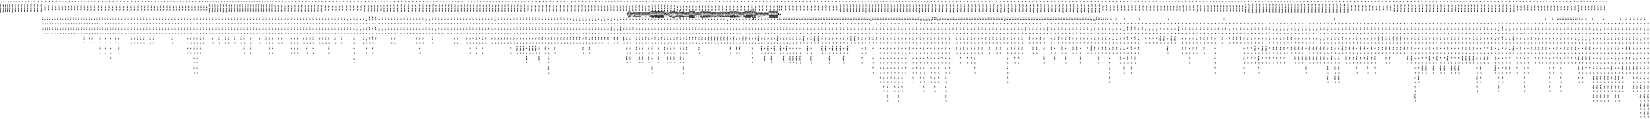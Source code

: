 digraph FST {
rankdir = LR;
size = "8.5,11";
label = "";
center = 1;
orientation = Landscape;
ranksep = "0.4";
nodesep = "0.25";
0 [label = "0", shape = circle, style = bold, fontsize = 14]
	0 -> 1 [label = "heretofore:<eps>/-0.046755", fontsize = 14];
	0 -> 0 [label = "heretofore:た/0.20175", fontsize = 14];
	0 -> 0 [label = "heretofore:この/0.4732", fontsize = 14];
	0 -> 0 [label = "heretofore:従来/-0.33262", fontsize = 14];
	0 -> 4 [label = "heretofore:<eps>/-0.053381", fontsize = 14];
	0 -> 7 [label = "heretofore:<eps>/-0.26982", fontsize = 14];
	0 -> 10 [label = "heretofore:<eps>/-0.24819", fontsize = 14];
	0 -> 0 [label = "heretofore:これ/0.24421", fontsize = 14];
	0 -> 13 [label = "heretofore:<eps>/-0.07536", fontsize = 14];
	0 -> 0 [label = "heretofore:以上/-0.027872", fontsize = 14];
	0 -> 0 [label = "heretofore:から/0.2497", fontsize = 14];
	0 -> 0 [label = "heretofore:現在/0.15584", fontsize = 14];
	0 -> 16 [label = "heretofore:<eps>/0.095122", fontsize = 14];
	0 -> 0 [label = "heretofore:可能/0.38676", fontsize = 14];
	0 -> 0 [label = "heretofore:付/0.32472", fontsize = 14];
	0 -> 0 [label = "heretofore:判別/0.24146", fontsize = 14];
	0 -> 19 [label = "heretofore:<eps>/0.17787", fontsize = 14];
	0 -> 0 [label = "heretofore:上記/0.27485", fontsize = 14];
	0 -> 0 [label = "heretofore:１０/0.49466", fontsize = 14];
	0 -> 522 [label = "heretofore:<eps>/-0.15571", fontsize = 14];
	0 -> 526 [label = "heretofore:<eps>/-0.12236", fontsize = 14];
	0 -> 531 [label = "heretofore:<eps>/0.27131", fontsize = 14];
	0 -> 535 [label = "heretofore:<eps>/-0.05619", fontsize = 14];
	0 -> 517 [label = "heretofore:<eps>/0.01536", fontsize = 14];
	0 -> 540 [label = "heretofore:<eps>/0.09055", fontsize = 14];
	0 -> 1673 [label = "heretofore:<eps>/0.18899", fontsize = 14];
	0 -> 1679 [label = "heretofore:<eps>/0.32995", fontsize = 14];
	0 -> 1691 [label = ",:<eps>/-0.28774", fontsize = 14];
	0 -> 1685 [label = ",:<eps>/-0.37025", fontsize = 14];
	0 -> 1698 [label = ",:<eps>/-0.18105", fontsize = 14];
	0 -> 1704 [label = ",:<eps>/-0.30077", fontsize = 14];
	0 -> 576 [label = ",:<eps>/-0.20119", fontsize = 14];
	0 -> 571 [label = ",:<eps>/-0.29721", fontsize = 14];
	0 -> 567 [label = ",:<eps>/-0.32654", fontsize = 14];
	0 -> 563 [label = ",:<eps>/-0.2664", fontsize = 14];
	0 -> 559 [label = ",:<eps>/-0.31059", fontsize = 14];
	0 -> 555 [label = ",:<eps>/-0.37821", fontsize = 14];
	0 -> 551 [label = ",:<eps>/-0.24693", fontsize = 14];
	0 -> 547 [label = ",:<eps>/-0.23823", fontsize = 14];
	0 -> 544 [label = ",:<eps>/-0.38229", fontsize = 14];
	0 -> 0 [label = ",:，/-0.41118", fontsize = 14];
	0 -> 0 [label = ",:に/-0.42948", fontsize = 14];
	0 -> 0 [label = ",:と/-0.27357", fontsize = 14];
	0 -> 0 [label = ",:で/-0.41565", fontsize = 14];
	0 -> 0 [label = ",:、/-0.60301", fontsize = 14];
	0 -> 0 [label = ",:が/0.10803", fontsize = 14];
	0 -> 2431 [label = "a:<eps>/-0.26888", fontsize = 14];
	0 -> 684 [label = "a:<eps>/-0.46429", fontsize = 14];
	0 -> 2419 [label = "a:<eps>/-0.27793", fontsize = 14];
	0 -> 2297 [label = "a:<eps>/-0.27263", fontsize = 14];
	0 -> 2287 [label = "a:<eps>/-0.28168", fontsize = 14];
	0 -> 2101 [label = "a:<eps>/-0.13151", fontsize = 14];
	0 -> 1799 [label = "a:<eps>/-0.38465", fontsize = 14];
	0 -> 1793 [label = "a:<eps>/-0.36704", fontsize = 14];
	0 -> 1787 [label = "a:<eps>/-0.36914", fontsize = 14];
	0 -> 1781 [label = "a:<eps>/-0.49064", fontsize = 14];
	0 -> 1775 [label = "a:<eps>/-0.51327", fontsize = 14];
	0 -> 1768 [label = "a:<eps>/-0.53496", fontsize = 14];
	0 -> 1762 [label = "a:<eps>/-0.43922", fontsize = 14];
	0 -> 1756 [label = "a:<eps>/-0.47404", fontsize = 14];
	0 -> 1750 [label = "a:<eps>/-0.64423", fontsize = 14];
	0 -> 1745 [label = "a:<eps>/-0.070784", fontsize = 14];
	0 -> 0 [label = "a:a/-0.27632", fontsize = 14];
	0 -> 0 [label = "a:、/-0.53146", fontsize = 14];
	0 -> 22 [label = "a:<eps>/-0.31884", fontsize = 14];
	0 -> 0 [label = "a:た/-0.4067", fontsize = 14];
	0 -> 0 [label = "a:その/-0.33499", fontsize = 14];
	0 -> 0 [label = "a:は/-0.45571", fontsize = 14];
	0 -> 1466 [label = "a:<eps>/-0.14465", fontsize = 14];
	0 -> 709 [label = "a:<eps>/-0.33058", fontsize = 14];
	0 -> 705 [label = "a:<eps>/-0.33387", fontsize = 14];
	0 -> 701 [label = "a:<eps>/-0.1447", fontsize = 14];
	0 -> 697 [label = "a:<eps>/-0.41963", fontsize = 14];
	0 -> 693 [label = "a:<eps>/-0.32893", fontsize = 14];
	0 -> 688 [label = "a:<eps>/-0.37536", fontsize = 14];
	0 -> 0 [label = "a:半/-0.29268", fontsize = 14];
	0 -> 679 [label = "a:<eps>/-0.49639", fontsize = 14];
	0 -> 675 [label = "a:<eps>/-0.35279", fontsize = 14];
	0 -> 671 [label = "a:<eps>/-0.47274", fontsize = 14];
	0 -> 667 [label = "a:<eps>/-0.60008", fontsize = 14];
	0 -> 611 [label = "a:<eps>/-0.35439", fontsize = 14];
	0 -> 606 [label = "a:<eps>/-0.36823", fontsize = 14];
	0 -> 601 [label = "a:<eps>/-0.45334", fontsize = 14];
	0 -> 595 [label = "a:<eps>/-0.42472", fontsize = 14];
	0 -> 590 [label = "a:<eps>/-0.43502", fontsize = 14];
	0 -> 585 [label = "a:<eps>/-0.5162", fontsize = 14];
	0 -> 580 [label = "a:<eps>/-0.53483", fontsize = 14];
	0 -> 25 [label = "a:<eps>/-0.39478", fontsize = 14];
	0 -> 0 [label = "a:また/-0.28764", fontsize = 14];
	0 -> 28 [label = "a:<eps>/-0.33191", fontsize = 14];
	0 -> 0 [label = "a:さらに/-0.27717", fontsize = 14];
	0 -> 0 [label = "a:する/-0.4215", fontsize = 14];
	0 -> 0 [label = "a:る/-0.33829", fontsize = 14];
	0 -> 0 [label = "a:１/-0.33059", fontsize = 14];
	0 -> 0 [label = "a:ａ/-0.36908", fontsize = 14];
	0 -> 616 [label = "frequency:<eps>/-0.015515", fontsize = 14];
	0 -> 0 [label = "frequency:周波/-0.59451", fontsize = 14];
	0 -> 31 [label = "frequency:<eps>/-0.75772", fontsize = 14];
	0 -> 34 [label = "frequency:<eps>/-0.34549", fontsize = 14];
	0 -> 0 [label = "frequency:数/-0.29397", fontsize = 14];
	0 -> 0 [label = "frequency:ｆｒｅｑｕｅｎｃｙ/-0.28433", fontsize = 14];
	0 -> 0 [label = "frequency:頻度/-0.46047", fontsize = 14];
	0 -> 37 [label = "frequency:<eps>/-0.30671", fontsize = 14];
	0 -> 0 [label = "multiplied:し/0.30957", fontsize = 14];
	0 -> 86 [label = "multiplied:<eps>/-0.18699", fontsize = 14];
	0 -> 0 [label = "multiplied:を/0.6181", fontsize = 14];
	0 -> 622 [label = "multiplied:<eps>/-0.038794", fontsize = 14];
	0 -> 626 [label = "multiplied:<eps>/-0.095408", fontsize = 14];
	0 -> 40 [label = "multiplied:<eps>/0.17838", fontsize = 14];
	0 -> 43 [label = "multiplied:<eps>/0.20292", fontsize = 14];
	0 -> 631 [label = "multiplied:<eps>/-0.24483", fontsize = 14];
	0 -> 0 [label = "multiplied:倍率/-0.079305", fontsize = 14];
	0 -> 99 [label = "multiplied:<eps>/-0.48311", fontsize = 14];
	0 -> 0 [label = "multiplied:逓倍/-0.42738", fontsize = 14];
	0 -> 46 [label = "multiplied:<eps>/0.19253", fontsize = 14];
	0 -> 95 [label = "multiplied:<eps>/-0.21722", fontsize = 14];
	0 -> 92 [label = "multiplied:<eps>/-0.27115", fontsize = 14];
	0 -> 83 [label = "multiplied:<eps>/-0.13188", fontsize = 14];
	0 -> 78 [label = "multiplied:<eps>/-0.15664", fontsize = 14];
	0 -> 0 [label = "multiplied:倍/-0.19965", fontsize = 14];
	0 -> 49 [label = "multiplied:<eps>/0.15478", fontsize = 14];
	0 -> 0 [label = "multiplied:乗じ/-0.33714", fontsize = 14];
	0 -> 53 [label = "multiplied:<eps>/-0.27356", fontsize = 14];
	0 -> 56 [label = "multiplied:<eps>/-0.21995", fontsize = 14];
	0 -> 60 [label = "multiplied:<eps>/-0.20992", fontsize = 14];
	0 -> 64 [label = "multiplied:<eps>/0.21987", fontsize = 14];
	0 -> 0 [label = "multiplied:×/0.20326", fontsize = 14];
	0 -> 0 [label = "multiplied:乗算/-0.32411", fontsize = 14];
	0 -> 67 [label = "multiplied:<eps>/-0.29983", fontsize = 14];
	0 -> 70 [label = "multiplied:<eps>/-0.27657", fontsize = 14];
	0 -> 0 [label = "multiplied:掛け/-0.092847", fontsize = 14];
	0 -> 75 [label = "multiplied:<eps>/-0.24926", fontsize = 14];
	0 -> 735 [label = "signal:<eps>/-0.34494", fontsize = 14];
	0 -> 0 [label = "signal:クロック/-0.05684", fontsize = 14];
	0 -> 638 [label = "signal:<eps>/-0.53902", fontsize = 14];
	0 -> 1710 [label = "signal:<eps>/-0.069007", fontsize = 14];
	0 -> 642 [label = "signal:<eps>/-0.4607", fontsize = 14];
	0 -> 647 [label = "signal:<eps>/0.33983", fontsize = 14];
	0 -> 651 [label = "signal:<eps>/-0.3079", fontsize = 14];
	0 -> 1813 [label = "signal:<eps>/0.029391", fontsize = 14];
	0 -> 1819 [label = "signal:<eps>/-0.30064", fontsize = 14];
	0 -> 655 [label = "signal:<eps>/-0.095535", fontsize = 14];
	0 -> 1827 [label = "signal:<eps>/-0.37415", fontsize = 14];
	0 -> 731 [label = "signal:<eps>/-0.34057", fontsize = 14];
	0 -> 728 [label = "signal:<eps>/0.45878", fontsize = 14];
	0 -> 659 [label = "signal:<eps>/-0.17909", fontsize = 14];
	0 -> 663 [label = "signal:<eps>/-0.36821", fontsize = 14];
	0 -> 0 [label = "signal:強度/0.25664", fontsize = 14];
	0 -> 0 [label = "signal:信号/-0.74932", fontsize = 14];
	0 -> 1835 [label = "signal:<eps>/0.45459", fontsize = 14];
	0 -> 2257 [label = "of:<eps>/-0.35866", fontsize = 14];
	0 -> 2265 [label = "of:<eps>/-0.23882", fontsize = 14];
	0 -> 2273 [label = "of:<eps>/-0.41958", fontsize = 14];
	0 -> 0 [label = "of:を/-0.38236", fontsize = 14];
	0 -> 0 [label = "of:が/-0.23188", fontsize = 14];
	0 -> 1722 [label = "of:<eps>/-0.31721", fontsize = 14];
	0 -> 0 [label = "of:の/-0.61023", fontsize = 14];
	0 -> 0 [label = "of:は/-0.039741", fontsize = 14];
	0 -> 0 [label = "of:に/-0.19756", fontsize = 14];
	0 -> 104 [label = "of:<eps>/-0.19877", fontsize = 14];
	0 -> 0 [label = "of:も/0.068829", fontsize = 14];
	0 -> 2407 [label = "of:<eps>/-0.08449", fontsize = 14];
	0 -> 1728 [label = "of:<eps>/-0.31983", fontsize = 14];
	0 -> 2280 [label = "of:<eps>/-0.15723", fontsize = 14];
	0 -> 1740 [label = "of:<eps>/-0.42929", fontsize = 14];
	0 -> 1734 [label = "of:<eps>/-0.30696", fontsize = 14];
	0 -> 1716 [label = "of:<eps>/-0.37563", fontsize = 14];
	0 -> 1805 [label = "clock:<eps>/-0.22502", fontsize = 14];
	0 -> 2307 [label = "clock:<eps>/-0.21131", fontsize = 14];
	0 -> 724 [label = "clock:<eps>/-0.30594", fontsize = 14];
	0 -> 720 [label = "clock:<eps>/-0.79029", fontsize = 14];
	0 -> 717 [label = "clock:<eps>/-0.21985", fontsize = 14];
	0 -> 713 [label = "clock:<eps>/1.2094", fontsize = 14];
	0 -> 0 [label = "clock:入力/0.26881", fontsize = 14];
	0 -> 0 [label = "clock:クロック/-0.75229", fontsize = 14];
	0 -> 0 [label = "clock:時計/-0.27", fontsize = 14];
	0 -> 0 [label = "clock:ｌｋ/-0.058552", fontsize = 14];
	0 -> 0 [label = "clock:コラム/0.25119", fontsize = 14];
	0 -> 0 [label = "supplied:流れ/0.041877", fontsize = 14];
	0 -> 847 [label = "supplied:<eps>/0.064174", fontsize = 14];
	0 -> 140 [label = "supplied:<eps>/-0.34987", fontsize = 14];
	0 -> 741 [label = "supplied:<eps>/-0.10627", fontsize = 14];
	0 -> 2398 [label = "supplied:<eps>/-0.045479", fontsize = 14];
	0 -> 2389 [label = "supplied:<eps>/-0.13332", fontsize = 14];
	0 -> 2382 [label = "supplied:<eps>/-0.043652", fontsize = 14];
	0 -> 2375 [label = "supplied:<eps>/0.27433", fontsize = 14];
	0 -> 2366 [label = "supplied:<eps>/-0.087987", fontsize = 14];
	0 -> 2356 [label = "supplied:<eps>/-0.20982", fontsize = 14];
	0 -> 2346 [label = "supplied:<eps>/-0.10434", fontsize = 14];
	0 -> 2337 [label = "supplied:<eps>/-0.12753", fontsize = 14];
	0 -> 2327 [label = "supplied:<eps>/-0.054789", fontsize = 14];
	0 -> 2317 [label = "supplied:<eps>/-0.36614", fontsize = 14];
	0 -> 747 [label = "supplied:<eps>/0.033593", fontsize = 14];
	0 -> 750 [label = "supplied:<eps>/-0.0026756", fontsize = 14];
	0 -> 755 [label = "supplied:<eps>/-0.15534", fontsize = 14];
	0 -> 761 [label = "supplied:<eps>/-0.27135", fontsize = 14];
	0 -> 767 [label = "supplied:<eps>/-0.40398", fontsize = 14];
	0 -> 771 [label = "supplied:<eps>/-0.70663", fontsize = 14];
	0 -> 777 [label = "supplied:<eps>/-0.42635", fontsize = 14];
	0 -> 784 [label = "supplied:<eps>/-0.078803", fontsize = 14];
	0 -> 0 [label = "supplied:印加/-0.13188", fontsize = 14];
	0 -> 851 [label = "supplied:<eps>/0.12083", fontsize = 14];
	0 -> 855 [label = "supplied:<eps>/-0.1644", fontsize = 14];
	0 -> 788 [label = "supplied:<eps>/-0.21956", fontsize = 14];
	0 -> 0 [label = "supplied:た/0.1452", fontsize = 14];
	0 -> 107 [label = "supplied:<eps>/-0.31848", fontsize = 14];
	0 -> 110 [label = "supplied:<eps>/-0.13163", fontsize = 14];
	0 -> 113 [label = "supplied:<eps>/-0.24607", fontsize = 14];
	0 -> 117 [label = "supplied:<eps>/-0.11485", fontsize = 14];
	0 -> 0 [label = "supplied:供給/-0.55478", fontsize = 14];
	0 -> 121 [label = "supplied:<eps>/-0.6681", fontsize = 14];
	0 -> 125 [label = "supplied:<eps>/-0.13015", fontsize = 14];
	0 -> 0 [label = "supplied:入力/-0.17422", fontsize = 14];
	0 -> 129 [label = "supplied:<eps>/-0.28971", fontsize = 14];
	0 -> 0 [label = "supplied:流入/-0.0041374", fontsize = 14];
	0 -> 0 [label = "supplied:与え/-0.29402", fontsize = 14];
	0 -> 133 [label = "supplied:<eps>/-0.32519", fontsize = 14];
	0 -> 136 [label = "supplied:<eps>/-0.25789", fontsize = 14];
	0 -> 794 [label = "supplied:<eps>/-0.21327", fontsize = 14];
	0 -> 843 [label = "supplied:<eps>/0.23338", fontsize = 14];
	0 -> 798 [label = "supplied:<eps>/-0.29231", fontsize = 14];
	0 -> 803 [label = "supplied:<eps>/-0.2685", fontsize = 14];
	0 -> 809 [label = "supplied:<eps>/-0.31698", fontsize = 14];
	0 -> 815 [label = "supplied:<eps>/-0.14698", fontsize = 14];
	0 -> 821 [label = "supplied:<eps>/0.13135", fontsize = 14];
	0 -> 825 [label = "supplied:<eps>/-0.21717", fontsize = 14];
	0 -> 831 [label = "supplied:<eps>/-0.16538", fontsize = 14];
	0 -> 838 [label = "supplied:<eps>/0.22028", fontsize = 14];
	0 -> 1840 [label = "supplied:<eps>/0.071969", fontsize = 14];
	0 -> 1877 [label = "from:<eps>/-0.4287", fontsize = 14];
	0 -> 1871 [label = "from:<eps>/-0.16672", fontsize = 14];
	0 -> 1865 [label = "from:<eps>/-0.28802", fontsize = 14];
	0 -> 1858 [label = "from:<eps>/-0.28751", fontsize = 14];
	0 -> 1852 [label = "from:<eps>/-0.51593", fontsize = 14];
	0 -> 1846 [label = "from:<eps>/-0.080556", fontsize = 14];
	0 -> 1884 [label = "from:<eps>/-0.25555", fontsize = 14];
	0 -> 0 [label = "from:へ/-0.00018007", fontsize = 14];
	0 -> 0 [label = "from:対/-0.10594", fontsize = 14];
	0 -> 144 [label = "from:<eps>/-0.11778", fontsize = 14];
	0 -> 0 [label = "from:０/0.025382", fontsize = 14];
	0 -> 1890 [label = "from:<eps>/-0.27927", fontsize = 14];
	0 -> 1897 [label = "from:<eps>/0.023635", fontsize = 14];
	0 -> 1902 [label = "from:<eps>/-0.32054", fontsize = 14];
	0 -> 1907 [label = "from:<eps>/-0.34433", fontsize = 14];
	0 -> 1913 [label = "from:<eps>/-0.25555", fontsize = 14];
	0 -> 1919 [label = "from:<eps>/-0.14065", fontsize = 14];
	0 -> 1924 [label = "from:<eps>/-0.25673", fontsize = 14];
	0 -> 1929 [label = "from:<eps>/-0.12455", fontsize = 14];
	0 -> 864 [label = "from:<eps>/-0.34018", fontsize = 14];
	0 -> 860 [label = "from:<eps>/-0.40636", fontsize = 14];
	0 -> 0 [label = "from:を/-0.04902", fontsize = 14];
	0 -> 0 [label = "from:が/-0.055152", fontsize = 14];
	0 -> 0 [label = "from:から/-0.69416", fontsize = 14];
	0 -> 0 [label = "from:り/0.28721", fontsize = 14];
	0 -> 0 [label = "from:する/0.027376", fontsize = 14];
	0 -> 0 [label = "from:より/-0.2617", fontsize = 14];
	0 -> 0 [label = "from:し/-0.0042512", fontsize = 14];
	0 -> 0 [label = "from:で/0.26847", fontsize = 14];
	0 -> 0 [label = "from:は/0.14557", fontsize = 14];
	0 -> 0 [label = "from:の/-0.024375", fontsize = 14];
	0 -> 919 [label = "the:<eps>/-0.29759", fontsize = 14];
	0 -> 0 [label = "the:の/-0.46103", fontsize = 14];
	0 -> 1939 [label = "the:<eps>/-0.10593", fontsize = 14];
	0 -> 868 [label = "the:<eps>/-0.4344", fontsize = 14];
	0 -> 872 [label = "the:<eps>/-0.29761", fontsize = 14];
	0 -> 876 [label = "the:<eps>/-0.15611", fontsize = 14];
	0 -> 880 [label = "the:<eps>/-0.20073", fontsize = 14];
	0 -> 884 [label = "the:<eps>/-0.27194", fontsize = 14];
	0 -> 888 [label = "the:<eps>/-0.16479", fontsize = 14];
	0 -> 892 [label = "the:<eps>/-0.29641", fontsize = 14];
	0 -> 896 [label = "the:<eps>/-0.33711", fontsize = 14];
	0 -> 901 [label = "the:<eps>/-0.24494", fontsize = 14];
	0 -> 905 [label = "the:<eps>/-0.19015", fontsize = 14];
	0 -> 910 [label = "the:<eps>/-0.25", fontsize = 14];
	0 -> 915 [label = "the:<eps>/-0.14581", fontsize = 14];
	0 -> 0 [label = "the:尚/-0.22102", fontsize = 14];
	0 -> 0 [label = "the:各/-0.23004", fontsize = 14];
	0 -> 0 [label = "the:本/-0.2343", fontsize = 14];
	0 -> 0 [label = "the:ア/-0.21137", fontsize = 14];
	0 -> 0 [label = "the:する/-0.24789", fontsize = 14];
	0 -> 0 [label = "the:前記/-0.39973", fontsize = 14];
	0 -> 0 [label = "the:この/-0.36216", fontsize = 14];
	0 -> 156 [label = "the:<eps>/-0.38489", fontsize = 14];
	0 -> 153 [label = "the:<eps>/-0.43285", fontsize = 14];
	0 -> 150 [label = "the:<eps>/-0.31222", fontsize = 14];
	0 -> 1934 [label = "the:<eps>/0.341", fontsize = 14];
	0 -> 0 [label = "the:は/-0.3999", fontsize = 14];
	0 -> 147 [label = "the:<eps>/-0.3569", fontsize = 14];
	0 -> 0 [label = "the:その/-0.31193", fontsize = 14];
	0 -> 0 [label = "the:（/-0.22286", fontsize = 14];
	0 -> 0 [label = "the:た/-0.31363", fontsize = 14];
	0 -> 0 [label = "the:、/-0.56087", fontsize = 14];
	0 -> 0 [label = "outside:外気/-0.26966", fontsize = 14];
	0 -> 933 [label = "outside:<eps>/-0.19644", fontsize = 14];
	0 -> 927 [label = "outside:<eps>/0.019448", fontsize = 14];
	0 -> 923 [label = "outside:<eps>/-0.13048", fontsize = 14];
	0 -> 159 [label = "outside:<eps>/-0.37908", fontsize = 14];
	0 -> 163 [label = "outside:<eps>/-0.35586", fontsize = 14];
	0 -> 0 [label = "outside:外界/-0.2487", fontsize = 14];
	0 -> 0 [label = "outside:外/-0.45393", fontsize = 14];
	0 -> 172 [label = "outside:<eps>/-0.26428", fontsize = 14];
	0 -> 0 [label = "outside:外側/-0.54664", fontsize = 14];
	0 -> 0 [label = "outside:外れ/-0.16809", fontsize = 14];
	0 -> 0 [label = "outside:外方/-0.27115", fontsize = 14];
	0 -> 0 [label = "outside:外周/-0.0659", fontsize = 14];
	0 -> 0 [label = "outside:以外/0.0094127", fontsize = 14];
	0 -> 0 [label = "outside:機外/-0.21224", fontsize = 14];
	0 -> 169 [label = "outside:<eps>/-0.26284", fontsize = 14];
	0 -> 166 [label = "outside:<eps>/-0.2614", fontsize = 14];
	0 -> 0 [label = "outside:室外/-0.37566", fontsize = 14];
	0 -> 0 [label = "outside:アウトサイド/-0.37712", fontsize = 14];
	0 -> 0 [label = "outside:外形/-0.15609", fontsize = 14];
	0 -> 0 [label = "outside:外部/-0.56041", fontsize = 14];
	0 -> 937 [label = "is:<eps>/0.30851", fontsize = 14];
	0 -> 941 [label = "is:<eps>/-0.27744", fontsize = 14];
	0 -> 946 [label = "is:<eps>/-0.26042", fontsize = 14];
	0 -> 952 [label = "is:<eps>/-0.15587", fontsize = 14];
	0 -> 957 [label = "is:<eps>/-0.21964", fontsize = 14];
	0 -> 963 [label = "is:<eps>/0.001995", fontsize = 14];
	0 -> 968 [label = "is:<eps>/-0.21277", fontsize = 14];
	0 -> 972 [label = "is:<eps>/-0.35693", fontsize = 14];
	0 -> 977 [label = "is:<eps>/-0.36153", fontsize = 14];
	0 -> 983 [label = "is:<eps>/-0.47978", fontsize = 14];
	0 -> 988 [label = "is:<eps>/-0.34103", fontsize = 14];
	0 -> 994 [label = "is:<eps>/-0.50204", fontsize = 14];
	0 -> 1000 [label = "is:<eps>/-0.25189", fontsize = 14];
	0 -> 1006 [label = "is:<eps>/-0.028229", fontsize = 14];
	0 -> 1012 [label = "is:<eps>/-0.021041", fontsize = 14];
	0 -> 1016 [label = "is:<eps>/-0.22507", fontsize = 14];
	0 -> 1021 [label = "is:<eps>/-0.029874", fontsize = 14];
	0 -> 1027 [label = "is:<eps>/-0.33778", fontsize = 14];
	0 -> 1031 [label = "is:<eps>/-0.20517", fontsize = 14];
	0 -> 1035 [label = "is:<eps>/-0.26833", fontsize = 14];
	0 -> 1040 [label = "is:<eps>/-0.1963", fontsize = 14];
	0 -> 1045 [label = "is:<eps>/-0.22628", fontsize = 14];
	0 -> 1051 [label = "is:<eps>/-0.21417", fontsize = 14];
	0 -> 1056 [label = "is:<eps>/-0.3064", fontsize = 14];
	0 -> 1061 [label = "is:<eps>/-0.10629", fontsize = 14];
	0 -> 1066 [label = "is:<eps>/-0.14402", fontsize = 14];
	0 -> 1072 [label = "is:<eps>/-0.18005", fontsize = 14];
	0 -> 1077 [label = "is:<eps>/-0.11658", fontsize = 14];
	0 -> 1081 [label = "is:<eps>/0.11983", fontsize = 14];
	0 -> 1945 [label = "is:<eps>/0.069918", fontsize = 14];
	0 -> 1951 [label = "is:<eps>/-0.26878", fontsize = 14];
	0 -> 1961 [label = "is:<eps>/0.082256", fontsize = 14];
	0 -> 1969 [label = "is:<eps>/-0.066079", fontsize = 14];
	0 -> 1976 [label = "is:<eps>/0.049723", fontsize = 14];
	0 -> 1983 [label = "is:<eps>/0.048587", fontsize = 14];
	0 -> 1989 [label = "is:<eps>/0.010854", fontsize = 14];
	0 -> 1996 [label = "is:<eps>/0.084389", fontsize = 14];
	0 -> 2002 [label = "is:<eps>/-0.10439", fontsize = 14];
	0 -> 2009 [label = "is:<eps>/-0.092981", fontsize = 14];
	0 -> 2016 [label = "is:<eps>/0.06565", fontsize = 14];
	0 -> 2022 [label = "is:<eps>/-0.16663", fontsize = 14];
	0 -> 2029 [label = "is:<eps>/0.032615", fontsize = 14];
	0 -> 2036 [label = "is:<eps>/-0.037511", fontsize = 14];
	0 -> 2043 [label = "is:<eps>/0.0076245", fontsize = 14];
	0 -> 2049 [label = "is:<eps>/0.1155", fontsize = 14];
	0 -> 2055 [label = "is:<eps>/0.36063", fontsize = 14];
	0 -> 0 [label = "is:の/0.052175", fontsize = 14];
	0 -> 0 [label = "is:は/-0.57102", fontsize = 14];
	0 -> 0 [label = "is:に/-0.060866", fontsize = 14];
	0 -> 0 [label = "is:も/-0.11893", fontsize = 14];
	0 -> 0 [label = "is:が/-0.59235", fontsize = 14];
	0 -> 2061 [label = "is:<eps>/0.053749", fontsize = 14];
	0 -> 0 [label = "is:あ/-0.039107", fontsize = 14];
	0 -> 0 [label = "is:を/-0.5021", fontsize = 14];
	0 -> 0 [label = "is:れ/-0.27942", fontsize = 14];
	0 -> 0 [label = "generated:する/-0.0090657", fontsize = 14];
	0 -> 192 [label = "generated:<eps>/-0.35114", fontsize = 14];
	0 -> 185 [label = "generated:<eps>/-0.45902", fontsize = 14];
	0 -> 180 [label = "generated:<eps>/-0.3799", fontsize = 14];
	0 -> 175 [label = "generated:<eps>/-0.36116", fontsize = 14];
	0 -> 199 [label = "generated:<eps>/-0.33584", fontsize = 14];
	0 -> 204 [label = "generated:<eps>/-0.30113", fontsize = 14];
	0 -> 208 [label = "generated:<eps>/-0.22228", fontsize = 14];
	0 -> 0 [label = "generated:さ/0.0065684", fontsize = 14];
	0 -> 211 [label = "generated:<eps>/-0.08149", fontsize = 14];
	0 -> 214 [label = "generated:<eps>/-0.086041", fontsize = 14];
	0 -> 0 [label = "generated:発生/-0.35542", fontsize = 14];
	0 -> 218 [label = "generated:<eps>/-0.46121", fontsize = 14];
	0 -> 221 [label = "generated:<eps>/-0.46614", fontsize = 14];
	0 -> 225 [label = "generated:<eps>/-0.47038", fontsize = 14];
	0 -> 228 [label = "generated:<eps>/-0.40896", fontsize = 14];
	0 -> 236 [label = "generated:<eps>/-0.34195", fontsize = 14];
	0 -> 239 [label = "generated:<eps>/-0.43784", fontsize = 14];
	0 -> 243 [label = "generated:<eps>/-0.41315", fontsize = 14];
	0 -> 246 [label = "generated:<eps>/-0.51284", fontsize = 14];
	0 -> 250 [label = "generated:<eps>/-0.4801", fontsize = 14];
	0 -> 0 [label = "generated:作成/-0.14807", fontsize = 14];
	0 -> 255 [label = "generated:<eps>/-0.18706", fontsize = 14];
	0 -> 258 [label = "generated:<eps>/-0.26619", fontsize = 14];
	0 -> 232 [label = "generated:<eps>/-0.37908", fontsize = 14];
	0 -> 0 [label = "generated:発電/-0.1141", fontsize = 14];
	0 -> 263 [label = "generated:<eps>/-0.15309", fontsize = 14];
	0 -> 266 [label = "generated:<eps>/-0.24951", fontsize = 14];
	0 -> 269 [label = "generated:<eps>/-0.31227", fontsize = 14];
	0 -> 273 [label = "generated:<eps>/-0.18861", fontsize = 14];
	0 -> 276 [label = "generated:<eps>/-0.054314", fontsize = 14];
	0 -> 280 [label = "generated:<eps>/-0.10673", fontsize = 14];
	0 -> 0 [label = "generated:生じ/-0.37783", fontsize = 14];
	0 -> 285 [label = "generated:<eps>/-0.23813", fontsize = 14];
	0 -> 1228 [label = "generated:<eps>/-0.48831", fontsize = 14];
	0 -> 1222 [label = "generated:<eps>/-0.31656", fontsize = 14];
	0 -> 1213 [label = "generated:<eps>/-0.41594", fontsize = 14];
	0 -> 1205 [label = "generated:<eps>/-0.37821", fontsize = 14];
	0 -> 1198 [label = "generated:<eps>/-0.33681", fontsize = 14];
	0 -> 1190 [label = "generated:<eps>/-0.42155", fontsize = 14];
	0 -> 2076 [label = "generated:<eps>/0.020979", fontsize = 14];
	0 -> 2067 [label = "generated:<eps>/-0.025171", fontsize = 14];
	0 -> 1185 [label = "generated:<eps>/0.17686", fontsize = 14];
	0 -> 1178 [label = "generated:<eps>/-0.40716", fontsize = 14];
	0 -> 1169 [label = "generated:<eps>/-0.34401", fontsize = 14];
	0 -> 1159 [label = "generated:<eps>/-0.52658", fontsize = 14];
	0 -> 1150 [label = "generated:<eps>/-0.48884", fontsize = 14];
	0 -> 1142 [label = "generated:<eps>/-0.39958", fontsize = 14];
	0 -> 1132 [label = "generated:<eps>/-0.45997", fontsize = 14];
	0 -> 1123 [label = "generated:<eps>/-0.42224", fontsize = 14];
	0 -> 1115 [label = "generated:<eps>/-0.38084", fontsize = 14];
	0 -> 1111 [label = "generated:<eps>/0.21719", fontsize = 14];
	0 -> 1104 [label = "generated:<eps>/-0.18466", fontsize = 14];
	0 -> 1100 [label = "generated:<eps>/0.2557", fontsize = 14];
	0 -> 1095 [label = "generated:<eps>/-0.037249", fontsize = 14];
	0 -> 1089 [label = "generated:<eps>/-0.14701", fontsize = 14];
	0 -> 1085 [label = "generated:<eps>/-0.046123", fontsize = 14];
	0 -> 1245 [label = "generated:<eps>/-0.11492", fontsize = 14];
	0 -> 1253 [label = "generated:<eps>/-0.30497", fontsize = 14];
	0 -> 1236 [label = "generated:<eps>/-0.48255", fontsize = 14];
	0 -> 1259 [label = "generated:<eps>/-0.29575", fontsize = 14];
	0 -> 1269 [label = "generated:<eps>/-0.35322", fontsize = 14];
	0 -> 0 [label = "generated:生成/-0.30382", fontsize = 14];
	0 -> 1276 [label = "generated:<eps>/0.46238", fontsize = 14];
	0 -> 1279 [label = "generated:<eps>/0.0013819", fontsize = 14];
	0 -> 1284 [label = "generated:<eps>/-0.036352", fontsize = 14];
	0 -> 1290 [label = "generated:<eps>/0.037183", fontsize = 14];
	0 -> 1295 [label = "generated:<eps>/-0.10373", fontsize = 14];
	0 -> 1301 [label = "generated:<eps>/-0.12247", fontsize = 14];
	0 -> 1307 [label = "generated:<eps>/-0.1602", fontsize = 14];
	0 -> 1314 [label = "generated:<eps>/0.03416", fontsize = 14];
	0 -> 1376 [label = "generated:<eps>/0.18232", fontsize = 14];
	0 -> 1370 [label = "generated:<eps>/0.0044132", fontsize = 14];
	0 -> 1364 [label = "generated:<eps>/-0.27516", fontsize = 14];
	0 -> 1359 [label = "generated:<eps>/-0.26543", fontsize = 14];
	0 -> 1351 [label = "generated:<eps>/-0.38499", fontsize = 14];
	0 -> 1347 [label = "generated:<eps>/-0.087411", fontsize = 14];
	0 -> 1342 [label = "generated:<eps>/-0.080192", fontsize = 14];
	0 -> 1337 [label = "generated:<eps>/-0.19917", fontsize = 14];
	0 -> 1333 [label = "generated:<eps>/-0.099727", fontsize = 14];
	0 -> 1328 [label = "generated:<eps>/-0.061453", fontsize = 14];
	0 -> 1324 [label = "generated:<eps>/-0.097749", fontsize = 14];
	0 -> 1319 [label = "generated:<eps>/-0.090608", fontsize = 14];
	0 -> 1381 [label = "by:<eps>/0.36244", fontsize = 14];
	0 -> 1384 [label = "by:<eps>/-0.018795", fontsize = 14];
	0 -> 1388 [label = "by:<eps>/-0.1042", fontsize = 14];
	0 -> 1393 [label = "by:<eps>/-0.18775", fontsize = 14];
	0 -> 1398 [label = "by:<eps>/-0.012606", fontsize = 14];
	0 -> 1402 [label = "by:<eps>/-0.088564", fontsize = 14];
	0 -> 1408 [label = "by:<eps>/0.095504", fontsize = 14];
	0 -> 1411 [label = "by:<eps>/-0.1263", fontsize = 14];
	0 -> 1416 [label = "by:<eps>/-0.067093", fontsize = 14];
	0 -> 1422 [label = "by:<eps>/0.048722", fontsize = 14];
	0 -> 1431 [label = "by:<eps>/-0.082835", fontsize = 14];
	0 -> 1437 [label = "by:<eps>/-0.16693", fontsize = 14];
	0 -> 1441 [label = "by:<eps>/-0.14837", fontsize = 14];
	0 -> 1446 [label = "by:<eps>/-0.3832", fontsize = 14];
	0 -> 1451 [label = "by:<eps>/-0.27168", fontsize = 14];
	0 -> 0 [label = "by:だけ/-0.22931", fontsize = 14];
	0 -> 0 [label = "by:さ/-0.21351", fontsize = 14];
	0 -> 0 [label = "by:を/-0.19469", fontsize = 14];
	0 -> 317 [label = "by:<eps>/-0.4855", fontsize = 14];
	0 -> 312 [label = "by:<eps>/-0.48271", fontsize = 14];
	0 -> 307 [label = "by:<eps>/-0.36928", fontsize = 14];
	0 -> 304 [label = "by:<eps>/-0.46807", fontsize = 14];
	0 -> 301 [label = "by:<eps>/-0.42801", fontsize = 14];
	0 -> 0 [label = "by:よ/-0.29911", fontsize = 14];
	0 -> 297 [label = "by:<eps>/-0.61361", fontsize = 14];
	0 -> 293 [label = "by:<eps>/-0.6033", fontsize = 14];
	0 -> 290 [label = "by:<eps>/-0.44887", fontsize = 14];
	0 -> 2084 [label = "by:<eps>/-0.0048998", fontsize = 14];
	0 -> 2090 [label = "by:<eps>/0.14619", fontsize = 14];
	0 -> 2096 [label = "by:<eps>/0.24401", fontsize = 14];
	0 -> 0 [label = "by:する/-0.063337", fontsize = 14];
	0 -> 0 [label = "by:し/-0.059941", fontsize = 14];
	0 -> 0 [label = "by:で/-0.22941", fontsize = 14];
	0 -> 1426 [label = "by:<eps>/-0.079506", fontsize = 14];
	0 -> 1457 [label = "using:<eps>/-0.072318", fontsize = 14];
	0 -> 1461 [label = "using:<eps>/-0.2504", fontsize = 14];
	0 -> 0 [label = "using:フォト/-0.0080431", fontsize = 14];
	0 -> 370 [label = "using:<eps>/-0.42771", fontsize = 14];
	0 -> 366 [label = "using:<eps>/-0.31557", fontsize = 14];
	0 -> 363 [label = "using:<eps>/-0.37275", fontsize = 14];
	0 -> 0 [label = "using:で/-0.0049838", fontsize = 14];
	0 -> 0 [label = "using:し/0.064837", fontsize = 14];
	0 -> 0 [label = "using:よ/-0.16069", fontsize = 14];
	0 -> 0 [label = "using:を/-0.15656", fontsize = 14];
	0 -> 322 [label = "using:<eps>/-0.25393", fontsize = 14];
	0 -> 325 [label = "using:<eps>/-0.39682", fontsize = 14];
	0 -> 329 [label = "using:<eps>/-0.37583", fontsize = 14];
	0 -> 334 [label = "using:<eps>/-0.30654", fontsize = 14];
	0 -> 338 [label = "using:<eps>/-0.29584", fontsize = 14];
	0 -> 343 [label = "using:<eps>/-0.47456", fontsize = 14];
	0 -> 346 [label = "using:<eps>/-0.57644", fontsize = 14];
	0 -> 350 [label = "using:<eps>/-0.60666", fontsize = 14];
	0 -> 354 [label = "using:<eps>/-0.24969", fontsize = 14];
	0 -> 358 [label = "using:<eps>/-0.28557", fontsize = 14];
	0 -> 2108 [label = "phase-locked:<eps>/-0.1167", fontsize = 14];
	0 -> 2117 [label = "phase-locked:<eps>/-0.12403", fontsize = 14];
	0 -> 2125 [label = "phase-locked:<eps>/-0.054128", fontsize = 14];
	0 -> 2132 [label = "phase-locked:<eps>/-0.047502", fontsize = 14];
	0 -> 373 [label = "phase-locked:<eps>/-0.26849", fontsize = 14];
	0 -> 377 [label = "phase-locked:<eps>/0.11424", fontsize = 14];
	0 -> 380 [label = "phase-locked:<eps>/0.092", fontsize = 14];
	0 -> 383 [label = "phase-locked:<eps>/-0.15033", fontsize = 14];
	0 -> 386 [label = "phase-locked:<eps>/-0.13693", fontsize = 14];
	0 -> 392 [label = "phase-locked:<eps>/-0.06676", fontsize = 14];
	0 -> 395 [label = "phase-locked:<eps>/-0.14371", fontsize = 14];
	0 -> 0 [label = "phase-locked:ロック/0.027458", fontsize = 14];
	0 -> 398 [label = "phase-locked:<eps>/0.071415", fontsize = 14];
	0 -> 402 [label = "phase-locked:<eps>/-0.2122", fontsize = 14];
	0 -> 407 [label = "phase-locked:<eps>/-0.24617", fontsize = 14];
	0 -> 411 [label = "phase-locked:<eps>/-0.27267", fontsize = 14];
	0 -> 416 [label = "phase-locked:<eps>/-0.15712", fontsize = 14];
	0 -> 1547 [label = "phase-locked:<eps>/0.28473", fontsize = 14];
	0 -> 1542 [label = "phase-locked:<eps>/-0.27506", fontsize = 14];
	0 -> 1536 [label = "phase-locked:<eps>/-0.16028", fontsize = 14];
	0 -> 1529 [label = "phase-locked:<eps>/-0.27583", fontsize = 14];
	0 -> 420 [label = "phase-locked:<eps>/-0.29383", fontsize = 14];
	0 -> 1523 [label = "phase-locked:<eps>/-0.24933", fontsize = 14];
	0 -> 1471 [label = "phase-locked:<eps>/0.26362", fontsize = 14];
	0 -> 1476 [label = "phase-locked:<eps>/-0.27676", fontsize = 14];
	0 -> 1482 [label = "phase-locked:<eps>/0.097879", fontsize = 14];
	0 -> 1487 [label = "phase-locked:<eps>/-0.13156", fontsize = 14];
	0 -> 1492 [label = "phase-locked:<eps>/-0.10542", fontsize = 14];
	0 -> 1500 [label = "phase-locked:<eps>/-0.073476", fontsize = 14];
	0 -> 1505 [label = "phase-locked:<eps>/-0.12494", fontsize = 14];
	0 -> 1510 [label = "phase-locked:<eps>/0.055055", fontsize = 14];
	0 -> 1516 [label = "phase-locked:<eps>/-0.19414", fontsize = 14];
	0 -> 0 [label = "loop:リング/0.11968", fontsize = 14];
	0 -> 0 [label = "loop:状/0.13114", fontsize = 14];
	0 -> 0 [label = "loop:部/0.2035", fontsize = 14];
	0 -> 0 [label = "loop:loop/-0.45028", fontsize = 14];
	0 -> 0 [label = "loop:ループ/-0.72869", fontsize = 14];
	0 -> 1550 [label = "loop:<eps>/-0.38899", fontsize = 14];
	0 -> 1554 [label = "loop:<eps>/-0.23038", fontsize = 14];
	0 -> 1558 [label = "loop:<eps>/-0.23635", fontsize = 14];
	0 -> 1562 [label = "loop:<eps>/-0.28351", fontsize = 14];
	0 -> 0 [label = "loop:特性/0.21832", fontsize = 14];
	0 -> 423 [label = "loop:<eps>/-0.43294", fontsize = 14];
	0 -> 426 [label = "loop:<eps>/-0.43235", fontsize = 14];
	0 -> 0 [label = "loop:ドループ/-0.38995", fontsize = 14];
	0 -> 0 [label = "loop:バックループ/-0.50452", fontsize = 14];
	0 -> 0 [label = "loop:ｌｏｏｐ/-0.41439", fontsize = 14];
	0 -> 0 [label = "loop:クループ/-0.39522", fontsize = 14];
	0 -> 0 [label = "loop:腹/-0.14127", fontsize = 14];
	0 -> 0 [label = "loop:ル-プ/-0.29585", fontsize = 14];
	0 -> 0 [label = "loop:一巡/-0.34213", fontsize = 14];
	0 -> 0 [label = "loop:輪/-0.11415", fontsize = 14];
	0 -> 0 [label = "loop:環/0.104", fontsize = 14];
	0 -> 0 [label = "(:を/0.033048", fontsize = 14];
	0 -> 0 [label = "(:(/-0.47486", fontsize = 14];
	0 -> 2139 [label = "(:<eps>/0.30052", fontsize = 14];
	0 -> 0 [label = "(:項/-0.037146", fontsize = 14];
	0 -> 1570 [label = "(:<eps>/-0.27317", fontsize = 14];
	0 -> 1574 [label = "(:<eps>/-0.022737", fontsize = 14];
	0 -> 1579 [label = "(:<eps>/-0.11767", fontsize = 14];
	0 -> 1583 [label = "(:<eps>/-0.038816", fontsize = 14];
	0 -> 0 [label = "(:で/0.048951", fontsize = 14];
	0 -> 0 [label = "(:に/0.0032179", fontsize = 14];
	0 -> 1566 [label = "(:<eps>/0.022615", fontsize = 14];
	0 -> 0 [label = "(:（/-0.73295", fontsize = 14];
	0 -> 0 [label = "hereafter:以降/-0.17616", fontsize = 14];
	0 -> 0 [label = "hereafter:可能/0.38574", fontsize = 14];
	0 -> 0 [label = "hereafter:［/0.28376", fontsize = 14];
	0 -> 0 [label = "hereafter:説明/0.24108", fontsize = 14];
	0 -> 0 [label = "hereafter:まず/0.2379", fontsize = 14];
	0 -> 0 [label = "hereafter:掲載/-0.09099", fontsize = 14];
	0 -> 0 [label = "hereafter:以後/-0.17441", fontsize = 14];
	0 -> 429 [label = "hereafter:<eps>/-0.042216", fontsize = 14];
	0 -> 1587 [label = "hereafter:<eps>/0.31502", fontsize = 14];
	0 -> 0 [label = "hereafter:以下/-0.36319", fontsize = 14];
	0 -> 0 [label = "hereafter:なお/0.2963", fontsize = 14];
	0 -> 0 [label = "hereafter:後/0.22573", fontsize = 14];
	0 -> 0 [label = "hereafter:次/0.033348", fontsize = 14];
	0 -> 0 [label = "hereafter:ここ/0.27146", fontsize = 14];
	0 -> 1620 [label = "referred:<eps>/0.093665", fontsize = 14];
	0 -> 1590 [label = "referred:<eps>/-0.15516", fontsize = 14];
	0 -> 1595 [label = "referred:<eps>/-0.08768", fontsize = 14];
	0 -> 1633 [label = "referred:<eps>/-0.23414", fontsize = 14];
	0 -> 1629 [label = "referred:<eps>/-0.11017", fontsize = 14];
	0 -> 2144 [label = "referred:<eps>/0.19529", fontsize = 14];
	0 -> 2151 [label = "referred:<eps>/0.21488", fontsize = 14];
	0 -> 2157 [label = "referred:<eps>/-0.015235", fontsize = 14];
	0 -> 2166 [label = "referred:<eps>/-0.043755", fontsize = 14];
	0 -> 2173 [label = "referred:<eps>/0.26436", fontsize = 14];
	0 -> 2178 [label = "referred:<eps>/0.26502", fontsize = 14];
	0 -> 2184 [label = "referred:<eps>/-0.035634", fontsize = 14];
	0 -> 2190 [label = "referred:<eps>/-0.10717", fontsize = 14];
	0 -> 2196 [label = "referred:<eps>/-0.021651", fontsize = 14];
	0 -> 452 [label = "referred:<eps>/-0.22827", fontsize = 14];
	0 -> 449 [label = "referred:<eps>/-0.29", fontsize = 14];
	0 -> 446 [label = "referred:<eps>/-0.28581", fontsize = 14];
	0 -> 0 [label = "referred:称/-0.31396", fontsize = 14];
	0 -> 0 [label = "referred:言及/-0.072837", fontsize = 14];
	0 -> 0 [label = "referred:参照/-0.17755", fontsize = 14];
	0 -> 0 [label = "referred:こと/0.14881", fontsize = 14];
	0 -> 443 [label = "referred:<eps>/-0.15676", fontsize = 14];
	0 -> 0 [label = "referred:い/0.011139", fontsize = 14];
	0 -> 440 [label = "referred:<eps>/-0.26251", fontsize = 14];
	0 -> 436 [label = "referred:<eps>/-0.34139", fontsize = 14];
	0 -> 432 [label = "referred:<eps>/-0.15389", fontsize = 14];
	0 -> 0 [label = "referred:と/-0.11219", fontsize = 14];
	0 -> 1600 [label = "referred:<eps>/0.033344", fontsize = 14];
	0 -> 1606 [label = "referred:<eps>/-0.045101", fontsize = 14];
	0 -> 1611 [label = "referred:<eps>/-0.12168", fontsize = 14];
	0 -> 1616 [label = "referred:<eps>/0.067959", fontsize = 14];
	0 -> 2245 [label = "referred:<eps>/0.14546", fontsize = 14];
	0 -> 2239 [label = "referred:<eps>/0.25541", fontsize = 14];
	0 -> 2233 [label = "referred:<eps>/0.11834", fontsize = 14];
	0 -> 2224 [label = "referred:<eps>/-0.30237", fontsize = 14];
	0 -> 2218 [label = "referred:<eps>/0.0087368", fontsize = 14];
	0 -> 1625 [label = "referred:<eps>/0.067465", fontsize = 14];
	0 -> 2202 [label = "referred:<eps>/-0.13977", fontsize = 14];
	0 -> 2211 [label = "referred:<eps>/-0.037475", fontsize = 14];
	0 -> 0 [label = "to:乃至/-0.34452", fontsize = 14];
	0 -> 0 [label = "to:〜/-0.48595", fontsize = 14];
	0 -> 0 [label = "to:対/-0.19348", fontsize = 14];
	0 -> 0 [label = "to:と/-0.16568", fontsize = 14];
	0 -> 0 [label = "to:し/-0.30047", fontsize = 14];
	0 -> 0 [label = "to:する/-0.23953", fontsize = 14];
	0 -> 0 [label = "to:に/-0.55959", fontsize = 14];
	0 -> 455 [label = "to:<eps>/-0.29564", fontsize = 14];
	0 -> 458 [label = "to:<eps>/-0.31832", fontsize = 14];
	0 -> 0 [label = "to:が/-0.10491", fontsize = 14];
	0 -> 0 [label = "to:を/-0.39775", fontsize = 14];
	0 -> 0 [label = "to:へ/-0.43565", fontsize = 14];
	0 -> 0 [label = "to:れ/-0.16001", fontsize = 14];
	0 -> 0 [label = "to:項/-0.12919", fontsize = 14];
	0 -> 1640 [label = "to:<eps>/0.0021952", fontsize = 14];
	0 -> 1643 [label = "to:<eps>/-0.053838", fontsize = 14];
	0 -> 1647 [label = "to:<eps>/0.11274", fontsize = 14];
	0 -> 0 [label = "as:ごと/-0.14753", fontsize = 14];
	0 -> 0 [label = "as:as/-0.21444", fontsize = 14];
	0 -> 0 [label = "as:で/-0.062963", fontsize = 14];
	0 -> 0 [label = "as:よう/-0.36808", fontsize = 14];
	0 -> 0 [label = "as:と/-0.31857", fontsize = 14];
	0 -> 462 [label = "as:<eps>/-0.33203", fontsize = 14];
	0 -> 0 [label = "as:に/0.076193", fontsize = 14];
	0 -> 0 [label = "as:し/-0.18418", fontsize = 14];
	0 -> 0 [label = "as:て/-0.29236", fontsize = 14];
	0 -> 467 [label = "as:<eps>/-0.54554", fontsize = 14];
	0 -> 477 [label = "pll:<eps>/-0.08702", fontsize = 14];
	0 -> 0 [label = "pll:pll/-0.46817", fontsize = 14];
	0 -> 0 [label = "pll:動作/0.36185", fontsize = 14];
	0 -> 471 [label = "pll:<eps>/-0.43707", fontsize = 14];
	0 -> 474 [label = "pll:<eps>/-0.39165", fontsize = 14];
	0 -> 1650 [label = "pll:<eps>/-0.30465", fontsize = 14];
	0 -> 481 [label = "pll:<eps>/-0.46454", fontsize = 14];
	0 -> 0 [label = "pll:ｐｌｌ/-0.74583", fontsize = 14];
	0 -> 2251 [label = "pll:<eps>/-0.23318", fontsize = 14];
	0 -> 487 [label = "):<eps>/-0.3671", fontsize = 14];
	0 -> 1662 [label = "):<eps>/-0.3587", fontsize = 14];
	0 -> 1658 [label = "):<eps>/-0.66881", fontsize = 14];
	0 -> 1654 [label = "):<eps>/-0.47024", fontsize = 14];
	0 -> 0 [label = "):)/-0.4663", fontsize = 14];
	0 -> 484 [label = "):<eps>/-0.33343", fontsize = 14];
	0 -> 0 [label = "):）/-0.73157", fontsize = 14];
	0 -> 0 [label = "):▼/-0.30433", fontsize = 14];
	0 -> 1666 [label = "circuit:<eps>/-0.57249", fontsize = 14];
	0 -> 0 [label = "circuit:部/-0.060163", fontsize = 14];
	0 -> 0 [label = "circuit:回路/-0.752", fontsize = 14];
	0 -> 0 [label = "circuit:手段/-0.027437", fontsize = 14];
	0 -> 490 [label = ".:<eps>/-0.37591", fontsize = 14];
	0 -> 493 [label = ".:<eps>/-0.56222", fontsize = 14];
	0 -> 0 [label = ".:。/-0.62093", fontsize = 14];
	0 -> 496 [label = ".:<eps>/-0.5232", fontsize = 14];
	0 -> 499 [label = ".:<eps>/-0.67686", fontsize = 14];
	0 -> 503 [label = ".:<eps>/-0.40936", fontsize = 14];
	0 -> 0 [label = ".:る/-0.36042", fontsize = 14];
	0 -> 507 [label = ".:<eps>/-0.70148", fontsize = 14];
	0 -> 513 [label = ".:<eps>/-0.60702", fontsize = 14];
	0 -> 510 [label = ".:<eps>/-0.38263", fontsize = 14];
1 [label = "1", shape = circle, style = solid, fontsize = 14]
2 [label = "2", shape = circle, style = solid, fontsize = 14]
	2 -> 3 [label = "<eps>:、", fontsize = 14];
3 [label = "3", shape = circle, style = solid, fontsize = 14]
	3 -> 0 [label = "<eps>:従来", fontsize = 14];
4 [label = "4", shape = circle, style = solid, fontsize = 14]
5 [label = "5", shape = circle, style = solid, fontsize = 14]
	5 -> 6 [label = "<eps>:従来", fontsize = 14];
6 [label = "6", shape = circle, style = solid, fontsize = 14]
	6 -> 0 [label = "<eps>:この", fontsize = 14];
7 [label = "7", shape = circle, style = solid, fontsize = 14]
8 [label = "8", shape = circle, style = solid, fontsize = 14]
	8 -> 9 [label = "<eps>:従来", fontsize = 14];
9 [label = "9", shape = circle, style = solid, fontsize = 14]
	9 -> 0 [label = "<eps>:より", fontsize = 14];
10 [label = "10", shape = circle, style = solid, fontsize = 14]
11 [label = "11", shape = circle, style = solid, fontsize = 14]
	11 -> 12 [label = "<eps>:従来", fontsize = 14];
12 [label = "12", shape = circle, style = solid, fontsize = 14]
	12 -> 0 [label = "<eps>:から", fontsize = 14];
13 [label = "13", shape = circle, style = solid, fontsize = 14]
14 [label = "14", shape = circle, style = solid, fontsize = 14]
	14 -> 15 [label = "<eps>:これ", fontsize = 14];
15 [label = "15", shape = circle, style = solid, fontsize = 14]
	15 -> 0 [label = "<eps>:まで", fontsize = 14];
16 [label = "16", shape = circle, style = solid, fontsize = 14]
17 [label = "17", shape = circle, style = solid, fontsize = 14]
	17 -> 18 [label = "<eps>:現在", fontsize = 14];
18 [label = "18", shape = circle, style = solid, fontsize = 14]
	18 -> 0 [label = "<eps>:まで", fontsize = 14];
19 [label = "19", shape = circle, style = solid, fontsize = 14]
20 [label = "20", shape = circle, style = solid, fontsize = 14]
	20 -> 21 [label = "<eps>:き", fontsize = 14];
21 [label = "21", shape = circle, style = solid, fontsize = 14]
	21 -> 0 [label = "<eps>:た", fontsize = 14];
22 [label = "22", shape = circle, style = solid, fontsize = 14]
23 [label = "23", shape = circle, style = solid, fontsize = 14]
	23 -> 24 [label = "<eps>:、", fontsize = 14];
24 [label = "24", shape = circle, style = solid, fontsize = 14]
	24 -> 0 [label = "<eps>:これ", fontsize = 14];
25 [label = "25", shape = circle, style = solid, fontsize = 14]
26 [label = "26", shape = circle, style = solid, fontsize = 14]
	26 -> 27 [label = "<eps>:は", fontsize = 14];
27 [label = "27", shape = circle, style = solid, fontsize = 14]
	27 -> 0 [label = "<eps>:、", fontsize = 14];
28 [label = "28", shape = circle, style = solid, fontsize = 14]
29 [label = "29", shape = circle, style = solid, fontsize = 14]
	29 -> 30 [label = "<eps>:また", fontsize = 14];
30 [label = "30", shape = circle, style = solid, fontsize = 14]
	30 -> 0 [label = "<eps>:、", fontsize = 14];
31 [label = "31", shape = circle, style = solid, fontsize = 14]
32 [label = "32", shape = circle, style = solid, fontsize = 14]
	32 -> 33 [label = "<eps>:周波", fontsize = 14];
33 [label = "33", shape = circle, style = solid, fontsize = 14]
	33 -> 0 [label = "<eps>:数", fontsize = 14];
34 [label = "34", shape = circle, style = solid, fontsize = 14]
35 [label = "35", shape = circle, style = solid, fontsize = 14]
	35 -> 36 [label = "<eps>:周波", fontsize = 14];
36 [label = "36", shape = circle, style = solid, fontsize = 14]
	36 -> 0 [label = "<eps>:増幅", fontsize = 14];
37 [label = "37", shape = circle, style = solid, fontsize = 14]
38 [label = "38", shape = circle, style = solid, fontsize = 14]
	38 -> 39 [label = "<eps>:振動", fontsize = 14];
39 [label = "39", shape = circle, style = solid, fontsize = 14]
	39 -> 0 [label = "<eps>:数", fontsize = 14];
40 [label = "40", shape = circle, style = solid, fontsize = 14]
41 [label = "41", shape = circle, style = solid, fontsize = 14]
	41 -> 42 [label = "<eps>:れ", fontsize = 14];
42 [label = "42", shape = circle, style = solid, fontsize = 14]
	42 -> 0 [label = "<eps>:た", fontsize = 14];
43 [label = "43", shape = circle, style = solid, fontsize = 14]
44 [label = "44", shape = circle, style = solid, fontsize = 14]
	44 -> 45 [label = "<eps>:さ", fontsize = 14];
45 [label = "45", shape = circle, style = solid, fontsize = 14]
	45 -> 0 [label = "<eps>:れ", fontsize = 14];
46 [label = "46", shape = circle, style = solid, fontsize = 14]
47 [label = "47", shape = circle, style = solid, fontsize = 14]
	47 -> 48 [label = "<eps>:増幅", fontsize = 14];
48 [label = "48", shape = circle, style = solid, fontsize = 14]
	48 -> 0 [label = "<eps>:し", fontsize = 14];
49 [label = "49", shape = circle, style = solid, fontsize = 14]
50 [label = "50", shape = circle, style = solid, fontsize = 14]
	50 -> 51 [label = "<eps>:増幅", fontsize = 14];
51 [label = "51", shape = circle, style = solid, fontsize = 14]
	51 -> 52 [label = "<eps>:し", fontsize = 14];
52 [label = "52", shape = circle, style = solid, fontsize = 14]
	52 -> 0 [label = "<eps>:た", fontsize = 14];
53 [label = "53", shape = circle, style = solid, fontsize = 14]
54 [label = "54", shape = circle, style = solid, fontsize = 14]
	54 -> 55 [label = "<eps>:乗", fontsize = 14];
55 [label = "55", shape = circle, style = solid, fontsize = 14]
	55 -> 0 [label = "<eps>:じ", fontsize = 14];
56 [label = "56", shape = circle, style = solid, fontsize = 14]
57 [label = "57", shape = circle, style = solid, fontsize = 14]
	57 -> 58 [label = "<eps>:乗", fontsize = 14];
58 [label = "58", shape = circle, style = solid, fontsize = 14]
	58 -> 59 [label = "<eps>:じ", fontsize = 14];
59 [label = "59", shape = circle, style = solid, fontsize = 14]
	59 -> 0 [label = "<eps>:た", fontsize = 14];
60 [label = "60", shape = circle, style = solid, fontsize = 14]
61 [label = "61", shape = circle, style = solid, fontsize = 14]
	61 -> 62 [label = "<eps>:乗", fontsize = 14];
62 [label = "62", shape = circle, style = solid, fontsize = 14]
	62 -> 63 [label = "<eps>:じ", fontsize = 14];
63 [label = "63", shape = circle, style = solid, fontsize = 14]
	63 -> 0 [label = "<eps>:られ", fontsize = 14];
64 [label = "64", shape = circle, style = solid, fontsize = 14]
65 [label = "65", shape = circle, style = solid, fontsize = 14]
	65 -> 66 [label = "<eps>:増大", fontsize = 14];
66 [label = "66", shape = circle, style = solid, fontsize = 14]
	66 -> 0 [label = "<eps>:し", fontsize = 14];
67 [label = "67", shape = circle, style = solid, fontsize = 14]
68 [label = "68", shape = circle, style = solid, fontsize = 14]
	68 -> 69 [label = "<eps>:乗算", fontsize = 14];
69 [label = "69", shape = circle, style = solid, fontsize = 14]
	69 -> 0 [label = "<eps>:し", fontsize = 14];
70 [label = "70", shape = circle, style = solid, fontsize = 14]
71 [label = "71", shape = circle, style = solid, fontsize = 14]
	71 -> 72 [label = "<eps>:乗算", fontsize = 14];
72 [label = "72", shape = circle, style = solid, fontsize = 14]
	72 -> 73 [label = "<eps>:し", fontsize = 14];
73 [label = "73", shape = circle, style = solid, fontsize = 14]
	73 -> 74 [label = "<eps>:た", fontsize = 14];
74 [label = "74", shape = circle, style = solid, fontsize = 14]
	74 -> 0 [label = "<eps>:値", fontsize = 14];
75 [label = "75", shape = circle, style = solid, fontsize = 14]
76 [label = "76", shape = circle, style = solid, fontsize = 14]
	76 -> 77 [label = "<eps>:乗算", fontsize = 14];
77 [label = "77", shape = circle, style = solid, fontsize = 14]
	77 -> 0 [label = "<eps>:値", fontsize = 14];
78 [label = "78", shape = circle, style = solid, fontsize = 14]
79 [label = "79", shape = circle, style = solid, fontsize = 14]
	79 -> 80 [label = "<eps>:倍", fontsize = 14];
80 [label = "80", shape = circle, style = solid, fontsize = 14]
	80 -> 81 [label = "<eps>:と", fontsize = 14];
81 [label = "81", shape = circle, style = solid, fontsize = 14]
	81 -> 82 [label = "<eps>:し", fontsize = 14];
82 [label = "82", shape = circle, style = solid, fontsize = 14]
	82 -> 0 [label = "<eps>:た", fontsize = 14];
83 [label = "83", shape = circle, style = solid, fontsize = 14]
84 [label = "84", shape = circle, style = solid, fontsize = 14]
	84 -> 85 [label = "<eps>:倍", fontsize = 14];
85 [label = "85", shape = circle, style = solid, fontsize = 14]
	85 -> 0 [label = "<eps>:し", fontsize = 14];
86 [label = "86", shape = circle, style = solid, fontsize = 14]
87 [label = "87", shape = circle, style = solid, fontsize = 14]
	87 -> 88 [label = "<eps>:倍", fontsize = 14];
88 [label = "88", shape = circle, style = solid, fontsize = 14]
	88 -> 89 [label = "<eps>:し", fontsize = 14];
89 [label = "89", shape = circle, style = solid, fontsize = 14]
	89 -> 90 [label = "<eps>:た", fontsize = 14];
90 [label = "90", shape = circle, style = solid, fontsize = 14]
	90 -> 91 [label = "<eps>:値", fontsize = 14];
91 [label = "91", shape = circle, style = solid, fontsize = 14]
	91 -> 0 [label = "<eps>:と", fontsize = 14];
92 [label = "92", shape = circle, style = solid, fontsize = 14]
93 [label = "93", shape = circle, style = solid, fontsize = 14]
	93 -> 94 [label = "<eps>:逓", fontsize = 14];
94 [label = "94", shape = circle, style = solid, fontsize = 14]
	94 -> 0 [label = "<eps>:倍", fontsize = 14];
95 [label = "95", shape = circle, style = solid, fontsize = 14]
96 [label = "96", shape = circle, style = solid, fontsize = 14]
	96 -> 97 [label = "<eps>:逓", fontsize = 14];
97 [label = "97", shape = circle, style = solid, fontsize = 14]
	97 -> 98 [label = "<eps>:倍", fontsize = 14];
98 [label = "98", shape = circle, style = solid, fontsize = 14]
	98 -> 0 [label = "<eps>:し", fontsize = 14];
99 [label = "99", shape = circle, style = solid, fontsize = 14]
100 [label = "100", shape = circle, style = solid, fontsize = 14]
	100 -> 101 [label = "<eps>:逓倍", fontsize = 14];
101 [label = "101", shape = circle, style = solid, fontsize = 14]
	101 -> 102 [label = "<eps>:さ", fontsize = 14];
102 [label = "102", shape = circle, style = solid, fontsize = 14]
	102 -> 103 [label = "<eps>:れ", fontsize = 14];
103 [label = "103", shape = circle, style = solid, fontsize = 14]
	103 -> 0 [label = "<eps>:た", fontsize = 14];
104 [label = "104", shape = circle, style = solid, fontsize = 14]
105 [label = "105", shape = circle, style = solid, fontsize = 14]
	105 -> 106 [label = "<eps>:に", fontsize = 14];
106 [label = "106", shape = circle, style = solid, fontsize = 14]
	106 -> 0 [label = "<eps>:おけ", fontsize = 14];
107 [label = "107", shape = circle, style = solid, fontsize = 14]
108 [label = "108", shape = circle, style = solid, fontsize = 14]
	108 -> 109 [label = "<eps>:へ", fontsize = 14];
109 [label = "109", shape = circle, style = solid, fontsize = 14]
	109 -> 0 [label = "<eps>:供給", fontsize = 14];
110 [label = "110", shape = circle, style = solid, fontsize = 14]
111 [label = "111", shape = circle, style = solid, fontsize = 14]
	111 -> 112 [label = "<eps>:さ", fontsize = 14];
112 [label = "112", shape = circle, style = solid, fontsize = 14]
	112 -> 0 [label = "<eps>:れ", fontsize = 14];
113 [label = "113", shape = circle, style = solid, fontsize = 14]
114 [label = "114", shape = circle, style = solid, fontsize = 14]
	114 -> 115 [label = "<eps>:出力", fontsize = 14];
115 [label = "115", shape = circle, style = solid, fontsize = 14]
	115 -> 116 [label = "<eps>:さ", fontsize = 14];
116 [label = "116", shape = circle, style = solid, fontsize = 14]
	116 -> 0 [label = "<eps>:れ", fontsize = 14];
117 [label = "117", shape = circle, style = solid, fontsize = 14]
118 [label = "118", shape = circle, style = solid, fontsize = 14]
	118 -> 119 [label = "<eps>:行", fontsize = 14];
119 [label = "119", shape = circle, style = solid, fontsize = 14]
	119 -> 120 [label = "<eps>:わ", fontsize = 14];
120 [label = "120", shape = circle, style = solid, fontsize = 14]
	120 -> 0 [label = "<eps>:れ", fontsize = 14];
121 [label = "121", shape = circle, style = solid, fontsize = 14]
122 [label = "122", shape = circle, style = solid, fontsize = 14]
	122 -> 123 [label = "<eps>:供給", fontsize = 14];
123 [label = "123", shape = circle, style = solid, fontsize = 14]
	123 -> 124 [label = "<eps>:さ", fontsize = 14];
124 [label = "124", shape = circle, style = solid, fontsize = 14]
	124 -> 0 [label = "<eps>:れ", fontsize = 14];
125 [label = "125", shape = circle, style = solid, fontsize = 14]
126 [label = "126", shape = circle, style = solid, fontsize = 14]
	126 -> 127 [label = "<eps>:入射", fontsize = 14];
127 [label = "127", shape = circle, style = solid, fontsize = 14]
	127 -> 128 [label = "<eps>:さ", fontsize = 14];
128 [label = "128", shape = circle, style = solid, fontsize = 14]
	128 -> 0 [label = "<eps>:れ", fontsize = 14];
129 [label = "129", shape = circle, style = solid, fontsize = 14]
130 [label = "130", shape = circle, style = solid, fontsize = 14]
	130 -> 131 [label = "<eps>:入力", fontsize = 14];
131 [label = "131", shape = circle, style = solid, fontsize = 14]
	131 -> 132 [label = "<eps>:さ", fontsize = 14];
132 [label = "132", shape = circle, style = solid, fontsize = 14]
	132 -> 0 [label = "<eps>:れ", fontsize = 14];
133 [label = "133", shape = circle, style = solid, fontsize = 14]
134 [label = "134", shape = circle, style = solid, fontsize = 14]
	134 -> 135 [label = "<eps>:与え", fontsize = 14];
135 [label = "135", shape = circle, style = solid, fontsize = 14]
	135 -> 0 [label = "<eps>:られ", fontsize = 14];
136 [label = "136", shape = circle, style = solid, fontsize = 14]
137 [label = "137", shape = circle, style = solid, fontsize = 14]
	137 -> 138 [label = "<eps>:与え", fontsize = 14];
138 [label = "138", shape = circle, style = solid, fontsize = 14]
	138 -> 139 [label = "<eps>:られ", fontsize = 14];
139 [label = "139", shape = circle, style = solid, fontsize = 14]
	139 -> 0 [label = "<eps>:た", fontsize = 14];
140 [label = "140", shape = circle, style = solid, fontsize = 14]
141 [label = "141", shape = circle, style = solid, fontsize = 14]
	141 -> 142 [label = "<eps>:与え", fontsize = 14];
142 [label = "142", shape = circle, style = solid, fontsize = 14]
	142 -> 143 [label = "<eps>:られ", fontsize = 14];
143 [label = "143", shape = circle, style = solid, fontsize = 14]
	143 -> 0 [label = "<eps>:る", fontsize = 14];
144 [label = "144", shape = circle, style = solid, fontsize = 14]
145 [label = "145", shape = circle, style = solid, fontsize = 14]
	145 -> 146 [label = "<eps>:対", fontsize = 14];
146 [label = "146", shape = circle, style = solid, fontsize = 14]
	146 -> 0 [label = "<eps>:し", fontsize = 14];
147 [label = "147", shape = circle, style = solid, fontsize = 14]
148 [label = "148", shape = circle, style = solid, fontsize = 14]
	148 -> 149 [label = "<eps>:は", fontsize = 14];
149 [label = "149", shape = circle, style = solid, fontsize = 14]
	149 -> 0 [label = "<eps>:、", fontsize = 14];
150 [label = "150", shape = circle, style = solid, fontsize = 14]
151 [label = "151", shape = circle, style = solid, fontsize = 14]
	151 -> 152 [label = "<eps>:は", fontsize = 14];
152 [label = "152", shape = circle, style = solid, fontsize = 14]
	152 -> 0 [label = "<eps>:この", fontsize = 14];
153 [label = "153", shape = circle, style = solid, fontsize = 14]
154 [label = "154", shape = circle, style = solid, fontsize = 14]
	154 -> 155 [label = "<eps>:また", fontsize = 14];
155 [label = "155", shape = circle, style = solid, fontsize = 14]
	155 -> 0 [label = "<eps>:、", fontsize = 14];
156 [label = "156", shape = circle, style = solid, fontsize = 14]
157 [label = "157", shape = circle, style = solid, fontsize = 14]
	157 -> 158 [label = "<eps>:なお", fontsize = 14];
158 [label = "158", shape = circle, style = solid, fontsize = 14]
	158 -> 0 [label = "<eps>:、", fontsize = 14];
159 [label = "159", shape = circle, style = solid, fontsize = 14]
160 [label = "160", shape = circle, style = solid, fontsize = 14]
	160 -> 161 [label = "<eps>:より", fontsize = 14];
161 [label = "161", shape = circle, style = solid, fontsize = 14]
	161 -> 162 [label = "<eps>:も", fontsize = 14];
162 [label = "162", shape = circle, style = solid, fontsize = 14]
	162 -> 0 [label = "<eps>:外側", fontsize = 14];
163 [label = "163", shape = circle, style = solid, fontsize = 14]
164 [label = "164", shape = circle, style = solid, fontsize = 14]
	164 -> 165 [label = "<eps>:より", fontsize = 14];
165 [label = "165", shape = circle, style = solid, fontsize = 14]
	165 -> 0 [label = "<eps>:外側", fontsize = 14];
166 [label = "166", shape = circle, style = solid, fontsize = 14]
167 [label = "167", shape = circle, style = solid, fontsize = 14]
	167 -> 168 [label = "<eps>:外部", fontsize = 14];
168 [label = "168", shape = circle, style = solid, fontsize = 14]
	168 -> 0 [label = "<eps>:から", fontsize = 14];
169 [label = "169", shape = circle, style = solid, fontsize = 14]
170 [label = "170", shape = circle, style = solid, fontsize = 14]
	170 -> 171 [label = "<eps>:外部", fontsize = 14];
171 [label = "171", shape = circle, style = solid, fontsize = 14]
	171 -> 0 [label = "<eps>:へ", fontsize = 14];
172 [label = "172", shape = circle, style = solid, fontsize = 14]
173 [label = "173", shape = circle, style = solid, fontsize = 14]
	173 -> 174 [label = "<eps>:外", fontsize = 14];
174 [label = "174", shape = circle, style = solid, fontsize = 14]
	174 -> 0 [label = "<eps>:へ", fontsize = 14];
175 [label = "175", shape = circle, style = solid, fontsize = 14]
176 [label = "176", shape = circle, style = solid, fontsize = 14]
	176 -> 177 [label = "<eps>:し", fontsize = 14];
177 [label = "177", shape = circle, style = solid, fontsize = 14]
	177 -> 178 [label = "<eps>:て", fontsize = 14];
178 [label = "178", shape = circle, style = solid, fontsize = 14]
	178 -> 179 [label = "<eps>:発生", fontsize = 14];
179 [label = "179", shape = circle, style = solid, fontsize = 14]
	179 -> 0 [label = "<eps>:する", fontsize = 14];
180 [label = "180", shape = circle, style = solid, fontsize = 14]
181 [label = "181", shape = circle, style = solid, fontsize = 14]
	181 -> 182 [label = "<eps>:し", fontsize = 14];
182 [label = "182", shape = circle, style = solid, fontsize = 14]
	182 -> 183 [label = "<eps>:て", fontsize = 14];
183 [label = "183", shape = circle, style = solid, fontsize = 14]
	183 -> 184 [label = "<eps>:生成", fontsize = 14];
184 [label = "184", shape = circle, style = solid, fontsize = 14]
	184 -> 0 [label = "<eps>:する", fontsize = 14];
185 [label = "185", shape = circle, style = solid, fontsize = 14]
186 [label = "186", shape = circle, style = solid, fontsize = 14]
	186 -> 187 [label = "<eps>:し", fontsize = 14];
187 [label = "187", shape = circle, style = solid, fontsize = 14]
	187 -> 188 [label = "<eps>:て", fontsize = 14];
188 [label = "188", shape = circle, style = solid, fontsize = 14]
	188 -> 189 [label = "<eps>:生成", fontsize = 14];
189 [label = "189", shape = circle, style = solid, fontsize = 14]
	189 -> 190 [label = "<eps>:さ", fontsize = 14];
190 [label = "190", shape = circle, style = solid, fontsize = 14]
	190 -> 191 [label = "<eps>:れ", fontsize = 14];
191 [label = "191", shape = circle, style = solid, fontsize = 14]
	191 -> 0 [label = "<eps>:た", fontsize = 14];
192 [label = "192", shape = circle, style = solid, fontsize = 14]
193 [label = "193", shape = circle, style = solid, fontsize = 14]
	193 -> 194 [label = "<eps>:し", fontsize = 14];
194 [label = "194", shape = circle, style = solid, fontsize = 14]
	194 -> 195 [label = "<eps>:て", fontsize = 14];
195 [label = "195", shape = circle, style = solid, fontsize = 14]
	195 -> 196 [label = "<eps>:作成", fontsize = 14];
196 [label = "196", shape = circle, style = solid, fontsize = 14]
	196 -> 197 [label = "<eps>:さ", fontsize = 14];
197 [label = "197", shape = circle, style = solid, fontsize = 14]
	197 -> 198 [label = "<eps>:れ", fontsize = 14];
198 [label = "198", shape = circle, style = solid, fontsize = 14]
	198 -> 0 [label = "<eps>:た", fontsize = 14];
199 [label = "199", shape = circle, style = solid, fontsize = 14]
200 [label = "200", shape = circle, style = solid, fontsize = 14]
	200 -> 201 [label = "<eps>:から", fontsize = 14];
201 [label = "201", shape = circle, style = solid, fontsize = 14]
	201 -> 202 [label = "<eps>:発生", fontsize = 14];
202 [label = "202", shape = circle, style = solid, fontsize = 14]
	202 -> 203 [label = "<eps>:し", fontsize = 14];
203 [label = "203", shape = circle, style = solid, fontsize = 14]
	203 -> 0 [label = "<eps>:た", fontsize = 14];
204 [label = "204", shape = circle, style = solid, fontsize = 14]
205 [label = "205", shape = circle, style = solid, fontsize = 14]
	205 -> 206 [label = "<eps>:が", fontsize = 14];
206 [label = "206", shape = circle, style = solid, fontsize = 14]
	206 -> 207 [label = "<eps>:発生", fontsize = 14];
207 [label = "207", shape = circle, style = solid, fontsize = 14]
	207 -> 0 [label = "<eps>:し", fontsize = 14];
208 [label = "208", shape = circle, style = solid, fontsize = 14]
209 [label = "209", shape = circle, style = solid, fontsize = 14]
	209 -> 210 [label = "<eps>:が", fontsize = 14];
210 [label = "210", shape = circle, style = solid, fontsize = 14]
	210 -> 0 [label = "<eps>:生じ", fontsize = 14];
211 [label = "211", shape = circle, style = solid, fontsize = 14]
212 [label = "212", shape = circle, style = solid, fontsize = 14]
	212 -> 213 [label = "<eps>:さ", fontsize = 14];
213 [label = "213", shape = circle, style = solid, fontsize = 14]
	213 -> 0 [label = "<eps>:れ", fontsize = 14];
214 [label = "214", shape = circle, style = solid, fontsize = 14]
215 [label = "215", shape = circle, style = solid, fontsize = 14]
	215 -> 216 [label = "<eps>:さ", fontsize = 14];
216 [label = "216", shape = circle, style = solid, fontsize = 14]
	216 -> 217 [label = "<eps>:れ", fontsize = 14];
217 [label = "217", shape = circle, style = solid, fontsize = 14]
	217 -> 0 [label = "<eps>:た", fontsize = 14];
218 [label = "218", shape = circle, style = solid, fontsize = 14]
219 [label = "219", shape = circle, style = solid, fontsize = 14]
	219 -> 220 [label = "<eps>:発生", fontsize = 14];
220 [label = "220", shape = circle, style = solid, fontsize = 14]
	220 -> 0 [label = "<eps>:し", fontsize = 14];
221 [label = "221", shape = circle, style = solid, fontsize = 14]
222 [label = "222", shape = circle, style = solid, fontsize = 14]
	222 -> 223 [label = "<eps>:発生", fontsize = 14];
223 [label = "223", shape = circle, style = solid, fontsize = 14]
	223 -> 224 [label = "<eps>:し", fontsize = 14];
224 [label = "224", shape = circle, style = solid, fontsize = 14]
	224 -> 0 [label = "<eps>:た", fontsize = 14];
225 [label = "225", shape = circle, style = solid, fontsize = 14]
226 [label = "226", shape = circle, style = solid, fontsize = 14]
	226 -> 227 [label = "<eps>:発生", fontsize = 14];
227 [label = "227", shape = circle, style = solid, fontsize = 14]
	227 -> 0 [label = "<eps>:する", fontsize = 14];
228 [label = "228", shape = circle, style = solid, fontsize = 14]
229 [label = "229", shape = circle, style = solid, fontsize = 14]
	229 -> 230 [label = "<eps>:発生", fontsize = 14];
230 [label = "230", shape = circle, style = solid, fontsize = 14]
	230 -> 231 [label = "<eps>:さ", fontsize = 14];
231 [label = "231", shape = circle, style = solid, fontsize = 14]
	231 -> 0 [label = "<eps>:れ", fontsize = 14];
232 [label = "232", shape = circle, style = solid, fontsize = 14]
233 [label = "233", shape = circle, style = solid, fontsize = 14]
	233 -> 234 [label = "<eps>:発生", fontsize = 14];
234 [label = "234", shape = circle, style = solid, fontsize = 14]
	234 -> 235 [label = "<eps>:さ", fontsize = 14];
235 [label = "235", shape = circle, style = solid, fontsize = 14]
	235 -> 0 [label = "<eps>:せ", fontsize = 14];
236 [label = "236", shape = circle, style = solid, fontsize = 14]
237 [label = "237", shape = circle, style = solid, fontsize = 14]
	237 -> 238 [label = "<eps>:生成", fontsize = 14];
238 [label = "238", shape = circle, style = solid, fontsize = 14]
	238 -> 0 [label = "<eps>:し", fontsize = 14];
239 [label = "239", shape = circle, style = solid, fontsize = 14]
240 [label = "240", shape = circle, style = solid, fontsize = 14]
	240 -> 241 [label = "<eps>:生成", fontsize = 14];
241 [label = "241", shape = circle, style = solid, fontsize = 14]
	241 -> 242 [label = "<eps>:し", fontsize = 14];
242 [label = "242", shape = circle, style = solid, fontsize = 14]
	242 -> 0 [label = "<eps>:た", fontsize = 14];
243 [label = "243", shape = circle, style = solid, fontsize = 14]
244 [label = "244", shape = circle, style = solid, fontsize = 14]
	244 -> 245 [label = "<eps>:生成", fontsize = 14];
245 [label = "245", shape = circle, style = solid, fontsize = 14]
	245 -> 0 [label = "<eps>:する", fontsize = 14];
246 [label = "246", shape = circle, style = solid, fontsize = 14]
247 [label = "247", shape = circle, style = solid, fontsize = 14]
	247 -> 248 [label = "<eps>:生成", fontsize = 14];
248 [label = "248", shape = circle, style = solid, fontsize = 14]
	248 -> 249 [label = "<eps>:さ", fontsize = 14];
249 [label = "249", shape = circle, style = solid, fontsize = 14]
	249 -> 0 [label = "<eps>:れ", fontsize = 14];
250 [label = "250", shape = circle, style = solid, fontsize = 14]
251 [label = "251", shape = circle, style = solid, fontsize = 14]
	251 -> 252 [label = "<eps>:生成", fontsize = 14];
252 [label = "252", shape = circle, style = solid, fontsize = 14]
	252 -> 253 [label = "<eps>:さ", fontsize = 14];
253 [label = "253", shape = circle, style = solid, fontsize = 14]
	253 -> 254 [label = "<eps>:れ", fontsize = 14];
254 [label = "254", shape = circle, style = solid, fontsize = 14]
	254 -> 0 [label = "<eps>:た", fontsize = 14];
255 [label = "255", shape = circle, style = solid, fontsize = 14]
256 [label = "256", shape = circle, style = solid, fontsize = 14]
	256 -> 257 [label = "<eps>:作成", fontsize = 14];
257 [label = "257", shape = circle, style = solid, fontsize = 14]
	257 -> 0 [label = "<eps>:する", fontsize = 14];
258 [label = "258", shape = circle, style = solid, fontsize = 14]
259 [label = "259", shape = circle, style = solid, fontsize = 14]
	259 -> 260 [label = "<eps>:作成", fontsize = 14];
260 [label = "260", shape = circle, style = solid, fontsize = 14]
	260 -> 261 [label = "<eps>:さ", fontsize = 14];
261 [label = "261", shape = circle, style = solid, fontsize = 14]
	261 -> 262 [label = "<eps>:れ", fontsize = 14];
262 [label = "262", shape = circle, style = solid, fontsize = 14]
	262 -> 0 [label = "<eps>:た", fontsize = 14];
263 [label = "263", shape = circle, style = solid, fontsize = 14]
264 [label = "264", shape = circle, style = solid, fontsize = 14]
	264 -> 265 [label = "<eps>:発電", fontsize = 14];
265 [label = "265", shape = circle, style = solid, fontsize = 14]
	265 -> 0 [label = "<eps>:する", fontsize = 14];
266 [label = "266", shape = circle, style = solid, fontsize = 14]
267 [label = "267", shape = circle, style = solid, fontsize = 14]
	267 -> 268 [label = "<eps>:生", fontsize = 14];
268 [label = "268", shape = circle, style = solid, fontsize = 14]
	268 -> 0 [label = "<eps>:じ", fontsize = 14];
269 [label = "269", shape = circle, style = solid, fontsize = 14]
270 [label = "270", shape = circle, style = solid, fontsize = 14]
	270 -> 271 [label = "<eps>:生", fontsize = 14];
271 [label = "271", shape = circle, style = solid, fontsize = 14]
	271 -> 272 [label = "<eps>:じ", fontsize = 14];
272 [label = "272", shape = circle, style = solid, fontsize = 14]
	272 -> 0 [label = "<eps>:た", fontsize = 14];
273 [label = "273", shape = circle, style = solid, fontsize = 14]
274 [label = "274", shape = circle, style = solid, fontsize = 14]
	274 -> 275 [label = "<eps>:生", fontsize = 14];
275 [label = "275", shape = circle, style = solid, fontsize = 14]
	275 -> 0 [label = "<eps>:ずる", fontsize = 14];
276 [label = "276", shape = circle, style = solid, fontsize = 14]
277 [label = "277", shape = circle, style = solid, fontsize = 14]
	277 -> 278 [label = "<eps>:形成", fontsize = 14];
278 [label = "278", shape = circle, style = solid, fontsize = 14]
	278 -> 279 [label = "<eps>:さ", fontsize = 14];
279 [label = "279", shape = circle, style = solid, fontsize = 14]
	279 -> 0 [label = "<eps>:れ", fontsize = 14];
280 [label = "280", shape = circle, style = solid, fontsize = 14]
281 [label = "281", shape = circle, style = solid, fontsize = 14]
	281 -> 282 [label = "<eps>:形成", fontsize = 14];
282 [label = "282", shape = circle, style = solid, fontsize = 14]
	282 -> 283 [label = "<eps>:さ", fontsize = 14];
283 [label = "283", shape = circle, style = solid, fontsize = 14]
	283 -> 284 [label = "<eps>:れ", fontsize = 14];
284 [label = "284", shape = circle, style = solid, fontsize = 14]
	284 -> 0 [label = "<eps>:た", fontsize = 14];
285 [label = "285", shape = circle, style = solid, fontsize = 14]
286 [label = "286", shape = circle, style = solid, fontsize = 14]
	286 -> 287 [label = "<eps>:発", fontsize = 14];
287 [label = "287", shape = circle, style = solid, fontsize = 14]
	287 -> 288 [label = "<eps>:せ", fontsize = 14];
288 [label = "288", shape = circle, style = solid, fontsize = 14]
	288 -> 289 [label = "<eps>:られ", fontsize = 14];
289 [label = "289", shape = circle, style = solid, fontsize = 14]
	289 -> 0 [label = "<eps>:た", fontsize = 14];
290 [label = "290", shape = circle, style = solid, fontsize = 14]
291 [label = "291", shape = circle, style = solid, fontsize = 14]
	291 -> 292 [label = "<eps>:に", fontsize = 14];
292 [label = "292", shape = circle, style = solid, fontsize = 14]
	292 -> 0 [label = "<eps>:よ", fontsize = 14];
293 [label = "293", shape = circle, style = solid, fontsize = 14]
294 [label = "294", shape = circle, style = solid, fontsize = 14]
	294 -> 295 [label = "<eps>:に", fontsize = 14];
295 [label = "295", shape = circle, style = solid, fontsize = 14]
	295 -> 296 [label = "<eps>:よ", fontsize = 14];
296 [label = "296", shape = circle, style = solid, fontsize = 14]
	296 -> 0 [label = "<eps>:っ", fontsize = 14];
297 [label = "297", shape = circle, style = solid, fontsize = 14]
298 [label = "298", shape = circle, style = solid, fontsize = 14]
	298 -> 299 [label = "<eps>:に", fontsize = 14];
299 [label = "299", shape = circle, style = solid, fontsize = 14]
	299 -> 300 [label = "<eps>:よ", fontsize = 14];
300 [label = "300", shape = circle, style = solid, fontsize = 14]
	300 -> 0 [label = "<eps>:り", fontsize = 14];
301 [label = "301", shape = circle, style = solid, fontsize = 14]
302 [label = "302", shape = circle, style = solid, fontsize = 14]
	302 -> 303 [label = "<eps>:よ", fontsize = 14];
303 [label = "303", shape = circle, style = solid, fontsize = 14]
	303 -> 0 [label = "<eps>:っ", fontsize = 14];
304 [label = "304", shape = circle, style = solid, fontsize = 14]
305 [label = "305", shape = circle, style = solid, fontsize = 14]
	305 -> 306 [label = "<eps>:よ", fontsize = 14];
306 [label = "306", shape = circle, style = solid, fontsize = 14]
	306 -> 0 [label = "<eps>:り", fontsize = 14];
307 [label = "307", shape = circle, style = solid, fontsize = 14]
308 [label = "308", shape = circle, style = solid, fontsize = 14]
	308 -> 309 [label = "<eps>:よ", fontsize = 14];
309 [label = "309", shape = circle, style = solid, fontsize = 14]
	309 -> 310 [label = "<eps>:り", fontsize = 14];
310 [label = "310", shape = circle, style = solid, fontsize = 14]
	310 -> 311 [label = "<eps>:行", fontsize = 14];
311 [label = "311", shape = circle, style = solid, fontsize = 14]
	311 -> 0 [label = "<eps>:わ", fontsize = 14];
312 [label = "312", shape = circle, style = solid, fontsize = 14]
313 [label = "313", shape = circle, style = solid, fontsize = 14]
	313 -> 314 [label = "<eps>:こと", fontsize = 14];
314 [label = "314", shape = circle, style = solid, fontsize = 14]
	314 -> 315 [label = "<eps>:に", fontsize = 14];
315 [label = "315", shape = circle, style = solid, fontsize = 14]
	315 -> 316 [label = "<eps>:よ", fontsize = 14];
316 [label = "316", shape = circle, style = solid, fontsize = 14]
	316 -> 0 [label = "<eps>:っ", fontsize = 14];
317 [label = "317", shape = circle, style = solid, fontsize = 14]
318 [label = "318", shape = circle, style = solid, fontsize = 14]
	318 -> 319 [label = "<eps>:こと", fontsize = 14];
319 [label = "319", shape = circle, style = solid, fontsize = 14]
	319 -> 320 [label = "<eps>:に", fontsize = 14];
320 [label = "320", shape = circle, style = solid, fontsize = 14]
	320 -> 321 [label = "<eps>:よ", fontsize = 14];
321 [label = "321", shape = circle, style = solid, fontsize = 14]
	321 -> 0 [label = "<eps>:り", fontsize = 14];
322 [label = "322", shape = circle, style = solid, fontsize = 14]
323 [label = "323", shape = circle, style = solid, fontsize = 14]
	323 -> 324 [label = "<eps>:を", fontsize = 14];
324 [label = "324", shape = circle, style = solid, fontsize = 14]
	324 -> 0 [label = "<eps>:利用", fontsize = 14];
325 [label = "325", shape = circle, style = solid, fontsize = 14]
326 [label = "326", shape = circle, style = solid, fontsize = 14]
	326 -> 327 [label = "<eps>:を", fontsize = 14];
327 [label = "327", shape = circle, style = solid, fontsize = 14]
	327 -> 328 [label = "<eps>:利用", fontsize = 14];
328 [label = "328", shape = circle, style = solid, fontsize = 14]
	328 -> 0 [label = "<eps>:し", fontsize = 14];
329 [label = "329", shape = circle, style = solid, fontsize = 14]
330 [label = "330", shape = circle, style = solid, fontsize = 14]
	330 -> 331 [label = "<eps>:を", fontsize = 14];
331 [label = "331", shape = circle, style = solid, fontsize = 14]
	331 -> 332 [label = "<eps>:利用", fontsize = 14];
332 [label = "332", shape = circle, style = solid, fontsize = 14]
	332 -> 333 [label = "<eps>:し", fontsize = 14];
333 [label = "333", shape = circle, style = solid, fontsize = 14]
	333 -> 0 [label = "<eps>:た", fontsize = 14];
334 [label = "334", shape = circle, style = solid, fontsize = 14]
335 [label = "335", shape = circle, style = solid, fontsize = 14]
	335 -> 336 [label = "<eps>:を", fontsize = 14];
336 [label = "336", shape = circle, style = solid, fontsize = 14]
	336 -> 337 [label = "<eps>:使用", fontsize = 14];
337 [label = "337", shape = circle, style = solid, fontsize = 14]
	337 -> 0 [label = "<eps>:し", fontsize = 14];
338 [label = "338", shape = circle, style = solid, fontsize = 14]
339 [label = "339", shape = circle, style = solid, fontsize = 14]
	339 -> 340 [label = "<eps>:を", fontsize = 14];
340 [label = "340", shape = circle, style = solid, fontsize = 14]
	340 -> 341 [label = "<eps>:使用", fontsize = 14];
341 [label = "341", shape = circle, style = solid, fontsize = 14]
	341 -> 342 [label = "<eps>:し", fontsize = 14];
342 [label = "342", shape = circle, style = solid, fontsize = 14]
	342 -> 0 [label = "<eps>:た", fontsize = 14];
343 [label = "343", shape = circle, style = solid, fontsize = 14]
344 [label = "344", shape = circle, style = solid, fontsize = 14]
	344 -> 345 [label = "<eps>:を", fontsize = 14];
345 [label = "345", shape = circle, style = solid, fontsize = 14]
	345 -> 0 [label = "<eps>:用い", fontsize = 14];
346 [label = "346", shape = circle, style = solid, fontsize = 14]
347 [label = "347", shape = circle, style = solid, fontsize = 14]
	347 -> 348 [label = "<eps>:を", fontsize = 14];
348 [label = "348", shape = circle, style = solid, fontsize = 14]
	348 -> 349 [label = "<eps>:用い", fontsize = 14];
349 [label = "349", shape = circle, style = solid, fontsize = 14]
	349 -> 0 [label = "<eps>:た", fontsize = 14];
350 [label = "350", shape = circle, style = solid, fontsize = 14]
351 [label = "351", shape = circle, style = solid, fontsize = 14]
	351 -> 352 [label = "<eps>:を", fontsize = 14];
352 [label = "352", shape = circle, style = solid, fontsize = 14]
	352 -> 353 [label = "<eps>:用い", fontsize = 14];
353 [label = "353", shape = circle, style = solid, fontsize = 14]
	353 -> 0 [label = "<eps>:て", fontsize = 14];
354 [label = "354", shape = circle, style = solid, fontsize = 14]
355 [label = "355", shape = circle, style = solid, fontsize = 14]
	355 -> 356 [label = "<eps>:使用", fontsize = 14];
356 [label = "356", shape = circle, style = solid, fontsize = 14]
	356 -> 357 [label = "<eps>:し", fontsize = 14];
357 [label = "357", shape = circle, style = solid, fontsize = 14]
	357 -> 0 [label = "<eps>:た", fontsize = 14];
358 [label = "358", shape = circle, style = solid, fontsize = 14]
359 [label = "359", shape = circle, style = solid, fontsize = 14]
	359 -> 360 [label = "<eps>:使用", fontsize = 14];
360 [label = "360", shape = circle, style = solid, fontsize = 14]
	360 -> 361 [label = "<eps>:さ", fontsize = 14];
361 [label = "361", shape = circle, style = solid, fontsize = 14]
	361 -> 362 [label = "<eps>:れ", fontsize = 14];
362 [label = "362", shape = circle, style = solid, fontsize = 14]
	362 -> 0 [label = "<eps>:て", fontsize = 14];
363 [label = "363", shape = circle, style = solid, fontsize = 14]
364 [label = "364", shape = circle, style = solid, fontsize = 14]
	364 -> 365 [label = "<eps>:用い", fontsize = 14];
365 [label = "365", shape = circle, style = solid, fontsize = 14]
	365 -> 0 [label = "<eps>:た", fontsize = 14];
366 [label = "366", shape = circle, style = solid, fontsize = 14]
367 [label = "367", shape = circle, style = solid, fontsize = 14]
	367 -> 368 [label = "<eps>:用い", fontsize = 14];
368 [label = "368", shape = circle, style = solid, fontsize = 14]
	368 -> 369 [label = "<eps>:た", fontsize = 14];
369 [label = "369", shape = circle, style = solid, fontsize = 14]
	369 -> 0 [label = "<eps>:場合", fontsize = 14];
370 [label = "370", shape = circle, style = solid, fontsize = 14]
371 [label = "371", shape = circle, style = solid, fontsize = 14]
	371 -> 372 [label = "<eps>:用い", fontsize = 14];
372 [label = "372", shape = circle, style = solid, fontsize = 14]
	372 -> 0 [label = "<eps>:て", fontsize = 14];
373 [label = "373", shape = circle, style = solid, fontsize = 14]
374 [label = "374", shape = circle, style = solid, fontsize = 14]
	374 -> 375 [label = "<eps>:位相", fontsize = 14];
375 [label = "375", shape = circle, style = solid, fontsize = 14]
	375 -> 376 [label = "<eps>:同", fontsize = 14];
376 [label = "376", shape = circle, style = solid, fontsize = 14]
	376 -> 0 [label = "<eps>:期", fontsize = 14];
377 [label = "377", shape = circle, style = solid, fontsize = 14]
378 [label = "378", shape = circle, style = solid, fontsize = 14]
	378 -> 379 [label = "<eps>:位相", fontsize = 14];
379 [label = "379", shape = circle, style = solid, fontsize = 14]
	379 -> 0 [label = "<eps>:固定", fontsize = 14];
380 [label = "380", shape = circle, style = solid, fontsize = 14]
381 [label = "381", shape = circle, style = solid, fontsize = 14]
	381 -> 382 [label = "<eps>:位相", fontsize = 14];
382 [label = "382", shape = circle, style = solid, fontsize = 14]
	382 -> 0 [label = "<eps>:ロック", fontsize = 14];
383 [label = "383", shape = circle, style = solid, fontsize = 14]
384 [label = "384", shape = circle, style = solid, fontsize = 14]
	384 -> 385 [label = "<eps>:位相", fontsize = 14];
385 [label = "385", shape = circle, style = solid, fontsize = 14]
	385 -> 0 [label = "<eps>:ロッ", fontsize = 14];
386 [label = "386", shape = circle, style = solid, fontsize = 14]
387 [label = "387", shape = circle, style = solid, fontsize = 14]
	387 -> 388 [label = "<eps>:フェーズ", fontsize = 14];
388 [label = "388", shape = circle, style = solid, fontsize = 14]
	388 -> 389 [label = "<eps>:・", fontsize = 14];
389 [label = "389", shape = circle, style = solid, fontsize = 14]
	389 -> 390 [label = "<eps>:ロック", fontsize = 14];
390 [label = "390", shape = circle, style = solid, fontsize = 14]
	390 -> 391 [label = "<eps>:ド", fontsize = 14];
391 [label = "391", shape = circle, style = solid, fontsize = 14]
	391 -> 0 [label = "<eps>:・", fontsize = 14];
392 [label = "392", shape = circle, style = solid, fontsize = 14]
393 [label = "393", shape = circle, style = solid, fontsize = 14]
	393 -> 394 [label = "<eps>:フェーズ", fontsize = 14];
394 [label = "394", shape = circle, style = solid, fontsize = 14]
	394 -> 0 [label = "<eps>:ロック", fontsize = 14];
395 [label = "395", shape = circle, style = solid, fontsize = 14]
396 [label = "396", shape = circle, style = solid, fontsize = 14]
	396 -> 397 [label = "<eps>:フェーズ", fontsize = 14];
397 [label = "397", shape = circle, style = solid, fontsize = 14]
	397 -> 0 [label = "<eps>:ロッ", fontsize = 14];
398 [label = "398", shape = circle, style = solid, fontsize = 14]
399 [label = "399", shape = circle, style = solid, fontsize = 14]
	399 -> 400 [label = "<eps>:ロック", fontsize = 14];
400 [label = "400", shape = circle, style = solid, fontsize = 14]
	400 -> 401 [label = "<eps>:ド", fontsize = 14];
401 [label = "401", shape = circle, style = solid, fontsize = 14]
	401 -> 0 [label = "<eps>:・", fontsize = 14];
402 [label = "402", shape = circle, style = solid, fontsize = 14]
403 [label = "403", shape = circle, style = solid, fontsize = 14]
	403 -> 404 [label = "<eps>:ｐ", fontsize = 14];
404 [label = "404", shape = circle, style = solid, fontsize = 14]
	404 -> 405 [label = "<eps>:ｈａｓｅ", fontsize = 14];
405 [label = "405", shape = circle, style = solid, fontsize = 14]
	405 -> 406 [label = "<eps>:−", fontsize = 14];
406 [label = "406", shape = circle, style = solid, fontsize = 14]
	406 -> 0 [label = "<eps>:ｌｏｃｋｅｄ", fontsize = 14];
407 [label = "407", shape = circle, style = solid, fontsize = 14]
408 [label = "408", shape = circle, style = solid, fontsize = 14]
	408 -> 409 [label = "<eps>:p", fontsize = 14];
409 [label = "409", shape = circle, style = solid, fontsize = 14]
	409 -> 410 [label = "<eps>:hase", fontsize = 14];
410 [label = "410", shape = circle, style = solid, fontsize = 14]
	410 -> 0 [label = "<eps>:locked", fontsize = 14];
411 [label = "411", shape = circle, style = solid, fontsize = 14]
412 [label = "412", shape = circle, style = solid, fontsize = 14]
	412 -> 413 [label = "<eps>:p", fontsize = 14];
413 [label = "413", shape = circle, style = solid, fontsize = 14]
	413 -> 414 [label = "<eps>:hase", fontsize = 14];
414 [label = "414", shape = circle, style = solid, fontsize = 14]
	414 -> 415 [label = "<eps>:-", fontsize = 14];
415 [label = "415", shape = circle, style = solid, fontsize = 14]
	415 -> 0 [label = "<eps>:locked", fontsize = 14];
416 [label = "416", shape = circle, style = solid, fontsize = 14]
417 [label = "417", shape = circle, style = solid, fontsize = 14]
	417 -> 418 [label = "<eps>:p", fontsize = 14];
418 [label = "418", shape = circle, style = solid, fontsize = 14]
	418 -> 419 [label = "<eps>:hase", fontsize = 14];
419 [label = "419", shape = circle, style = solid, fontsize = 14]
	419 -> 0 [label = "<eps>:lock", fontsize = 14];
420 [label = "420", shape = circle, style = solid, fontsize = 14]
421 [label = "421", shape = circle, style = solid, fontsize = 14]
	421 -> 422 [label = "<eps>:フェイズ", fontsize = 14];
422 [label = "422", shape = circle, style = solid, fontsize = 14]
	422 -> 0 [label = "<eps>:ロッ", fontsize = 14];
423 [label = "423", shape = circle, style = solid, fontsize = 14]
424 [label = "424", shape = circle, style = solid, fontsize = 14]
	424 -> 425 [label = "<eps>:ループ", fontsize = 14];
425 [label = "425", shape = circle, style = solid, fontsize = 14]
	425 -> 0 [label = "<eps>:部", fontsize = 14];
426 [label = "426", shape = circle, style = solid, fontsize = 14]
427 [label = "427", shape = circle, style = solid, fontsize = 14]
	427 -> 428 [label = "<eps>:ループ", fontsize = 14];
428 [label = "428", shape = circle, style = solid, fontsize = 14]
	428 -> 0 [label = "<eps>:状", fontsize = 14];
429 [label = "429", shape = circle, style = solid, fontsize = 14]
430 [label = "430", shape = circle, style = solid, fontsize = 14]
	430 -> 431 [label = "<eps>:以下", fontsize = 14];
431 [label = "431", shape = circle, style = solid, fontsize = 14]
	431 -> 0 [label = "<eps>:「", fontsize = 14];
432 [label = "432", shape = circle, style = solid, fontsize = 14]
433 [label = "433", shape = circle, style = solid, fontsize = 14]
	433 -> 434 [label = "<eps>:と", fontsize = 14];
434 [label = "434", shape = circle, style = solid, fontsize = 14]
	434 -> 435 [label = "<eps>:い", fontsize = 14];
435 [label = "435", shape = circle, style = solid, fontsize = 14]
	435 -> 0 [label = "<eps>:う", fontsize = 14];
436 [label = "436", shape = circle, style = solid, fontsize = 14]
437 [label = "437", shape = circle, style = solid, fontsize = 14]
	437 -> 438 [label = "<eps>:と", fontsize = 14];
438 [label = "438", shape = circle, style = solid, fontsize = 14]
	438 -> 439 [label = "<eps>:称", fontsize = 14];
439 [label = "439", shape = circle, style = solid, fontsize = 14]
	439 -> 0 [label = "<eps>:す", fontsize = 14];
440 [label = "440", shape = circle, style = solid, fontsize = 14]
441 [label = "441", shape = circle, style = solid, fontsize = 14]
	441 -> 442 [label = "<eps>:と", fontsize = 14];
442 [label = "442", shape = circle, style = solid, fontsize = 14]
	442 -> 0 [label = "<eps>:呼称", fontsize = 14];
443 [label = "443", shape = circle, style = solid, fontsize = 14]
444 [label = "444", shape = circle, style = solid, fontsize = 14]
	444 -> 445 [label = "<eps>:い", fontsize = 14];
445 [label = "445", shape = circle, style = solid, fontsize = 14]
	445 -> 0 [label = "<eps>:う", fontsize = 14];
446 [label = "446", shape = circle, style = solid, fontsize = 14]
447 [label = "447", shape = circle, style = solid, fontsize = 14]
	447 -> 448 [label = "<eps>:呼", fontsize = 14];
448 [label = "448", shape = circle, style = solid, fontsize = 14]
	448 -> 0 [label = "<eps>:ば", fontsize = 14];
449 [label = "449", shape = circle, style = solid, fontsize = 14]
450 [label = "450", shape = circle, style = solid, fontsize = 14]
	450 -> 451 [label = "<eps>:呼", fontsize = 14];
451 [label = "451", shape = circle, style = solid, fontsize = 14]
	451 -> 0 [label = "<eps>:ぶ", fontsize = 14];
452 [label = "452", shape = circle, style = solid, fontsize = 14]
453 [label = "453", shape = circle, style = solid, fontsize = 14]
	453 -> 454 [label = "<eps>:言", fontsize = 14];
454 [label = "454", shape = circle, style = solid, fontsize = 14]
	454 -> 0 [label = "<eps>:う", fontsize = 14];
455 [label = "455", shape = circle, style = solid, fontsize = 14]
456 [label = "456", shape = circle, style = solid, fontsize = 14]
	456 -> 457 [label = "<eps>:に", fontsize = 14];
457 [label = "457", shape = circle, style = solid, fontsize = 14]
	457 -> 0 [label = "<eps>:し", fontsize = 14];
458 [label = "458", shape = circle, style = solid, fontsize = 14]
459 [label = "459", shape = circle, style = solid, fontsize = 14]
	459 -> 460 [label = "<eps>:に", fontsize = 14];
460 [label = "460", shape = circle, style = solid, fontsize = 14]
	460 -> 461 [label = "<eps>:対", fontsize = 14];
461 [label = "461", shape = circle, style = solid, fontsize = 14]
	461 -> 0 [label = "<eps>:し", fontsize = 14];
462 [label = "462", shape = circle, style = solid, fontsize = 14]
463 [label = "463", shape = circle, style = solid, fontsize = 14]
	463 -> 464 [label = "<eps>:と", fontsize = 14];
464 [label = "464", shape = circle, style = solid, fontsize = 14]
	464 -> 465 [label = "<eps>:な", fontsize = 14];
465 [label = "465", shape = circle, style = solid, fontsize = 14]
	465 -> 466 [label = "<eps>:っ", fontsize = 14];
466 [label = "466", shape = circle, style = solid, fontsize = 14]
	466 -> 0 [label = "<eps>:て", fontsize = 14];
467 [label = "467", shape = circle, style = solid, fontsize = 14]
468 [label = "468", shape = circle, style = solid, fontsize = 14]
	468 -> 469 [label = "<eps>:と", fontsize = 14];
469 [label = "469", shape = circle, style = solid, fontsize = 14]
	469 -> 470 [label = "<eps>:し", fontsize = 14];
470 [label = "470", shape = circle, style = solid, fontsize = 14]
	470 -> 0 [label = "<eps>:て", fontsize = 14];
471 [label = "471", shape = circle, style = solid, fontsize = 14]
472 [label = "472", shape = circle, style = solid, fontsize = 14]
	472 -> 473 [label = "<eps>:周波", fontsize = 14];
473 [label = "473", shape = circle, style = solid, fontsize = 14]
	473 -> 0 [label = "<eps>:ｐｌｌ", fontsize = 14];
474 [label = "474", shape = circle, style = solid, fontsize = 14]
475 [label = "475", shape = circle, style = solid, fontsize = 14]
	475 -> 476 [label = "<eps>:型", fontsize = 14];
476 [label = "476", shape = circle, style = solid, fontsize = 14]
	476 -> 0 [label = "<eps>:ｐｌｌ", fontsize = 14];
477 [label = "477", shape = circle, style = solid, fontsize = 14]
478 [label = "478", shape = circle, style = solid, fontsize = 14]
	478 -> 479 [label = "<eps>:位相", fontsize = 14];
479 [label = "479", shape = circle, style = solid, fontsize = 14]
	479 -> 480 [label = "<eps>:同", fontsize = 14];
480 [label = "480", shape = circle, style = solid, fontsize = 14]
	480 -> 0 [label = "<eps>:期", fontsize = 14];
481 [label = "481", shape = circle, style = solid, fontsize = 14]
482 [label = "482", shape = circle, style = solid, fontsize = 14]
	482 -> 483 [label = "<eps>:ｐｌｌ", fontsize = 14];
483 [label = "483", shape = circle, style = solid, fontsize = 14]
	483 -> 0 [label = "<eps>:型", fontsize = 14];
484 [label = "484", shape = circle, style = solid, fontsize = 14]
485 [label = "485", shape = circle, style = solid, fontsize = 14]
	485 -> 486 [label = "<eps>:)", fontsize = 14];
486 [label = "486", shape = circle, style = solid, fontsize = 14]
	486 -> 0 [label = "<eps>:．", fontsize = 14];
487 [label = "487", shape = circle, style = solid, fontsize = 14]
488 [label = "488", shape = circle, style = solid, fontsize = 14]
	488 -> 489 [label = "<eps>:）", fontsize = 14];
489 [label = "489", shape = circle, style = solid, fontsize = 14]
	489 -> 0 [label = "<eps>:参照", fontsize = 14];
490 [label = "490", shape = circle, style = solid, fontsize = 14]
491 [label = "491", shape = circle, style = solid, fontsize = 14]
	491 -> 492 [label = "<eps>:た", fontsize = 14];
492 [label = "492", shape = circle, style = solid, fontsize = 14]
	492 -> 0 [label = "<eps>:。", fontsize = 14];
493 [label = "493", shape = circle, style = solid, fontsize = 14]
494 [label = "494", shape = circle, style = solid, fontsize = 14]
	494 -> 495 [label = "<eps>:する", fontsize = 14];
495 [label = "495", shape = circle, style = solid, fontsize = 14]
	495 -> 0 [label = "<eps>:。", fontsize = 14];
496 [label = "496", shape = circle, style = solid, fontsize = 14]
497 [label = "497", shape = circle, style = solid, fontsize = 14]
	497 -> 498 [label = "<eps>:い", fontsize = 14];
498 [label = "498", shape = circle, style = solid, fontsize = 14]
	498 -> 0 [label = "<eps>:。", fontsize = 14];
499 [label = "499", shape = circle, style = solid, fontsize = 14]
500 [label = "500", shape = circle, style = solid, fontsize = 14]
	500 -> 501 [label = "<eps>:い", fontsize = 14];
501 [label = "501", shape = circle, style = solid, fontsize = 14]
	501 -> 502 [label = "<eps>:る", fontsize = 14];
502 [label = "502", shape = circle, style = solid, fontsize = 14]
	502 -> 0 [label = "<eps>:。", fontsize = 14];
503 [label = "503", shape = circle, style = solid, fontsize = 14]
504 [label = "504", shape = circle, style = solid, fontsize = 14]
	504 -> 505 [label = "<eps>:い", fontsize = 14];
505 [label = "505", shape = circle, style = solid, fontsize = 14]
	505 -> 506 [label = "<eps>:く", fontsize = 14];
506 [label = "506", shape = circle, style = solid, fontsize = 14]
	506 -> 0 [label = "<eps>:。", fontsize = 14];
507 [label = "507", shape = circle, style = solid, fontsize = 14]
508 [label = "508", shape = circle, style = solid, fontsize = 14]
	508 -> 509 [label = "<eps>:る", fontsize = 14];
509 [label = "509", shape = circle, style = solid, fontsize = 14]
	509 -> 0 [label = "<eps>:。", fontsize = 14];
510 [label = "510", shape = circle, style = solid, fontsize = 14]
511 [label = "511", shape = circle, style = solid, fontsize = 14]
	511 -> 512 [label = "<eps>:う", fontsize = 14];
512 [label = "512", shape = circle, style = solid, fontsize = 14]
	512 -> 0 [label = "<eps>:。", fontsize = 14];
513 [label = "513", shape = circle, style = solid, fontsize = 14]
514 [label = "514", shape = circle, style = solid, fontsize = 14]
	514 -> 515 [label = "<eps>:あ", fontsize = 14];
515 [label = "515", shape = circle, style = solid, fontsize = 14]
	515 -> 516 [label = "<eps>:る", fontsize = 14];
516 [label = "516", shape = circle, style = solid, fontsize = 14]
	516 -> 0 [label = "<eps>:。", fontsize = 14];
517 [label = "517", shape = circle, style = solid, fontsize = 14]
518 [label = "518", shape = circle, style = solid, fontsize = 14]
	518 -> 519 [label = ",:<eps>", fontsize = 14];
519 [label = "519", shape = circle, style = solid, fontsize = 14]
	519 -> 520 [label = "<eps>:、", fontsize = 14];
520 [label = "520", shape = circle, style = solid, fontsize = 14]
	520 -> 521 [label = "<eps>:従来", fontsize = 14];
521 [label = "521", shape = circle, style = solid, fontsize = 14]
	521 -> 0 [label = "<eps>:より", fontsize = 14];
522 [label = "522", shape = circle, style = solid, fontsize = 14]
523 [label = "523", shape = circle, style = solid, fontsize = 14]
	523 -> 524 [label = ",:<eps>", fontsize = 14];
524 [label = "524", shape = circle, style = solid, fontsize = 14]
	524 -> 525 [label = "<eps>:従来", fontsize = 14];
525 [label = "525", shape = circle, style = solid, fontsize = 14]
	525 -> 0 [label = "<eps>:、", fontsize = 14];
526 [label = "526", shape = circle, style = solid, fontsize = 14]
527 [label = "527", shape = circle, style = solid, fontsize = 14]
	527 -> 528 [label = ",:<eps>", fontsize = 14];
528 [label = "528", shape = circle, style = solid, fontsize = 14]
	528 -> 529 [label = "<eps>:従来", fontsize = 14];
529 [label = "529", shape = circle, style = solid, fontsize = 14]
	529 -> 530 [label = "<eps>:より", fontsize = 14];
530 [label = "530", shape = circle, style = solid, fontsize = 14]
	530 -> 0 [label = "<eps>:、", fontsize = 14];
531 [label = "531", shape = circle, style = solid, fontsize = 14]
532 [label = "532", shape = circle, style = solid, fontsize = 14]
	532 -> 533 [label = ",:<eps>", fontsize = 14];
533 [label = "533", shape = circle, style = solid, fontsize = 14]
	533 -> 534 [label = "<eps>:従来", fontsize = 14];
534 [label = "534", shape = circle, style = solid, fontsize = 14]
	534 -> 0 [label = "<eps>:から", fontsize = 14];
535 [label = "535", shape = circle, style = solid, fontsize = 14]
536 [label = "536", shape = circle, style = solid, fontsize = 14]
	536 -> 537 [label = ",:<eps>", fontsize = 14];
537 [label = "537", shape = circle, style = solid, fontsize = 14]
	537 -> 538 [label = "<eps>:従来", fontsize = 14];
538 [label = "538", shape = circle, style = solid, fontsize = 14]
	538 -> 539 [label = "<eps>:から", fontsize = 14];
539 [label = "539", shape = circle, style = solid, fontsize = 14]
	539 -> 0 [label = "<eps>:、", fontsize = 14];
540 [label = "540", shape = circle, style = solid, fontsize = 14]
541 [label = "541", shape = circle, style = solid, fontsize = 14]
	541 -> 542 [label = ",:<eps>", fontsize = 14];
542 [label = "542", shape = circle, style = solid, fontsize = 14]
	542 -> 543 [label = "<eps>:以上", fontsize = 14];
543 [label = "543", shape = circle, style = solid, fontsize = 14]
	543 -> 0 [label = "<eps>:、", fontsize = 14];
544 [label = "544", shape = circle, style = solid, fontsize = 14]
545 [label = "545", shape = circle, style = solid, fontsize = 14]
	545 -> 546 [label = "a:<eps>", fontsize = 14];
546 [label = "546", shape = circle, style = solid, fontsize = 14]
	546 -> 0 [label = "<eps>:、", fontsize = 14];
547 [label = "547", shape = circle, style = solid, fontsize = 14]
548 [label = "548", shape = circle, style = solid, fontsize = 14]
	548 -> 549 [label = "a:<eps>", fontsize = 14];
549 [label = "549", shape = circle, style = solid, fontsize = 14]
	549 -> 550 [label = "<eps>:、", fontsize = 14];
550 [label = "550", shape = circle, style = solid, fontsize = 14]
	550 -> 0 [label = "<eps>:上記", fontsize = 14];
551 [label = "551", shape = circle, style = solid, fontsize = 14]
552 [label = "552", shape = circle, style = solid, fontsize = 14]
	552 -> 553 [label = "a:<eps>", fontsize = 14];
553 [label = "553", shape = circle, style = solid, fontsize = 14]
	553 -> 554 [label = "<eps>:、", fontsize = 14];
554 [label = "554", shape = circle, style = solid, fontsize = 14]
	554 -> 0 [label = "<eps>:マイクロ", fontsize = 14];
555 [label = "555", shape = circle, style = solid, fontsize = 14]
556 [label = "556", shape = circle, style = solid, fontsize = 14]
	556 -> 557 [label = "a:<eps>", fontsize = 14];
557 [label = "557", shape = circle, style = solid, fontsize = 14]
	557 -> 558 [label = "<eps>:は", fontsize = 14];
558 [label = "558", shape = circle, style = solid, fontsize = 14]
	558 -> 0 [label = "<eps>:、", fontsize = 14];
559 [label = "559", shape = circle, style = solid, fontsize = 14]
560 [label = "560", shape = circle, style = solid, fontsize = 14]
	560 -> 561 [label = "a:<eps>", fontsize = 14];
561 [label = "561", shape = circle, style = solid, fontsize = 14]
	561 -> 562 [label = "<eps>:で", fontsize = 14];
562 [label = "562", shape = circle, style = solid, fontsize = 14]
	562 -> 0 [label = "<eps>:は", fontsize = 14];
563 [label = "563", shape = circle, style = solid, fontsize = 14]
564 [label = "564", shape = circle, style = solid, fontsize = 14]
	564 -> 565 [label = "a:<eps>", fontsize = 14];
565 [label = "565", shape = circle, style = solid, fontsize = 14]
	565 -> 566 [label = "<eps>:と", fontsize = 14];
566 [label = "566", shape = circle, style = solid, fontsize = 14]
	566 -> 0 [label = "<eps>:、", fontsize = 14];
567 [label = "567", shape = circle, style = solid, fontsize = 14]
568 [label = "568", shape = circle, style = solid, fontsize = 14]
	568 -> 569 [label = "a:<eps>", fontsize = 14];
569 [label = "569", shape = circle, style = solid, fontsize = 14]
	569 -> 570 [label = "<eps>:に", fontsize = 14];
570 [label = "570", shape = circle, style = solid, fontsize = 14]
	570 -> 0 [label = "<eps>:、", fontsize = 14];
571 [label = "571", shape = circle, style = solid, fontsize = 14]
572 [label = "572", shape = circle, style = solid, fontsize = 14]
	572 -> 573 [label = "a:<eps>", fontsize = 14];
573 [label = "573", shape = circle, style = solid, fontsize = 14]
	573 -> 574 [label = "<eps>:に", fontsize = 14];
574 [label = "574", shape = circle, style = solid, fontsize = 14]
	574 -> 575 [label = "<eps>:、", fontsize = 14];
575 [label = "575", shape = circle, style = solid, fontsize = 14]
	575 -> 0 [label = "<eps>:この", fontsize = 14];
576 [label = "576", shape = circle, style = solid, fontsize = 14]
577 [label = "577", shape = circle, style = solid, fontsize = 14]
	577 -> 578 [label = "a:<eps>", fontsize = 14];
578 [label = "578", shape = circle, style = solid, fontsize = 14]
	578 -> 579 [label = "<eps>:に", fontsize = 14];
579 [label = "579", shape = circle, style = solid, fontsize = 14]
	579 -> 0 [label = "<eps>:は", fontsize = 14];
580 [label = "580", shape = circle, style = solid, fontsize = 14]
581 [label = "581", shape = circle, style = solid, fontsize = 14]
	581 -> 582 [label = "frequency:<eps>", fontsize = 14];
582 [label = "582", shape = circle, style = solid, fontsize = 14]
	582 -> 583 [label = "<eps>:、", fontsize = 14];
583 [label = "583", shape = circle, style = solid, fontsize = 14]
	583 -> 584 [label = "<eps>:周波", fontsize = 14];
584 [label = "584", shape = circle, style = solid, fontsize = 14]
	584 -> 0 [label = "<eps>:数", fontsize = 14];
585 [label = "585", shape = circle, style = solid, fontsize = 14]
586 [label = "586", shape = circle, style = solid, fontsize = 14]
	586 -> 587 [label = "frequency:<eps>", fontsize = 14];
587 [label = "587", shape = circle, style = solid, fontsize = 14]
	587 -> 588 [label = "<eps>:た", fontsize = 14];
588 [label = "588", shape = circle, style = solid, fontsize = 14]
	588 -> 589 [label = "<eps>:周波", fontsize = 14];
589 [label = "589", shape = circle, style = solid, fontsize = 14]
	589 -> 0 [label = "<eps>:数", fontsize = 14];
590 [label = "590", shape = circle, style = solid, fontsize = 14]
591 [label = "591", shape = circle, style = solid, fontsize = 14]
	591 -> 592 [label = "frequency:<eps>", fontsize = 14];
592 [label = "592", shape = circle, style = solid, fontsize = 14]
	592 -> 593 [label = "<eps>:の", fontsize = 14];
593 [label = "593", shape = circle, style = solid, fontsize = 14]
	593 -> 594 [label = "<eps>:周波", fontsize = 14];
594 [label = "594", shape = circle, style = solid, fontsize = 14]
	594 -> 0 [label = "<eps>:数", fontsize = 14];
595 [label = "595", shape = circle, style = solid, fontsize = 14]
596 [label = "596", shape = circle, style = solid, fontsize = 14]
	596 -> 597 [label = "frequency:<eps>", fontsize = 14];
597 [label = "597", shape = circle, style = solid, fontsize = 14]
	597 -> 598 [label = "<eps>:は", fontsize = 14];
598 [label = "598", shape = circle, style = solid, fontsize = 14]
	598 -> 599 [label = "<eps>:、", fontsize = 14];
599 [label = "599", shape = circle, style = solid, fontsize = 14]
	599 -> 600 [label = "<eps>:周波", fontsize = 14];
600 [label = "600", shape = circle, style = solid, fontsize = 14]
	600 -> 0 [label = "<eps>:数", fontsize = 14];
601 [label = "601", shape = circle, style = solid, fontsize = 14]
602 [label = "602", shape = circle, style = solid, fontsize = 14]
	602 -> 603 [label = "frequency:<eps>", fontsize = 14];
603 [label = "603", shape = circle, style = solid, fontsize = 14]
	603 -> 604 [label = "<eps>:は", fontsize = 14];
604 [label = "604", shape = circle, style = solid, fontsize = 14]
	604 -> 605 [label = "<eps>:周波", fontsize = 14];
605 [label = "605", shape = circle, style = solid, fontsize = 14]
	605 -> 0 [label = "<eps>:数", fontsize = 14];
606 [label = "606", shape = circle, style = solid, fontsize = 14]
607 [label = "607", shape = circle, style = solid, fontsize = 14]
	607 -> 608 [label = "frequency:<eps>", fontsize = 14];
608 [label = "608", shape = circle, style = solid, fontsize = 14]
	608 -> 609 [label = "<eps>:る", fontsize = 14];
609 [label = "609", shape = circle, style = solid, fontsize = 14]
	609 -> 610 [label = "<eps>:周波", fontsize = 14];
610 [label = "610", shape = circle, style = solid, fontsize = 14]
	610 -> 0 [label = "<eps>:数", fontsize = 14];
611 [label = "611", shape = circle, style = solid, fontsize = 14]
612 [label = "612", shape = circle, style = solid, fontsize = 14]
	612 -> 613 [label = "frequency:<eps>", fontsize = 14];
613 [label = "613", shape = circle, style = solid, fontsize = 14]
	613 -> 614 [label = "<eps>:，", fontsize = 14];
614 [label = "614", shape = circle, style = solid, fontsize = 14]
	614 -> 615 [label = "<eps>:周波", fontsize = 14];
615 [label = "615", shape = circle, style = solid, fontsize = 14]
	615 -> 0 [label = "<eps>:数", fontsize = 14];
616 [label = "616", shape = circle, style = solid, fontsize = 14]
617 [label = "617", shape = circle, style = solid, fontsize = 14]
	617 -> 618 [label = "multiplied:<eps>", fontsize = 14];
618 [label = "618", shape = circle, style = solid, fontsize = 14]
	618 -> 619 [label = "<eps>:周波", fontsize = 14];
619 [label = "619", shape = circle, style = solid, fontsize = 14]
	619 -> 620 [label = "<eps>:数", fontsize = 14];
620 [label = "620", shape = circle, style = solid, fontsize = 14]
	620 -> 621 [label = "<eps>:逓", fontsize = 14];
621 [label = "621", shape = circle, style = solid, fontsize = 14]
	621 -> 0 [label = "<eps>:倍", fontsize = 14];
622 [label = "622", shape = circle, style = solid, fontsize = 14]
623 [label = "623", shape = circle, style = solid, fontsize = 14]
	623 -> 624 [label = "signal:<eps>", fontsize = 14];
624 [label = "624", shape = circle, style = solid, fontsize = 14]
	624 -> 625 [label = "<eps>:乗算", fontsize = 14];
625 [label = "625", shape = circle, style = solid, fontsize = 14]
	625 -> 0 [label = "<eps>:信号", fontsize = 14];
626 [label = "626", shape = circle, style = solid, fontsize = 14]
627 [label = "627", shape = circle, style = solid, fontsize = 14]
	627 -> 628 [label = "signal:<eps>", fontsize = 14];
628 [label = "628", shape = circle, style = solid, fontsize = 14]
	628 -> 629 [label = "<eps>:逓", fontsize = 14];
629 [label = "629", shape = circle, style = solid, fontsize = 14]
	629 -> 630 [label = "<eps>:倍", fontsize = 14];
630 [label = "630", shape = circle, style = solid, fontsize = 14]
	630 -> 0 [label = "<eps>:信号", fontsize = 14];
631 [label = "631", shape = circle, style = solid, fontsize = 14]
632 [label = "632", shape = circle, style = solid, fontsize = 14]
	632 -> 633 [label = "signal:<eps>", fontsize = 14];
633 [label = "633", shape = circle, style = solid, fontsize = 14]
	633 -> 634 [label = "<eps>:逓倍", fontsize = 14];
634 [label = "634", shape = circle, style = solid, fontsize = 14]
	634 -> 635 [label = "<eps>:さ", fontsize = 14];
635 [label = "635", shape = circle, style = solid, fontsize = 14]
	635 -> 636 [label = "<eps>:れ", fontsize = 14];
636 [label = "636", shape = circle, style = solid, fontsize = 14]
	636 -> 637 [label = "<eps>:た", fontsize = 14];
637 [label = "637", shape = circle, style = solid, fontsize = 14]
	637 -> 0 [label = "<eps>:信号", fontsize = 14];
638 [label = "638", shape = circle, style = solid, fontsize = 14]
639 [label = "639", shape = circle, style = solid, fontsize = 14]
	639 -> 640 [label = "of:<eps>", fontsize = 14];
640 [label = "640", shape = circle, style = solid, fontsize = 14]
	640 -> 641 [label = "<eps>:の", fontsize = 14];
641 [label = "641", shape = circle, style = solid, fontsize = 14]
	641 -> 0 [label = "<eps>:信号", fontsize = 14];
642 [label = "642", shape = circle, style = solid, fontsize = 14]
643 [label = "643", shape = circle, style = solid, fontsize = 14]
	643 -> 644 [label = "of:<eps>", fontsize = 14];
644 [label = "644", shape = circle, style = solid, fontsize = 14]
	644 -> 645 [label = "<eps>:の", fontsize = 14];
645 [label = "645", shape = circle, style = solid, fontsize = 14]
	645 -> 646 [label = "<eps>:信号", fontsize = 14];
646 [label = "646", shape = circle, style = solid, fontsize = 14]
	646 -> 0 [label = "<eps>:を", fontsize = 14];
647 [label = "647", shape = circle, style = solid, fontsize = 14]
648 [label = "648", shape = circle, style = solid, fontsize = 14]
	648 -> 649 [label = "of:<eps>", fontsize = 14];
649 [label = "649", shape = circle, style = solid, fontsize = 14]
	649 -> 650 [label = "<eps>:電圧", fontsize = 14];
650 [label = "650", shape = circle, style = solid, fontsize = 14]
	650 -> 0 [label = "<eps>:が", fontsize = 14];
651 [label = "651", shape = circle, style = solid, fontsize = 14]
652 [label = "652", shape = circle, style = solid, fontsize = 14]
	652 -> 653 [label = "of:<eps>", fontsize = 14];
653 [label = "653", shape = circle, style = solid, fontsize = 14]
	653 -> 654 [label = "<eps>:信号", fontsize = 14];
654 [label = "654", shape = circle, style = solid, fontsize = 14]
	654 -> 0 [label = "<eps>:of", fontsize = 14];
655 [label = "655", shape = circle, style = solid, fontsize = 14]
656 [label = "656", shape = circle, style = solid, fontsize = 14]
	656 -> 657 [label = "of:<eps>", fontsize = 14];
657 [label = "657", shape = circle, style = solid, fontsize = 14]
	657 -> 658 [label = "<eps>:信号", fontsize = 14];
658 [label = "658", shape = circle, style = solid, fontsize = 14]
	658 -> 0 [label = "<eps>:で", fontsize = 14];
659 [label = "659", shape = circle, style = solid, fontsize = 14]
660 [label = "660", shape = circle, style = solid, fontsize = 14]
	660 -> 661 [label = "of:<eps>", fontsize = 14];
661 [label = "661", shape = circle, style = solid, fontsize = 14]
	661 -> 662 [label = "<eps>:信号", fontsize = 14];
662 [label = "662", shape = circle, style = solid, fontsize = 14]
	662 -> 0 [label = "<eps>:が", fontsize = 14];
663 [label = "663", shape = circle, style = solid, fontsize = 14]
664 [label = "664", shape = circle, style = solid, fontsize = 14]
	664 -> 665 [label = "of:<eps>", fontsize = 14];
665 [label = "665", shape = circle, style = solid, fontsize = 14]
	665 -> 666 [label = "<eps>:信号", fontsize = 14];
666 [label = "666", shape = circle, style = solid, fontsize = 14]
	666 -> 0 [label = "<eps>:を", fontsize = 14];
667 [label = "667", shape = circle, style = solid, fontsize = 14]
668 [label = "668", shape = circle, style = solid, fontsize = 14]
	668 -> 669 [label = "clock:<eps>", fontsize = 14];
669 [label = "669", shape = circle, style = solid, fontsize = 14]
	669 -> 670 [label = "<eps>:、", fontsize = 14];
670 [label = "670", shape = circle, style = solid, fontsize = 14]
	670 -> 0 [label = "<eps>:クロック", fontsize = 14];
671 [label = "671", shape = circle, style = solid, fontsize = 14]
672 [label = "672", shape = circle, style = solid, fontsize = 14]
	672 -> 673 [label = "clock:<eps>", fontsize = 14];
673 [label = "673", shape = circle, style = solid, fontsize = 14]
	673 -> 674 [label = "<eps>:た", fontsize = 14];
674 [label = "674", shape = circle, style = solid, fontsize = 14]
	674 -> 0 [label = "<eps>:クロック", fontsize = 14];
675 [label = "675", shape = circle, style = solid, fontsize = 14]
676 [label = "676", shape = circle, style = solid, fontsize = 14]
	676 -> 677 [label = "clock:<eps>", fontsize = 14];
677 [label = "677", shape = circle, style = solid, fontsize = 14]
	677 -> 678 [label = "<eps>:の", fontsize = 14];
678 [label = "678", shape = circle, style = solid, fontsize = 14]
	678 -> 0 [label = "<eps>:クロック", fontsize = 14];
679 [label = "679", shape = circle, style = solid, fontsize = 14]
680 [label = "680", shape = circle, style = solid, fontsize = 14]
	680 -> 681 [label = "clock:<eps>", fontsize = 14];
681 [label = "681", shape = circle, style = solid, fontsize = 14]
	681 -> 682 [label = "<eps>:は", fontsize = 14];
682 [label = "682", shape = circle, style = solid, fontsize = 14]
	682 -> 683 [label = "<eps>:、", fontsize = 14];
683 [label = "683", shape = circle, style = solid, fontsize = 14]
	683 -> 0 [label = "<eps>:クロック", fontsize = 14];
684 [label = "684", shape = circle, style = solid, fontsize = 14]
685 [label = "685", shape = circle, style = solid, fontsize = 14]
	685 -> 686 [label = "clock:<eps>", fontsize = 14];
686 [label = "686", shape = circle, style = solid, fontsize = 14]
	686 -> 687 [label = "<eps>:は", fontsize = 14];
687 [label = "687", shape = circle, style = solid, fontsize = 14]
	687 -> 0 [label = "<eps>:クロック", fontsize = 14];
688 [label = "688", shape = circle, style = solid, fontsize = 14]
689 [label = "689", shape = circle, style = solid, fontsize = 14]
	689 -> 690 [label = "clock:<eps>", fontsize = 14];
690 [label = "690", shape = circle, style = solid, fontsize = 14]
	690 -> 691 [label = "<eps>:また", fontsize = 14];
691 [label = "691", shape = circle, style = solid, fontsize = 14]
	691 -> 692 [label = "<eps>:、", fontsize = 14];
692 [label = "692", shape = circle, style = solid, fontsize = 14]
	692 -> 0 [label = "<eps>:クロック", fontsize = 14];
693 [label = "693", shape = circle, style = solid, fontsize = 14]
694 [label = "694", shape = circle, style = solid, fontsize = 14]
	694 -> 695 [label = "clock:<eps>", fontsize = 14];
695 [label = "695", shape = circle, style = solid, fontsize = 14]
	695 -> 696 [label = "<eps>:この", fontsize = 14];
696 [label = "696", shape = circle, style = solid, fontsize = 14]
	696 -> 0 [label = "<eps>:クロック", fontsize = 14];
697 [label = "697", shape = circle, style = solid, fontsize = 14]
698 [label = "698", shape = circle, style = solid, fontsize = 14]
	698 -> 699 [label = "clock:<eps>", fontsize = 14];
699 [label = "699", shape = circle, style = solid, fontsize = 14]
	699 -> 700 [label = "<eps>:する", fontsize = 14];
700 [label = "700", shape = circle, style = solid, fontsize = 14]
	700 -> 0 [label = "<eps>:クロック", fontsize = 14];
701 [label = "701", shape = circle, style = solid, fontsize = 14]
702 [label = "702", shape = circle, style = solid, fontsize = 14]
	702 -> 703 [label = "clock:<eps>", fontsize = 14];
703 [label = "703", shape = circle, style = solid, fontsize = 14]
	703 -> 704 [label = "<eps>:する", fontsize = 14];
704 [label = "704", shape = circle, style = solid, fontsize = 14]
	704 -> 0 [label = "<eps>:時計", fontsize = 14];
705 [label = "705", shape = circle, style = solid, fontsize = 14]
706 [label = "706", shape = circle, style = solid, fontsize = 14]
	706 -> 707 [label = "clock:<eps>", fontsize = 14];
707 [label = "707", shape = circle, style = solid, fontsize = 14]
	707 -> 708 [label = "<eps>:る", fontsize = 14];
708 [label = "708", shape = circle, style = solid, fontsize = 14]
	708 -> 0 [label = "<eps>:クロック", fontsize = 14];
709 [label = "709", shape = circle, style = solid, fontsize = 14]
710 [label = "710", shape = circle, style = solid, fontsize = 14]
	710 -> 711 [label = "clock:<eps>", fontsize = 14];
711 [label = "711", shape = circle, style = solid, fontsize = 14]
	711 -> 712 [label = "<eps>:を", fontsize = 14];
712 [label = "712", shape = circle, style = solid, fontsize = 14]
	712 -> 0 [label = "<eps>:クロック", fontsize = 14];
713 [label = "713", shape = circle, style = solid, fontsize = 14]
714 [label = "714", shape = circle, style = solid, fontsize = 14]
	714 -> 715 [label = "signal:<eps>", fontsize = 14];
715 [label = "715", shape = circle, style = solid, fontsize = 14]
	715 -> 716 [label = "<eps>:も", fontsize = 14];
716 [label = "716", shape = circle, style = solid, fontsize = 14]
	716 -> 0 [label = "<eps>:供給", fontsize = 14];
717 [label = "717", shape = circle, style = solid, fontsize = 14]
718 [label = "718", shape = circle, style = solid, fontsize = 14]
	718 -> 719 [label = "signal:<eps>", fontsize = 14];
719 [label = "719", shape = circle, style = solid, fontsize = 14]
	719 -> 0 [label = "<eps>:クロック", fontsize = 14];
720 [label = "720", shape = circle, style = solid, fontsize = 14]
721 [label = "721", shape = circle, style = solid, fontsize = 14]
	721 -> 722 [label = "signal:<eps>", fontsize = 14];
722 [label = "722", shape = circle, style = solid, fontsize = 14]
	722 -> 723 [label = "<eps>:クロック", fontsize = 14];
723 [label = "723", shape = circle, style = solid, fontsize = 14]
	723 -> 0 [label = "<eps>:信号", fontsize = 14];
724 [label = "724", shape = circle, style = solid, fontsize = 14]
725 [label = "725", shape = circle, style = solid, fontsize = 14]
	725 -> 726 [label = "signal:<eps>", fontsize = 14];
726 [label = "726", shape = circle, style = solid, fontsize = 14]
	726 -> 727 [label = "<eps>:クロック", fontsize = 14];
727 [label = "727", shape = circle, style = solid, fontsize = 14]
	727 -> 0 [label = "<eps>:ｌｒｃ", fontsize = 14];
728 [label = "728", shape = circle, style = solid, fontsize = 14]
729 [label = "729", shape = circle, style = solid, fontsize = 14]
	729 -> 730 [label = "supplied:<eps>", fontsize = 14];
730 [label = "730", shape = circle, style = solid, fontsize = 14]
	730 -> 0 [label = "<eps>:出力", fontsize = 14];
731 [label = "731", shape = circle, style = solid, fontsize = 14]
732 [label = "732", shape = circle, style = solid, fontsize = 14]
	732 -> 733 [label = "supplied:<eps>", fontsize = 14];
733 [label = "733", shape = circle, style = solid, fontsize = 14]
	733 -> 734 [label = "<eps>:信号", fontsize = 14];
734 [label = "734", shape = circle, style = solid, fontsize = 14]
	734 -> 0 [label = "<eps>:供給", fontsize = 14];
735 [label = "735", shape = circle, style = solid, fontsize = 14]
736 [label = "736", shape = circle, style = solid, fontsize = 14]
	736 -> 737 [label = "supplied:<eps>", fontsize = 14];
737 [label = "737", shape = circle, style = solid, fontsize = 14]
	737 -> 738 [label = "<eps>:与え", fontsize = 14];
738 [label = "738", shape = circle, style = solid, fontsize = 14]
	738 -> 739 [label = "<eps>:られ", fontsize = 14];
739 [label = "739", shape = circle, style = solid, fontsize = 14]
	739 -> 740 [label = "<eps>:る", fontsize = 14];
740 [label = "740", shape = circle, style = solid, fontsize = 14]
	740 -> 0 [label = "<eps>:信号", fontsize = 14];
741 [label = "741", shape = circle, style = solid, fontsize = 14]
742 [label = "742", shape = circle, style = solid, fontsize = 14]
	742 -> 743 [label = "from:<eps>", fontsize = 14];
743 [label = "743", shape = circle, style = solid, fontsize = 14]
	743 -> 744 [label = "<eps>:より", fontsize = 14];
744 [label = "744", shape = circle, style = solid, fontsize = 14]
	744 -> 745 [label = "<eps>:与え", fontsize = 14];
745 [label = "745", shape = circle, style = solid, fontsize = 14]
	745 -> 746 [label = "<eps>:られ", fontsize = 14];
746 [label = "746", shape = circle, style = solid, fontsize = 14]
	746 -> 0 [label = "<eps>:る", fontsize = 14];
747 [label = "747", shape = circle, style = solid, fontsize = 14]
748 [label = "748", shape = circle, style = solid, fontsize = 14]
	748 -> 749 [label = "from:<eps>", fontsize = 14];
749 [label = "749", shape = circle, style = solid, fontsize = 14]
	749 -> 0 [label = "<eps>:から", fontsize = 14];
750 [label = "750", shape = circle, style = solid, fontsize = 14]
751 [label = "751", shape = circle, style = solid, fontsize = 14]
	751 -> 752 [label = "from:<eps>", fontsize = 14];
752 [label = "752", shape = circle, style = solid, fontsize = 14]
	752 -> 753 [label = "<eps>:から", fontsize = 14];
753 [label = "753", shape = circle, style = solid, fontsize = 14]
	753 -> 754 [label = "<eps>:の", fontsize = 14];
754 [label = "754", shape = circle, style = solid, fontsize = 14]
	754 -> 0 [label = "<eps>:出力", fontsize = 14];
755 [label = "755", shape = circle, style = solid, fontsize = 14]
756 [label = "756", shape = circle, style = solid, fontsize = 14]
	756 -> 757 [label = "from:<eps>", fontsize = 14];
757 [label = "757", shape = circle, style = solid, fontsize = 14]
	757 -> 758 [label = "<eps>:から", fontsize = 14];
758 [label = "758", shape = circle, style = solid, fontsize = 14]
	758 -> 759 [label = "<eps>:提供", fontsize = 14];
759 [label = "759", shape = circle, style = solid, fontsize = 14]
	759 -> 760 [label = "<eps>:さ", fontsize = 14];
760 [label = "760", shape = circle, style = solid, fontsize = 14]
	760 -> 0 [label = "<eps>:れ", fontsize = 14];
761 [label = "761", shape = circle, style = solid, fontsize = 14]
762 [label = "762", shape = circle, style = solid, fontsize = 14]
	762 -> 763 [label = "from:<eps>", fontsize = 14];
763 [label = "763", shape = circle, style = solid, fontsize = 14]
	763 -> 764 [label = "<eps>:から", fontsize = 14];
764 [label = "764", shape = circle, style = solid, fontsize = 14]
	764 -> 765 [label = "<eps>:出力", fontsize = 14];
765 [label = "765", shape = circle, style = solid, fontsize = 14]
	765 -> 766 [label = "<eps>:さ", fontsize = 14];
766 [label = "766", shape = circle, style = solid, fontsize = 14]
	766 -> 0 [label = "<eps>:れ", fontsize = 14];
767 [label = "767", shape = circle, style = solid, fontsize = 14]
768 [label = "768", shape = circle, style = solid, fontsize = 14]
	768 -> 769 [label = "from:<eps>", fontsize = 14];
769 [label = "769", shape = circle, style = solid, fontsize = 14]
	769 -> 770 [label = "<eps>:から", fontsize = 14];
770 [label = "770", shape = circle, style = solid, fontsize = 14]
	770 -> 0 [label = "<eps>:供給", fontsize = 14];
771 [label = "771", shape = circle, style = solid, fontsize = 14]
772 [label = "772", shape = circle, style = solid, fontsize = 14]
	772 -> 773 [label = "from:<eps>", fontsize = 14];
773 [label = "773", shape = circle, style = solid, fontsize = 14]
	773 -> 774 [label = "<eps>:から", fontsize = 14];
774 [label = "774", shape = circle, style = solid, fontsize = 14]
	774 -> 775 [label = "<eps>:供給", fontsize = 14];
775 [label = "775", shape = circle, style = solid, fontsize = 14]
	775 -> 776 [label = "<eps>:さ", fontsize = 14];
776 [label = "776", shape = circle, style = solid, fontsize = 14]
	776 -> 0 [label = "<eps>:れ", fontsize = 14];
777 [label = "777", shape = circle, style = solid, fontsize = 14]
778 [label = "778", shape = circle, style = solid, fontsize = 14]
	778 -> 779 [label = "from:<eps>", fontsize = 14];
779 [label = "779", shape = circle, style = solid, fontsize = 14]
	779 -> 780 [label = "<eps>:から", fontsize = 14];
780 [label = "780", shape = circle, style = solid, fontsize = 14]
	780 -> 781 [label = "<eps>:供給", fontsize = 14];
781 [label = "781", shape = circle, style = solid, fontsize = 14]
	781 -> 782 [label = "<eps>:さ", fontsize = 14];
782 [label = "782", shape = circle, style = solid, fontsize = 14]
	782 -> 783 [label = "<eps>:れ", fontsize = 14];
783 [label = "783", shape = circle, style = solid, fontsize = 14]
	783 -> 0 [label = "<eps>:た", fontsize = 14];
784 [label = "784", shape = circle, style = solid, fontsize = 14]
785 [label = "785", shape = circle, style = solid, fontsize = 14]
	785 -> 786 [label = "from:<eps>", fontsize = 14];
786 [label = "786", shape = circle, style = solid, fontsize = 14]
	786 -> 787 [label = "<eps>:から", fontsize = 14];
787 [label = "787", shape = circle, style = solid, fontsize = 14]
	787 -> 0 [label = "<eps>:入力", fontsize = 14];
788 [label = "788", shape = circle, style = solid, fontsize = 14]
789 [label = "789", shape = circle, style = solid, fontsize = 14]
	789 -> 790 [label = "from:<eps>", fontsize = 14];
790 [label = "790", shape = circle, style = solid, fontsize = 14]
	790 -> 791 [label = "<eps>:から", fontsize = 14];
791 [label = "791", shape = circle, style = solid, fontsize = 14]
	791 -> 792 [label = "<eps>:入力", fontsize = 14];
792 [label = "792", shape = circle, style = solid, fontsize = 14]
	792 -> 793 [label = "<eps>:さ", fontsize = 14];
793 [label = "793", shape = circle, style = solid, fontsize = 14]
	793 -> 0 [label = "<eps>:れ", fontsize = 14];
794 [label = "794", shape = circle, style = solid, fontsize = 14]
795 [label = "795", shape = circle, style = solid, fontsize = 14]
	795 -> 796 [label = "from:<eps>", fontsize = 14];
796 [label = "796", shape = circle, style = solid, fontsize = 14]
	796 -> 797 [label = "<eps>:から", fontsize = 14];
797 [label = "797", shape = circle, style = solid, fontsize = 14]
	797 -> 0 [label = "<eps>:与え", fontsize = 14];
798 [label = "798", shape = circle, style = solid, fontsize = 14]
799 [label = "799", shape = circle, style = solid, fontsize = 14]
	799 -> 800 [label = "from:<eps>", fontsize = 14];
800 [label = "800", shape = circle, style = solid, fontsize = 14]
	800 -> 801 [label = "<eps>:から", fontsize = 14];
801 [label = "801", shape = circle, style = solid, fontsize = 14]
	801 -> 802 [label = "<eps>:与え", fontsize = 14];
802 [label = "802", shape = circle, style = solid, fontsize = 14]
	802 -> 0 [label = "<eps>:られ", fontsize = 14];
803 [label = "803", shape = circle, style = solid, fontsize = 14]
804 [label = "804", shape = circle, style = solid, fontsize = 14]
	804 -> 805 [label = "from:<eps>", fontsize = 14];
805 [label = "805", shape = circle, style = solid, fontsize = 14]
	805 -> 806 [label = "<eps>:から", fontsize = 14];
806 [label = "806", shape = circle, style = solid, fontsize = 14]
	806 -> 807 [label = "<eps>:与え", fontsize = 14];
807 [label = "807", shape = circle, style = solid, fontsize = 14]
	807 -> 808 [label = "<eps>:られ", fontsize = 14];
808 [label = "808", shape = circle, style = solid, fontsize = 14]
	808 -> 0 [label = "<eps>:た", fontsize = 14];
809 [label = "809", shape = circle, style = solid, fontsize = 14]
810 [label = "810", shape = circle, style = solid, fontsize = 14]
	810 -> 811 [label = "from:<eps>", fontsize = 14];
811 [label = "811", shape = circle, style = solid, fontsize = 14]
	811 -> 812 [label = "<eps>:から", fontsize = 14];
812 [label = "812", shape = circle, style = solid, fontsize = 14]
	812 -> 813 [label = "<eps>:与え", fontsize = 14];
813 [label = "813", shape = circle, style = solid, fontsize = 14]
	813 -> 814 [label = "<eps>:られ", fontsize = 14];
814 [label = "814", shape = circle, style = solid, fontsize = 14]
	814 -> 0 [label = "<eps>:る", fontsize = 14];
815 [label = "815", shape = circle, style = solid, fontsize = 14]
816 [label = "816", shape = circle, style = solid, fontsize = 14]
	816 -> 817 [label = "from:<eps>", fontsize = 14];
817 [label = "817", shape = circle, style = solid, fontsize = 14]
	817 -> 818 [label = "<eps>:から", fontsize = 14];
818 [label = "818", shape = circle, style = solid, fontsize = 14]
	818 -> 819 [label = "<eps>:注入", fontsize = 14];
819 [label = "819", shape = circle, style = solid, fontsize = 14]
	819 -> 820 [label = "<eps>:さ", fontsize = 14];
820 [label = "820", shape = circle, style = solid, fontsize = 14]
	820 -> 0 [label = "<eps>:れ", fontsize = 14];
821 [label = "821", shape = circle, style = solid, fontsize = 14]
822 [label = "822", shape = circle, style = solid, fontsize = 14]
	822 -> 823 [label = "from:<eps>", fontsize = 14];
823 [label = "823", shape = circle, style = solid, fontsize = 14]
	823 -> 824 [label = "<eps>:から", fontsize = 14];
824 [label = "824", shape = circle, style = solid, fontsize = 14]
	824 -> 0 [label = "<eps>:取り出", fontsize = 14];
825 [label = "825", shape = circle, style = solid, fontsize = 14]
826 [label = "826", shape = circle, style = solid, fontsize = 14]
	826 -> 827 [label = "from:<eps>", fontsize = 14];
827 [label = "827", shape = circle, style = solid, fontsize = 14]
	827 -> 828 [label = "<eps>:から", fontsize = 14];
828 [label = "828", shape = circle, style = solid, fontsize = 14]
	828 -> 829 [label = "<eps>:補給", fontsize = 14];
829 [label = "829", shape = circle, style = solid, fontsize = 14]
	829 -> 830 [label = "<eps>:さ", fontsize = 14];
830 [label = "830", shape = circle, style = solid, fontsize = 14]
	830 -> 0 [label = "<eps>:れ", fontsize = 14];
831 [label = "831", shape = circle, style = solid, fontsize = 14]
832 [label = "832", shape = circle, style = solid, fontsize = 14]
	832 -> 833 [label = "from:<eps>", fontsize = 14];
833 [label = "833", shape = circle, style = solid, fontsize = 14]
	833 -> 834 [label = "<eps>:から", fontsize = 14];
834 [label = "834", shape = circle, style = solid, fontsize = 14]
	834 -> 835 [label = "<eps>:供与", fontsize = 14];
835 [label = "835", shape = circle, style = solid, fontsize = 14]
	835 -> 836 [label = "<eps>:さ", fontsize = 14];
836 [label = "836", shape = circle, style = solid, fontsize = 14]
	836 -> 837 [label = "<eps>:れ", fontsize = 14];
837 [label = "837", shape = circle, style = solid, fontsize = 14]
	837 -> 0 [label = "<eps>:る", fontsize = 14];
838 [label = "838", shape = circle, style = solid, fontsize = 14]
839 [label = "839", shape = circle, style = solid, fontsize = 14]
	839 -> 840 [label = "from:<eps>", fontsize = 14];
840 [label = "840", shape = circle, style = solid, fontsize = 14]
	840 -> 841 [label = "<eps>:提供", fontsize = 14];
841 [label = "841", shape = circle, style = solid, fontsize = 14]
	841 -> 842 [label = "<eps>:さ", fontsize = 14];
842 [label = "842", shape = circle, style = solid, fontsize = 14]
	842 -> 0 [label = "<eps>:れ", fontsize = 14];
843 [label = "843", shape = circle, style = solid, fontsize = 14]
844 [label = "844", shape = circle, style = solid, fontsize = 14]
	844 -> 845 [label = "from:<eps>", fontsize = 14];
845 [label = "845", shape = circle, style = solid, fontsize = 14]
	845 -> 846 [label = "<eps>:さ", fontsize = 14];
846 [label = "846", shape = circle, style = solid, fontsize = 14]
	846 -> 0 [label = "<eps>:れ", fontsize = 14];
847 [label = "847", shape = circle, style = solid, fontsize = 14]
848 [label = "848", shape = circle, style = solid, fontsize = 14]
	848 -> 849 [label = "from:<eps>", fontsize = 14];
849 [label = "849", shape = circle, style = solid, fontsize = 14]
	849 -> 850 [label = "<eps>:供給", fontsize = 14];
850 [label = "850", shape = circle, style = solid, fontsize = 14]
	850 -> 0 [label = "<eps>:し", fontsize = 14];
851 [label = "851", shape = circle, style = solid, fontsize = 14]
852 [label = "852", shape = circle, style = solid, fontsize = 14]
	852 -> 853 [label = "from:<eps>", fontsize = 14];
853 [label = "853", shape = circle, style = solid, fontsize = 14]
	853 -> 854 [label = "<eps>:供給", fontsize = 14];
854 [label = "854", shape = circle, style = solid, fontsize = 14]
	854 -> 0 [label = "<eps>:する", fontsize = 14];
855 [label = "855", shape = circle, style = solid, fontsize = 14]
856 [label = "856", shape = circle, style = solid, fontsize = 14]
	856 -> 857 [label = "from:<eps>", fontsize = 14];
857 [label = "857", shape = circle, style = solid, fontsize = 14]
	857 -> 858 [label = "<eps>:供給", fontsize = 14];
858 [label = "858", shape = circle, style = solid, fontsize = 14]
	858 -> 859 [label = "<eps>:さ", fontsize = 14];
859 [label = "859", shape = circle, style = solid, fontsize = 14]
	859 -> 0 [label = "<eps>:れ", fontsize = 14];
860 [label = "860", shape = circle, style = solid, fontsize = 14]
861 [label = "861", shape = circle, style = solid, fontsize = 14]
	861 -> 862 [label = "the:<eps>", fontsize = 14];
862 [label = "862", shape = circle, style = solid, fontsize = 14]
	862 -> 863 [label = "<eps>:から", fontsize = 14];
863 [label = "863", shape = circle, style = solid, fontsize = 14]
	863 -> 0 [label = "<eps>:の", fontsize = 14];
864 [label = "864", shape = circle, style = solid, fontsize = 14]
865 [label = "865", shape = circle, style = solid, fontsize = 14]
	865 -> 866 [label = "the:<eps>", fontsize = 14];
866 [label = "866", shape = circle, style = solid, fontsize = 14]
	866 -> 867 [label = "<eps>:から", fontsize = 14];
867 [label = "867", shape = circle, style = solid, fontsize = 14]
	867 -> 0 [label = "<eps>:は", fontsize = 14];
868 [label = "868", shape = circle, style = solid, fontsize = 14]
869 [label = "869", shape = circle, style = solid, fontsize = 14]
	869 -> 870 [label = "outside:<eps>", fontsize = 14];
870 [label = "870", shape = circle, style = solid, fontsize = 14]
	870 -> 871 [label = "<eps>:、", fontsize = 14];
871 [label = "871", shape = circle, style = solid, fontsize = 14]
	871 -> 0 [label = "<eps>:外部", fontsize = 14];
872 [label = "872", shape = circle, style = solid, fontsize = 14]
873 [label = "873", shape = circle, style = solid, fontsize = 14]
	873 -> 874 [label = "outside:<eps>", fontsize = 14];
874 [label = "874", shape = circle, style = solid, fontsize = 14]
	874 -> 875 [label = "<eps>:、", fontsize = 14];
875 [label = "875", shape = circle, style = solid, fontsize = 14]
	875 -> 0 [label = "<eps>:室外", fontsize = 14];
876 [label = "876", shape = circle, style = solid, fontsize = 14]
877 [label = "877", shape = circle, style = solid, fontsize = 14]
	877 -> 878 [label = "outside:<eps>", fontsize = 14];
878 [label = "878", shape = circle, style = solid, fontsize = 14]
	878 -> 879 [label = "<eps>:た", fontsize = 14];
879 [label = "879", shape = circle, style = solid, fontsize = 14]
	879 -> 0 [label = "<eps>:外部", fontsize = 14];
880 [label = "880", shape = circle, style = solid, fontsize = 14]
881 [label = "881", shape = circle, style = solid, fontsize = 14]
	881 -> 882 [label = "outside:<eps>", fontsize = 14];
882 [label = "882", shape = circle, style = solid, fontsize = 14]
	882 -> 883 [label = "<eps>:た", fontsize = 14];
883 [label = "883", shape = circle, style = solid, fontsize = 14]
	883 -> 0 [label = "<eps>:外側", fontsize = 14];
884 [label = "884", shape = circle, style = solid, fontsize = 14]
885 [label = "885", shape = circle, style = solid, fontsize = 14]
	885 -> 886 [label = "outside:<eps>", fontsize = 14];
886 [label = "886", shape = circle, style = solid, fontsize = 14]
	886 -> 887 [label = "<eps>:その", fontsize = 14];
887 [label = "887", shape = circle, style = solid, fontsize = 14]
	887 -> 0 [label = "<eps>:外側", fontsize = 14];
888 [label = "888", shape = circle, style = solid, fontsize = 14]
889 [label = "889", shape = circle, style = solid, fontsize = 14]
	889 -> 890 [label = "outside:<eps>", fontsize = 14];
890 [label = "890", shape = circle, style = solid, fontsize = 14]
	890 -> 891 [label = "<eps>:その", fontsize = 14];
891 [label = "891", shape = circle, style = solid, fontsize = 14]
	891 -> 0 [label = "<eps>:外方", fontsize = 14];
892 [label = "892", shape = circle, style = solid, fontsize = 14]
893 [label = "893", shape = circle, style = solid, fontsize = 14]
	893 -> 894 [label = "outside:<eps>", fontsize = 14];
894 [label = "894", shape = circle, style = solid, fontsize = 14]
	894 -> 895 [label = "<eps>:の", fontsize = 14];
895 [label = "895", shape = circle, style = solid, fontsize = 14]
	895 -> 0 [label = "<eps>:アウトサイド", fontsize = 14];
896 [label = "896", shape = circle, style = solid, fontsize = 14]
897 [label = "897", shape = circle, style = solid, fontsize = 14]
	897 -> 898 [label = "outside:<eps>", fontsize = 14];
898 [label = "898", shape = circle, style = solid, fontsize = 14]
	898 -> 899 [label = "<eps>:は", fontsize = 14];
899 [label = "899", shape = circle, style = solid, fontsize = 14]
	899 -> 900 [label = "<eps>:、", fontsize = 14];
900 [label = "900", shape = circle, style = solid, fontsize = 14]
	900 -> 0 [label = "<eps>:室外", fontsize = 14];
901 [label = "901", shape = circle, style = solid, fontsize = 14]
902 [label = "902", shape = circle, style = solid, fontsize = 14]
	902 -> 903 [label = "outside:<eps>", fontsize = 14];
903 [label = "903", shape = circle, style = solid, fontsize = 14]
	903 -> 904 [label = "<eps>:は", fontsize = 14];
904 [label = "904", shape = circle, style = solid, fontsize = 14]
	904 -> 0 [label = "<eps>:外部", fontsize = 14];
905 [label = "905", shape = circle, style = solid, fontsize = 14]
906 [label = "906", shape = circle, style = solid, fontsize = 14]
	906 -> 907 [label = "outside:<eps>", fontsize = 14];
907 [label = "907", shape = circle, style = solid, fontsize = 14]
	907 -> 908 [label = "<eps>:この", fontsize = 14];
908 [label = "908", shape = circle, style = solid, fontsize = 14]
	908 -> 909 [label = "<eps>:とき", fontsize = 14];
909 [label = "909", shape = circle, style = solid, fontsize = 14]
	909 -> 0 [label = "<eps>:外部", fontsize = 14];
910 [label = "910", shape = circle, style = solid, fontsize = 14]
911 [label = "911", shape = circle, style = solid, fontsize = 14]
	911 -> 912 [label = "outside:<eps>", fontsize = 14];
912 [label = "912", shape = circle, style = solid, fontsize = 14]
	912 -> 913 [label = "<eps>:り", fontsize = 14];
913 [label = "913", shape = circle, style = solid, fontsize = 14]
	913 -> 914 [label = "<eps>:、", fontsize = 14];
914 [label = "914", shape = circle, style = solid, fontsize = 14]
	914 -> 0 [label = "<eps>:外部", fontsize = 14];
915 [label = "915", shape = circle, style = solid, fontsize = 14]
916 [label = "916", shape = circle, style = solid, fontsize = 14]
	916 -> 917 [label = "outside:<eps>", fontsize = 14];
917 [label = "917", shape = circle, style = solid, fontsize = 14]
	917 -> 918 [label = "<eps>:り", fontsize = 14];
918 [label = "918", shape = circle, style = solid, fontsize = 14]
	918 -> 0 [label = "<eps>:外部", fontsize = 14];
919 [label = "919", shape = circle, style = solid, fontsize = 14]
920 [label = "920", shape = circle, style = solid, fontsize = 14]
	920 -> 921 [label = "outside:<eps>", fontsize = 14];
921 [label = "921", shape = circle, style = solid, fontsize = 14]
	921 -> 922 [label = "<eps>:外側", fontsize = 14];
922 [label = "922", shape = circle, style = solid, fontsize = 14]
	922 -> 0 [label = "<eps>:の", fontsize = 14];
923 [label = "923", shape = circle, style = solid, fontsize = 14]
924 [label = "924", shape = circle, style = solid, fontsize = 14]
	924 -> 925 [label = "is:<eps>", fontsize = 14];
925 [label = "925", shape = circle, style = solid, fontsize = 14]
	925 -> 926 [label = "<eps>:は", fontsize = 14];
926 [label = "926", shape = circle, style = solid, fontsize = 14]
	926 -> 0 [label = "<eps>:外部", fontsize = 14];
927 [label = "927", shape = circle, style = solid, fontsize = 14]
928 [label = "928", shape = circle, style = solid, fontsize = 14]
	928 -> 929 [label = "is:<eps>", fontsize = 14];
929 [label = "929", shape = circle, style = solid, fontsize = 14]
	929 -> 930 [label = "<eps>:より", fontsize = 14];
930 [label = "930", shape = circle, style = solid, fontsize = 14]
	930 -> 931 [label = "<eps>:も", fontsize = 14];
931 [label = "931", shape = circle, style = solid, fontsize = 14]
	931 -> 932 [label = "<eps>:外周", fontsize = 14];
932 [label = "932", shape = circle, style = solid, fontsize = 14]
	932 -> 0 [label = "<eps>:が", fontsize = 14];
933 [label = "933", shape = circle, style = solid, fontsize = 14]
934 [label = "934", shape = circle, style = solid, fontsize = 14]
	934 -> 935 [label = "is:<eps>", fontsize = 14];
935 [label = "935", shape = circle, style = solid, fontsize = 14]
	935 -> 936 [label = "<eps>:が", fontsize = 14];
936 [label = "936", shape = circle, style = solid, fontsize = 14]
	936 -> 0 [label = "<eps>:外側", fontsize = 14];
937 [label = "937", shape = circle, style = solid, fontsize = 14]
938 [label = "938", shape = circle, style = solid, fontsize = 14]
	938 -> 939 [label = "generated:<eps>", fontsize = 14];
939 [label = "939", shape = circle, style = solid, fontsize = 14]
	939 -> 940 [label = "<eps>:の", fontsize = 14];
940 [label = "940", shape = circle, style = solid, fontsize = 14]
	940 -> 0 [label = "<eps>:発電", fontsize = 14];
941 [label = "941", shape = circle, style = solid, fontsize = 14]
942 [label = "942", shape = circle, style = solid, fontsize = 14]
	942 -> 943 [label = "generated:<eps>", fontsize = 14];
943 [label = "943", shape = circle, style = solid, fontsize = 14]
	943 -> 944 [label = "<eps>:は", fontsize = 14];
944 [label = "944", shape = circle, style = solid, fontsize = 14]
	944 -> 945 [label = "<eps>:発生", fontsize = 14];
945 [label = "945", shape = circle, style = solid, fontsize = 14]
	945 -> 0 [label = "<eps>:し", fontsize = 14];
946 [label = "946", shape = circle, style = solid, fontsize = 14]
947 [label = "947", shape = circle, style = solid, fontsize = 14]
	947 -> 948 [label = "generated:<eps>", fontsize = 14];
948 [label = "948", shape = circle, style = solid, fontsize = 14]
	948 -> 949 [label = "<eps>:は", fontsize = 14];
949 [label = "949", shape = circle, style = solid, fontsize = 14]
	949 -> 950 [label = "<eps>:発生", fontsize = 14];
950 [label = "950", shape = circle, style = solid, fontsize = 14]
	950 -> 951 [label = "<eps>:さ", fontsize = 14];
951 [label = "951", shape = circle, style = solid, fontsize = 14]
	951 -> 0 [label = "<eps>:せ", fontsize = 14];
952 [label = "952", shape = circle, style = solid, fontsize = 14]
953 [label = "953", shape = circle, style = solid, fontsize = 14]
	953 -> 954 [label = "generated:<eps>", fontsize = 14];
954 [label = "954", shape = circle, style = solid, fontsize = 14]
	954 -> 955 [label = "<eps>:は", fontsize = 14];
955 [label = "955", shape = circle, style = solid, fontsize = 14]
	955 -> 956 [label = "<eps>:生", fontsize = 14];
956 [label = "956", shape = circle, style = solid, fontsize = 14]
	956 -> 0 [label = "<eps>:じ", fontsize = 14];
957 [label = "957", shape = circle, style = solid, fontsize = 14]
958 [label = "958", shape = circle, style = solid, fontsize = 14]
	958 -> 959 [label = "generated:<eps>", fontsize = 14];
959 [label = "959", shape = circle, style = solid, fontsize = 14]
	959 -> 960 [label = "<eps>:に", fontsize = 14];
960 [label = "960", shape = circle, style = solid, fontsize = 14]
	960 -> 961 [label = "<eps>:生成", fontsize = 14];
961 [label = "961", shape = circle, style = solid, fontsize = 14]
	961 -> 962 [label = "<eps>:さ", fontsize = 14];
962 [label = "962", shape = circle, style = solid, fontsize = 14]
	962 -> 0 [label = "<eps>:れ", fontsize = 14];
963 [label = "963", shape = circle, style = solid, fontsize = 14]
964 [label = "964", shape = circle, style = solid, fontsize = 14]
	964 -> 965 [label = "generated:<eps>", fontsize = 14];
965 [label = "965", shape = circle, style = solid, fontsize = 14]
	965 -> 966 [label = "<eps>:も", fontsize = 14];
966 [label = "966", shape = circle, style = solid, fontsize = 14]
	966 -> 967 [label = "<eps>:生", fontsize = 14];
967 [label = "967", shape = circle, style = solid, fontsize = 14]
	967 -> 0 [label = "<eps>:じ", fontsize = 14];
968 [label = "968", shape = circle, style = solid, fontsize = 14]
969 [label = "969", shape = circle, style = solid, fontsize = 14]
	969 -> 970 [label = "generated:<eps>", fontsize = 14];
970 [label = "970", shape = circle, style = solid, fontsize = 14]
	970 -> 971 [label = "<eps>:が", fontsize = 14];
971 [label = "971", shape = circle, style = solid, fontsize = 14]
	971 -> 0 [label = "<eps>:発生", fontsize = 14];
972 [label = "972", shape = circle, style = solid, fontsize = 14]
973 [label = "973", shape = circle, style = solid, fontsize = 14]
	973 -> 974 [label = "generated:<eps>", fontsize = 14];
974 [label = "974", shape = circle, style = solid, fontsize = 14]
	974 -> 975 [label = "<eps>:が", fontsize = 14];
975 [label = "975", shape = circle, style = solid, fontsize = 14]
	975 -> 976 [label = "<eps>:発生", fontsize = 14];
976 [label = "976", shape = circle, style = solid, fontsize = 14]
	976 -> 0 [label = "<eps>:し", fontsize = 14];
977 [label = "977", shape = circle, style = solid, fontsize = 14]
978 [label = "978", shape = circle, style = solid, fontsize = 14]
	978 -> 979 [label = "generated:<eps>", fontsize = 14];
979 [label = "979", shape = circle, style = solid, fontsize = 14]
	979 -> 980 [label = "<eps>:が", fontsize = 14];
980 [label = "980", shape = circle, style = solid, fontsize = 14]
	980 -> 981 [label = "<eps>:発生", fontsize = 14];
981 [label = "981", shape = circle, style = solid, fontsize = 14]
	981 -> 982 [label = "<eps>:し", fontsize = 14];
982 [label = "982", shape = circle, style = solid, fontsize = 14]
	982 -> 0 [label = "<eps>:た", fontsize = 14];
983 [label = "983", shape = circle, style = solid, fontsize = 14]
984 [label = "984", shape = circle, style = solid, fontsize = 14]
	984 -> 985 [label = "generated:<eps>", fontsize = 14];
985 [label = "985", shape = circle, style = solid, fontsize = 14]
	985 -> 986 [label = "<eps>:が", fontsize = 14];
986 [label = "986", shape = circle, style = solid, fontsize = 14]
	986 -> 987 [label = "<eps>:発生", fontsize = 14];
987 [label = "987", shape = circle, style = solid, fontsize = 14]
	987 -> 0 [label = "<eps>:する", fontsize = 14];
988 [label = "988", shape = circle, style = solid, fontsize = 14]
989 [label = "989", shape = circle, style = solid, fontsize = 14]
	989 -> 990 [label = "generated:<eps>", fontsize = 14];
990 [label = "990", shape = circle, style = solid, fontsize = 14]
	990 -> 991 [label = "<eps>:が", fontsize = 14];
991 [label = "991", shape = circle, style = solid, fontsize = 14]
	991 -> 992 [label = "<eps>:発生", fontsize = 14];
992 [label = "992", shape = circle, style = solid, fontsize = 14]
	992 -> 993 [label = "<eps>:さ", fontsize = 14];
993 [label = "993", shape = circle, style = solid, fontsize = 14]
	993 -> 0 [label = "<eps>:れ", fontsize = 14];
994 [label = "994", shape = circle, style = solid, fontsize = 14]
995 [label = "995", shape = circle, style = solid, fontsize = 14]
	995 -> 996 [label = "generated:<eps>", fontsize = 14];
996 [label = "996", shape = circle, style = solid, fontsize = 14]
	996 -> 997 [label = "<eps>:が", fontsize = 14];
997 [label = "997", shape = circle, style = solid, fontsize = 14]
	997 -> 998 [label = "<eps>:生成", fontsize = 14];
998 [label = "998", shape = circle, style = solid, fontsize = 14]
	998 -> 999 [label = "<eps>:さ", fontsize = 14];
999 [label = "999", shape = circle, style = solid, fontsize = 14]
	999 -> 0 [label = "<eps>:れ", fontsize = 14];
1000 [label = "1000", shape = circle, style = solid, fontsize = 14]
1001 [label = "1001", shape = circle, style = solid, fontsize = 14]
	1001 -> 1002 [label = "generated:<eps>", fontsize = 14];
1002 [label = "1002", shape = circle, style = solid, fontsize = 14]
	1002 -> 1003 [label = "<eps>:が", fontsize = 14];
1003 [label = "1003", shape = circle, style = solid, fontsize = 14]
	1003 -> 1004 [label = "<eps>:作成", fontsize = 14];
1004 [label = "1004", shape = circle, style = solid, fontsize = 14]
	1004 -> 1005 [label = "<eps>:さ", fontsize = 14];
1005 [label = "1005", shape = circle, style = solid, fontsize = 14]
	1005 -> 0 [label = "<eps>:れ", fontsize = 14];
1006 [label = "1006", shape = circle, style = solid, fontsize = 14]
1007 [label = "1007", shape = circle, style = solid, fontsize = 14]
	1007 -> 1008 [label = "generated:<eps>", fontsize = 14];
1008 [label = "1008", shape = circle, style = solid, fontsize = 14]
	1008 -> 1009 [label = "<eps>:が", fontsize = 14];
1009 [label = "1009", shape = circle, style = solid, fontsize = 14]
	1009 -> 1010 [label = "<eps>:出力", fontsize = 14];
1010 [label = "1010", shape = circle, style = solid, fontsize = 14]
	1010 -> 1011 [label = "<eps>:さ", fontsize = 14];
1011 [label = "1011", shape = circle, style = solid, fontsize = 14]
	1011 -> 0 [label = "<eps>:れ", fontsize = 14];
1012 [label = "1012", shape = circle, style = solid, fontsize = 14]
1013 [label = "1013", shape = circle, style = solid, fontsize = 14]
	1013 -> 1014 [label = "generated:<eps>", fontsize = 14];
1014 [label = "1014", shape = circle, style = solid, fontsize = 14]
	1014 -> 1015 [label = "<eps>:が", fontsize = 14];
1015 [label = "1015", shape = circle, style = solid, fontsize = 14]
	1015 -> 0 [label = "<eps>:起こ", fontsize = 14];
1016 [label = "1016", shape = circle, style = solid, fontsize = 14]
1017 [label = "1017", shape = circle, style = solid, fontsize = 14]
	1017 -> 1018 [label = "generated:<eps>", fontsize = 14];
1018 [label = "1018", shape = circle, style = solid, fontsize = 14]
	1018 -> 1019 [label = "<eps>:が", fontsize = 14];
1019 [label = "1019", shape = circle, style = solid, fontsize = 14]
	1019 -> 1020 [label = "<eps>:生", fontsize = 14];
1020 [label = "1020", shape = circle, style = solid, fontsize = 14]
	1020 -> 0 [label = "<eps>:じ", fontsize = 14];
1021 [label = "1021", shape = circle, style = solid, fontsize = 14]
1022 [label = "1022", shape = circle, style = solid, fontsize = 14]
	1022 -> 1023 [label = "generated:<eps>", fontsize = 14];
1023 [label = "1023", shape = circle, style = solid, fontsize = 14]
	1023 -> 1024 [label = "<eps>:が", fontsize = 14];
1024 [label = "1024", shape = circle, style = solid, fontsize = 14]
	1024 -> 1025 [label = "<eps>:形成", fontsize = 14];
1025 [label = "1025", shape = circle, style = solid, fontsize = 14]
	1025 -> 1026 [label = "<eps>:さ", fontsize = 14];
1026 [label = "1026", shape = circle, style = solid, fontsize = 14]
	1026 -> 0 [label = "<eps>:れ", fontsize = 14];
1027 [label = "1027", shape = circle, style = solid, fontsize = 14]
1028 [label = "1028", shape = circle, style = solid, fontsize = 14]
	1028 -> 1029 [label = "generated:<eps>", fontsize = 14];
1029 [label = "1029", shape = circle, style = solid, fontsize = 14]
	1029 -> 1030 [label = "<eps>:が", fontsize = 14];
1030 [label = "1030", shape = circle, style = solid, fontsize = 14]
	1030 -> 0 [label = "<eps>:生じ", fontsize = 14];
1031 [label = "1031", shape = circle, style = solid, fontsize = 14]
1032 [label = "1032", shape = circle, style = solid, fontsize = 14]
	1032 -> 1033 [label = "generated:<eps>", fontsize = 14];
1033 [label = "1033", shape = circle, style = solid, fontsize = 14]
	1033 -> 1034 [label = "<eps>:を", fontsize = 14];
1034 [label = "1034", shape = circle, style = solid, fontsize = 14]
	1034 -> 0 [label = "<eps>:発生", fontsize = 14];
1035 [label = "1035", shape = circle, style = solid, fontsize = 14]
1036 [label = "1036", shape = circle, style = solid, fontsize = 14]
	1036 -> 1037 [label = "generated:<eps>", fontsize = 14];
1037 [label = "1037", shape = circle, style = solid, fontsize = 14]
	1037 -> 1038 [label = "<eps>:を", fontsize = 14];
1038 [label = "1038", shape = circle, style = solid, fontsize = 14]
	1038 -> 1039 [label = "<eps>:発生", fontsize = 14];
1039 [label = "1039", shape = circle, style = solid, fontsize = 14]
	1039 -> 0 [label = "<eps>:し", fontsize = 14];
1040 [label = "1040", shape = circle, style = solid, fontsize = 14]
1041 [label = "1041", shape = circle, style = solid, fontsize = 14]
	1041 -> 1042 [label = "generated:<eps>", fontsize = 14];
1042 [label = "1042", shape = circle, style = solid, fontsize = 14]
	1042 -> 1043 [label = "<eps>:を", fontsize = 14];
1043 [label = "1043", shape = circle, style = solid, fontsize = 14]
	1043 -> 1044 [label = "<eps>:発生", fontsize = 14];
1044 [label = "1044", shape = circle, style = solid, fontsize = 14]
	1044 -> 0 [label = "<eps>:する", fontsize = 14];
1045 [label = "1045", shape = circle, style = solid, fontsize = 14]
1046 [label = "1046", shape = circle, style = solid, fontsize = 14]
	1046 -> 1047 [label = "generated:<eps>", fontsize = 14];
1047 [label = "1047", shape = circle, style = solid, fontsize = 14]
	1047 -> 1048 [label = "<eps>:を", fontsize = 14];
1048 [label = "1048", shape = circle, style = solid, fontsize = 14]
	1048 -> 1049 [label = "<eps>:発生", fontsize = 14];
1049 [label = "1049", shape = circle, style = solid, fontsize = 14]
	1049 -> 1050 [label = "<eps>:さ", fontsize = 14];
1050 [label = "1050", shape = circle, style = solid, fontsize = 14]
	1050 -> 0 [label = "<eps>:せ", fontsize = 14];
1051 [label = "1051", shape = circle, style = solid, fontsize = 14]
1052 [label = "1052", shape = circle, style = solid, fontsize = 14]
	1052 -> 1053 [label = "generated:<eps>", fontsize = 14];
1053 [label = "1053", shape = circle, style = solid, fontsize = 14]
	1053 -> 1054 [label = "<eps>:を", fontsize = 14];
1054 [label = "1054", shape = circle, style = solid, fontsize = 14]
	1054 -> 1055 [label = "<eps>:生成", fontsize = 14];
1055 [label = "1055", shape = circle, style = solid, fontsize = 14]
	1055 -> 0 [label = "<eps>:し", fontsize = 14];
1056 [label = "1056", shape = circle, style = solid, fontsize = 14]
1057 [label = "1057", shape = circle, style = solid, fontsize = 14]
	1057 -> 1058 [label = "generated:<eps>", fontsize = 14];
1058 [label = "1058", shape = circle, style = solid, fontsize = 14]
	1058 -> 1059 [label = "<eps>:を", fontsize = 14];
1059 [label = "1059", shape = circle, style = solid, fontsize = 14]
	1059 -> 1060 [label = "<eps>:生成", fontsize = 14];
1060 [label = "1060", shape = circle, style = solid, fontsize = 14]
	1060 -> 0 [label = "<eps>:する", fontsize = 14];
1061 [label = "1061", shape = circle, style = solid, fontsize = 14]
1062 [label = "1062", shape = circle, style = solid, fontsize = 14]
	1062 -> 1063 [label = "generated:<eps>", fontsize = 14];
1063 [label = "1063", shape = circle, style = solid, fontsize = 14]
	1063 -> 1064 [label = "<eps>:を", fontsize = 14];
1064 [label = "1064", shape = circle, style = solid, fontsize = 14]
	1064 -> 1065 [label = "<eps>:作成", fontsize = 14];
1065 [label = "1065", shape = circle, style = solid, fontsize = 14]
	1065 -> 0 [label = "<eps>:し", fontsize = 14];
1066 [label = "1066", shape = circle, style = solid, fontsize = 14]
1067 [label = "1067", shape = circle, style = solid, fontsize = 14]
	1067 -> 1068 [label = "generated:<eps>", fontsize = 14];
1068 [label = "1068", shape = circle, style = solid, fontsize = 14]
	1068 -> 1069 [label = "<eps>:を", fontsize = 14];
1069 [label = "1069", shape = circle, style = solid, fontsize = 14]
	1069 -> 1070 [label = "<eps>:作成", fontsize = 14];
1070 [label = "1070", shape = circle, style = solid, fontsize = 14]
	1070 -> 1071 [label = "<eps>:し", fontsize = 14];
1071 [label = "1071", shape = circle, style = solid, fontsize = 14]
	1071 -> 0 [label = "<eps>:た", fontsize = 14];
1072 [label = "1072", shape = circle, style = solid, fontsize = 14]
1073 [label = "1073", shape = circle, style = solid, fontsize = 14]
	1073 -> 1074 [label = "generated:<eps>", fontsize = 14];
1074 [label = "1074", shape = circle, style = solid, fontsize = 14]
	1074 -> 1075 [label = "<eps>:を", fontsize = 14];
1075 [label = "1075", shape = circle, style = solid, fontsize = 14]
	1075 -> 1076 [label = "<eps>:作成", fontsize = 14];
1076 [label = "1076", shape = circle, style = solid, fontsize = 14]
	1076 -> 0 [label = "<eps>:する", fontsize = 14];
1077 [label = "1077", shape = circle, style = solid, fontsize = 14]
1078 [label = "1078", shape = circle, style = solid, fontsize = 14]
	1078 -> 1079 [label = "generated:<eps>", fontsize = 14];
1079 [label = "1079", shape = circle, style = solid, fontsize = 14]
	1079 -> 1080 [label = "<eps>:を", fontsize = 14];
1080 [label = "1080", shape = circle, style = solid, fontsize = 14]
	1080 -> 0 [label = "<eps>:生じ", fontsize = 14];
1081 [label = "1081", shape = circle, style = solid, fontsize = 14]
1082 [label = "1082", shape = circle, style = solid, fontsize = 14]
	1082 -> 1083 [label = "generated:<eps>", fontsize = 14];
1083 [label = "1083", shape = circle, style = solid, fontsize = 14]
	1083 -> 1084 [label = "<eps>:さ", fontsize = 14];
1084 [label = "1084", shape = circle, style = solid, fontsize = 14]
	1084 -> 0 [label = "<eps>:れ", fontsize = 14];
1085 [label = "1085", shape = circle, style = solid, fontsize = 14]
1086 [label = "1086", shape = circle, style = solid, fontsize = 14]
	1086 -> 1087 [label = "by:<eps>", fontsize = 14];
1087 [label = "1087", shape = circle, style = solid, fontsize = 14]
	1087 -> 1088 [label = "<eps>:で", fontsize = 14];
1088 [label = "1088", shape = circle, style = solid, fontsize = 14]
	1088 -> 0 [label = "<eps>:発生", fontsize = 14];
1089 [label = "1089", shape = circle, style = solid, fontsize = 14]
1090 [label = "1090", shape = circle, style = solid, fontsize = 14]
	1090 -> 1091 [label = "by:<eps>", fontsize = 14];
1091 [label = "1091", shape = circle, style = solid, fontsize = 14]
	1091 -> 1092 [label = "<eps>:で", fontsize = 14];
1092 [label = "1092", shape = circle, style = solid, fontsize = 14]
	1092 -> 1093 [label = "<eps>:発生", fontsize = 14];
1093 [label = "1093", shape = circle, style = solid, fontsize = 14]
	1093 -> 1094 [label = "<eps>:し", fontsize = 14];
1094 [label = "1094", shape = circle, style = solid, fontsize = 14]
	1094 -> 0 [label = "<eps>:た", fontsize = 14];
1095 [label = "1095", shape = circle, style = solid, fontsize = 14]
1096 [label = "1096", shape = circle, style = solid, fontsize = 14]
	1096 -> 1097 [label = "by:<eps>", fontsize = 14];
1097 [label = "1097", shape = circle, style = solid, fontsize = 14]
	1097 -> 1098 [label = "<eps>:で", fontsize = 14];
1098 [label = "1098", shape = circle, style = solid, fontsize = 14]
	1098 -> 1099 [label = "<eps>:発生", fontsize = 14];
1099 [label = "1099", shape = circle, style = solid, fontsize = 14]
	1099 -> 0 [label = "<eps>:する", fontsize = 14];
1100 [label = "1100", shape = circle, style = solid, fontsize = 14]
1101 [label = "1101", shape = circle, style = solid, fontsize = 14]
	1101 -> 1102 [label = "by:<eps>", fontsize = 14];
1102 [label = "1102", shape = circle, style = solid, fontsize = 14]
	1102 -> 1103 [label = "<eps>:し", fontsize = 14];
1103 [label = "1103", shape = circle, style = solid, fontsize = 14]
	1103 -> 0 [label = "<eps>:た", fontsize = 14];
1104 [label = "1104", shape = circle, style = solid, fontsize = 14]
1105 [label = "1105", shape = circle, style = solid, fontsize = 14]
	1105 -> 1106 [label = "by:<eps>", fontsize = 14];
1106 [label = "1106", shape = circle, style = solid, fontsize = 14]
	1106 -> 1107 [label = "<eps>:し", fontsize = 14];
1107 [label = "1107", shape = circle, style = solid, fontsize = 14]
	1107 -> 1108 [label = "<eps>:て", fontsize = 14];
1108 [label = "1108", shape = circle, style = solid, fontsize = 14]
	1108 -> 1109 [label = "<eps>:生成", fontsize = 14];
1109 [label = "1109", shape = circle, style = solid, fontsize = 14]
	1109 -> 1110 [label = "<eps>:さ", fontsize = 14];
1110 [label = "1110", shape = circle, style = solid, fontsize = 14]
	1110 -> 0 [label = "<eps>:れ", fontsize = 14];
1111 [label = "1111", shape = circle, style = solid, fontsize = 14]
1112 [label = "1112", shape = circle, style = solid, fontsize = 14]
	1112 -> 1113 [label = "by:<eps>", fontsize = 14];
1113 [label = "1113", shape = circle, style = solid, fontsize = 14]
	1113 -> 1114 [label = "<eps>:に", fontsize = 14];
1114 [label = "1114", shape = circle, style = solid, fontsize = 14]
	1114 -> 0 [label = "<eps>:よ", fontsize = 14];
1115 [label = "1115", shape = circle, style = solid, fontsize = 14]
1116 [label = "1116", shape = circle, style = solid, fontsize = 14]
	1116 -> 1117 [label = "by:<eps>", fontsize = 14];
1117 [label = "1117", shape = circle, style = solid, fontsize = 14]
	1117 -> 1118 [label = "<eps>:に", fontsize = 14];
1118 [label = "1118", shape = circle, style = solid, fontsize = 14]
	1118 -> 1119 [label = "<eps>:よ", fontsize = 14];
1119 [label = "1119", shape = circle, style = solid, fontsize = 14]
	1119 -> 1120 [label = "<eps>:っ", fontsize = 14];
1120 [label = "1120", shape = circle, style = solid, fontsize = 14]
	1120 -> 1121 [label = "<eps>:て", fontsize = 14];
1121 [label = "1121", shape = circle, style = solid, fontsize = 14]
	1121 -> 1122 [label = "<eps>:発生", fontsize = 14];
1122 [label = "1122", shape = circle, style = solid, fontsize = 14]
	1122 -> 0 [label = "<eps>:する", fontsize = 14];
1123 [label = "1123", shape = circle, style = solid, fontsize = 14]
1124 [label = "1124", shape = circle, style = solid, fontsize = 14]
	1124 -> 1125 [label = "by:<eps>", fontsize = 14];
1125 [label = "1125", shape = circle, style = solid, fontsize = 14]
	1125 -> 1126 [label = "<eps>:に", fontsize = 14];
1126 [label = "1126", shape = circle, style = solid, fontsize = 14]
	1126 -> 1127 [label = "<eps>:よ", fontsize = 14];
1127 [label = "1127", shape = circle, style = solid, fontsize = 14]
	1127 -> 1128 [label = "<eps>:っ", fontsize = 14];
1128 [label = "1128", shape = circle, style = solid, fontsize = 14]
	1128 -> 1129 [label = "<eps>:て", fontsize = 14];
1129 [label = "1129", shape = circle, style = solid, fontsize = 14]
	1129 -> 1130 [label = "<eps>:発生", fontsize = 14];
1130 [label = "1130", shape = circle, style = solid, fontsize = 14]
	1130 -> 1131 [label = "<eps>:さ", fontsize = 14];
1131 [label = "1131", shape = circle, style = solid, fontsize = 14]
	1131 -> 0 [label = "<eps>:れ", fontsize = 14];
1132 [label = "1132", shape = circle, style = solid, fontsize = 14]
1133 [label = "1133", shape = circle, style = solid, fontsize = 14]
	1133 -> 1134 [label = "by:<eps>", fontsize = 14];
1134 [label = "1134", shape = circle, style = solid, fontsize = 14]
	1134 -> 1135 [label = "<eps>:に", fontsize = 14];
1135 [label = "1135", shape = circle, style = solid, fontsize = 14]
	1135 -> 1136 [label = "<eps>:よ", fontsize = 14];
1136 [label = "1136", shape = circle, style = solid, fontsize = 14]
	1136 -> 1137 [label = "<eps>:っ", fontsize = 14];
1137 [label = "1137", shape = circle, style = solid, fontsize = 14]
	1137 -> 1138 [label = "<eps>:て", fontsize = 14];
1138 [label = "1138", shape = circle, style = solid, fontsize = 14]
	1138 -> 1139 [label = "<eps>:発生", fontsize = 14];
1139 [label = "1139", shape = circle, style = solid, fontsize = 14]
	1139 -> 1140 [label = "<eps>:さ", fontsize = 14];
1140 [label = "1140", shape = circle, style = solid, fontsize = 14]
	1140 -> 1141 [label = "<eps>:れ", fontsize = 14];
1141 [label = "1141", shape = circle, style = solid, fontsize = 14]
	1141 -> 0 [label = "<eps>:た", fontsize = 14];
1142 [label = "1142", shape = circle, style = solid, fontsize = 14]
1143 [label = "1143", shape = circle, style = solid, fontsize = 14]
	1143 -> 1144 [label = "by:<eps>", fontsize = 14];
1144 [label = "1144", shape = circle, style = solid, fontsize = 14]
	1144 -> 1145 [label = "<eps>:に", fontsize = 14];
1145 [label = "1145", shape = circle, style = solid, fontsize = 14]
	1145 -> 1146 [label = "<eps>:よ", fontsize = 14];
1146 [label = "1146", shape = circle, style = solid, fontsize = 14]
	1146 -> 1147 [label = "<eps>:っ", fontsize = 14];
1147 [label = "1147", shape = circle, style = solid, fontsize = 14]
	1147 -> 1148 [label = "<eps>:て", fontsize = 14];
1148 [label = "1148", shape = circle, style = solid, fontsize = 14]
	1148 -> 1149 [label = "<eps>:生成", fontsize = 14];
1149 [label = "1149", shape = circle, style = solid, fontsize = 14]
	1149 -> 0 [label = "<eps>:する", fontsize = 14];
1150 [label = "1150", shape = circle, style = solid, fontsize = 14]
1151 [label = "1151", shape = circle, style = solid, fontsize = 14]
	1151 -> 1152 [label = "by:<eps>", fontsize = 14];
1152 [label = "1152", shape = circle, style = solid, fontsize = 14]
	1152 -> 1153 [label = "<eps>:に", fontsize = 14];
1153 [label = "1153", shape = circle, style = solid, fontsize = 14]
	1153 -> 1154 [label = "<eps>:よ", fontsize = 14];
1154 [label = "1154", shape = circle, style = solid, fontsize = 14]
	1154 -> 1155 [label = "<eps>:っ", fontsize = 14];
1155 [label = "1155", shape = circle, style = solid, fontsize = 14]
	1155 -> 1156 [label = "<eps>:て", fontsize = 14];
1156 [label = "1156", shape = circle, style = solid, fontsize = 14]
	1156 -> 1157 [label = "<eps>:生成", fontsize = 14];
1157 [label = "1157", shape = circle, style = solid, fontsize = 14]
	1157 -> 1158 [label = "<eps>:さ", fontsize = 14];
1158 [label = "1158", shape = circle, style = solid, fontsize = 14]
	1158 -> 0 [label = "<eps>:れ", fontsize = 14];
1159 [label = "1159", shape = circle, style = solid, fontsize = 14]
1160 [label = "1160", shape = circle, style = solid, fontsize = 14]
	1160 -> 1161 [label = "by:<eps>", fontsize = 14];
1161 [label = "1161", shape = circle, style = solid, fontsize = 14]
	1161 -> 1162 [label = "<eps>:に", fontsize = 14];
1162 [label = "1162", shape = circle, style = solid, fontsize = 14]
	1162 -> 1163 [label = "<eps>:よ", fontsize = 14];
1163 [label = "1163", shape = circle, style = solid, fontsize = 14]
	1163 -> 1164 [label = "<eps>:っ", fontsize = 14];
1164 [label = "1164", shape = circle, style = solid, fontsize = 14]
	1164 -> 1165 [label = "<eps>:て", fontsize = 14];
1165 [label = "1165", shape = circle, style = solid, fontsize = 14]
	1165 -> 1166 [label = "<eps>:生成", fontsize = 14];
1166 [label = "1166", shape = circle, style = solid, fontsize = 14]
	1166 -> 1167 [label = "<eps>:さ", fontsize = 14];
1167 [label = "1167", shape = circle, style = solid, fontsize = 14]
	1167 -> 1168 [label = "<eps>:れ", fontsize = 14];
1168 [label = "1168", shape = circle, style = solid, fontsize = 14]
	1168 -> 0 [label = "<eps>:た", fontsize = 14];
1169 [label = "1169", shape = circle, style = solid, fontsize = 14]
1170 [label = "1170", shape = circle, style = solid, fontsize = 14]
	1170 -> 1171 [label = "by:<eps>", fontsize = 14];
1171 [label = "1171", shape = circle, style = solid, fontsize = 14]
	1171 -> 1172 [label = "<eps>:に", fontsize = 14];
1172 [label = "1172", shape = circle, style = solid, fontsize = 14]
	1172 -> 1173 [label = "<eps>:よ", fontsize = 14];
1173 [label = "1173", shape = circle, style = solid, fontsize = 14]
	1173 -> 1174 [label = "<eps>:っ", fontsize = 14];
1174 [label = "1174", shape = circle, style = solid, fontsize = 14]
	1174 -> 1175 [label = "<eps>:て", fontsize = 14];
1175 [label = "1175", shape = circle, style = solid, fontsize = 14]
	1175 -> 1176 [label = "<eps>:生", fontsize = 14];
1176 [label = "1176", shape = circle, style = solid, fontsize = 14]
	1176 -> 1177 [label = "<eps>:じ", fontsize = 14];
1177 [label = "1177", shape = circle, style = solid, fontsize = 14]
	1177 -> 0 [label = "<eps>:た", fontsize = 14];
1178 [label = "1178", shape = circle, style = solid, fontsize = 14]
1179 [label = "1179", shape = circle, style = solid, fontsize = 14]
	1179 -> 1180 [label = "by:<eps>", fontsize = 14];
1180 [label = "1180", shape = circle, style = solid, fontsize = 14]
	1180 -> 1181 [label = "<eps>:に", fontsize = 14];
1181 [label = "1181", shape = circle, style = solid, fontsize = 14]
	1181 -> 1182 [label = "<eps>:よ", fontsize = 14];
1182 [label = "1182", shape = circle, style = solid, fontsize = 14]
	1182 -> 1183 [label = "<eps>:っ", fontsize = 14];
1183 [label = "1183", shape = circle, style = solid, fontsize = 14]
	1183 -> 1184 [label = "<eps>:て", fontsize = 14];
1184 [label = "1184", shape = circle, style = solid, fontsize = 14]
	1184 -> 0 [label = "<eps>:生じ", fontsize = 14];
1185 [label = "1185", shape = circle, style = solid, fontsize = 14]
1186 [label = "1186", shape = circle, style = solid, fontsize = 14]
	1186 -> 1187 [label = "by:<eps>", fontsize = 14];
1187 [label = "1187", shape = circle, style = solid, fontsize = 14]
	1187 -> 1188 [label = "<eps>:に", fontsize = 14];
1188 [label = "1188", shape = circle, style = solid, fontsize = 14]
	1188 -> 1189 [label = "<eps>:よ", fontsize = 14];
1189 [label = "1189", shape = circle, style = solid, fontsize = 14]
	1189 -> 0 [label = "<eps>:り", fontsize = 14];
1190 [label = "1190", shape = circle, style = solid, fontsize = 14]
1191 [label = "1191", shape = circle, style = solid, fontsize = 14]
	1191 -> 1192 [label = "by:<eps>", fontsize = 14];
1192 [label = "1192", shape = circle, style = solid, fontsize = 14]
	1192 -> 1193 [label = "<eps>:に", fontsize = 14];
1193 [label = "1193", shape = circle, style = solid, fontsize = 14]
	1193 -> 1194 [label = "<eps>:よ", fontsize = 14];
1194 [label = "1194", shape = circle, style = solid, fontsize = 14]
	1194 -> 1195 [label = "<eps>:り", fontsize = 14];
1195 [label = "1195", shape = circle, style = solid, fontsize = 14]
	1195 -> 1196 [label = "<eps>:発生", fontsize = 14];
1196 [label = "1196", shape = circle, style = solid, fontsize = 14]
	1196 -> 1197 [label = "<eps>:し", fontsize = 14];
1197 [label = "1197", shape = circle, style = solid, fontsize = 14]
	1197 -> 0 [label = "<eps>:た", fontsize = 14];
1198 [label = "1198", shape = circle, style = solid, fontsize = 14]
1199 [label = "1199", shape = circle, style = solid, fontsize = 14]
	1199 -> 1200 [label = "by:<eps>", fontsize = 14];
1200 [label = "1200", shape = circle, style = solid, fontsize = 14]
	1200 -> 1201 [label = "<eps>:に", fontsize = 14];
1201 [label = "1201", shape = circle, style = solid, fontsize = 14]
	1201 -> 1202 [label = "<eps>:よ", fontsize = 14];
1202 [label = "1202", shape = circle, style = solid, fontsize = 14]
	1202 -> 1203 [label = "<eps>:り", fontsize = 14];
1203 [label = "1203", shape = circle, style = solid, fontsize = 14]
	1203 -> 1204 [label = "<eps>:発生", fontsize = 14];
1204 [label = "1204", shape = circle, style = solid, fontsize = 14]
	1204 -> 0 [label = "<eps>:する", fontsize = 14];
1205 [label = "1205", shape = circle, style = solid, fontsize = 14]
1206 [label = "1206", shape = circle, style = solid, fontsize = 14]
	1206 -> 1207 [label = "by:<eps>", fontsize = 14];
1207 [label = "1207", shape = circle, style = solid, fontsize = 14]
	1207 -> 1208 [label = "<eps>:に", fontsize = 14];
1208 [label = "1208", shape = circle, style = solid, fontsize = 14]
	1208 -> 1209 [label = "<eps>:よ", fontsize = 14];
1209 [label = "1209", shape = circle, style = solid, fontsize = 14]
	1209 -> 1210 [label = "<eps>:り", fontsize = 14];
1210 [label = "1210", shape = circle, style = solid, fontsize = 14]
	1210 -> 1211 [label = "<eps>:発生", fontsize = 14];
1211 [label = "1211", shape = circle, style = solid, fontsize = 14]
	1211 -> 1212 [label = "<eps>:さ", fontsize = 14];
1212 [label = "1212", shape = circle, style = solid, fontsize = 14]
	1212 -> 0 [label = "<eps>:れ", fontsize = 14];
1213 [label = "1213", shape = circle, style = solid, fontsize = 14]
1214 [label = "1214", shape = circle, style = solid, fontsize = 14]
	1214 -> 1215 [label = "by:<eps>", fontsize = 14];
1215 [label = "1215", shape = circle, style = solid, fontsize = 14]
	1215 -> 1216 [label = "<eps>:に", fontsize = 14];
1216 [label = "1216", shape = circle, style = solid, fontsize = 14]
	1216 -> 1217 [label = "<eps>:よ", fontsize = 14];
1217 [label = "1217", shape = circle, style = solid, fontsize = 14]
	1217 -> 1218 [label = "<eps>:り", fontsize = 14];
1218 [label = "1218", shape = circle, style = solid, fontsize = 14]
	1218 -> 1219 [label = "<eps>:発生", fontsize = 14];
1219 [label = "1219", shape = circle, style = solid, fontsize = 14]
	1219 -> 1220 [label = "<eps>:さ", fontsize = 14];
1220 [label = "1220", shape = circle, style = solid, fontsize = 14]
	1220 -> 1221 [label = "<eps>:れ", fontsize = 14];
1221 [label = "1221", shape = circle, style = solid, fontsize = 14]
	1221 -> 0 [label = "<eps>:た", fontsize = 14];
1222 [label = "1222", shape = circle, style = solid, fontsize = 14]
1223 [label = "1223", shape = circle, style = solid, fontsize = 14]
	1223 -> 1224 [label = "by:<eps>", fontsize = 14];
1224 [label = "1224", shape = circle, style = solid, fontsize = 14]
	1224 -> 1225 [label = "<eps>:に", fontsize = 14];
1225 [label = "1225", shape = circle, style = solid, fontsize = 14]
	1225 -> 1226 [label = "<eps>:よ", fontsize = 14];
1226 [label = "1226", shape = circle, style = solid, fontsize = 14]
	1226 -> 1227 [label = "<eps>:り", fontsize = 14];
1227 [label = "1227", shape = circle, style = solid, fontsize = 14]
	1227 -> 0 [label = "<eps>:生成", fontsize = 14];
1228 [label = "1228", shape = circle, style = solid, fontsize = 14]
1229 [label = "1229", shape = circle, style = solid, fontsize = 14]
	1229 -> 1230 [label = "by:<eps>", fontsize = 14];
1230 [label = "1230", shape = circle, style = solid, fontsize = 14]
	1230 -> 1231 [label = "<eps>:に", fontsize = 14];
1231 [label = "1231", shape = circle, style = solid, fontsize = 14]
	1231 -> 1232 [label = "<eps>:よ", fontsize = 14];
1232 [label = "1232", shape = circle, style = solid, fontsize = 14]
	1232 -> 1233 [label = "<eps>:り", fontsize = 14];
1233 [label = "1233", shape = circle, style = solid, fontsize = 14]
	1233 -> 1234 [label = "<eps>:生成", fontsize = 14];
1234 [label = "1234", shape = circle, style = solid, fontsize = 14]
	1234 -> 1235 [label = "<eps>:さ", fontsize = 14];
1235 [label = "1235", shape = circle, style = solid, fontsize = 14]
	1235 -> 0 [label = "<eps>:れ", fontsize = 14];
1236 [label = "1236", shape = circle, style = solid, fontsize = 14]
1237 [label = "1237", shape = circle, style = solid, fontsize = 14]
	1237 -> 1238 [label = "by:<eps>", fontsize = 14];
1238 [label = "1238", shape = circle, style = solid, fontsize = 14]
	1238 -> 1239 [label = "<eps>:に", fontsize = 14];
1239 [label = "1239", shape = circle, style = solid, fontsize = 14]
	1239 -> 1240 [label = "<eps>:よ", fontsize = 14];
1240 [label = "1240", shape = circle, style = solid, fontsize = 14]
	1240 -> 1241 [label = "<eps>:り", fontsize = 14];
1241 [label = "1241", shape = circle, style = solid, fontsize = 14]
	1241 -> 1242 [label = "<eps>:生成", fontsize = 14];
1242 [label = "1242", shape = circle, style = solid, fontsize = 14]
	1242 -> 1243 [label = "<eps>:さ", fontsize = 14];
1243 [label = "1243", shape = circle, style = solid, fontsize = 14]
	1243 -> 1244 [label = "<eps>:れ", fontsize = 14];
1244 [label = "1244", shape = circle, style = solid, fontsize = 14]
	1244 -> 0 [label = "<eps>:た", fontsize = 14];
1245 [label = "1245", shape = circle, style = solid, fontsize = 14]
1246 [label = "1246", shape = circle, style = solid, fontsize = 14]
	1246 -> 1247 [label = "by:<eps>", fontsize = 14];
1247 [label = "1247", shape = circle, style = solid, fontsize = 14]
	1247 -> 1248 [label = "<eps>:に", fontsize = 14];
1248 [label = "1248", shape = circle, style = solid, fontsize = 14]
	1248 -> 1249 [label = "<eps>:よ", fontsize = 14];
1249 [label = "1249", shape = circle, style = solid, fontsize = 14]
	1249 -> 1250 [label = "<eps>:り", fontsize = 14];
1250 [label = "1250", shape = circle, style = solid, fontsize = 14]
	1250 -> 1251 [label = "<eps>:形成", fontsize = 14];
1251 [label = "1251", shape = circle, style = solid, fontsize = 14]
	1251 -> 1252 [label = "<eps>:さ", fontsize = 14];
1252 [label = "1252", shape = circle, style = solid, fontsize = 14]
	1252 -> 0 [label = "<eps>:れ", fontsize = 14];
1253 [label = "1253", shape = circle, style = solid, fontsize = 14]
1254 [label = "1254", shape = circle, style = solid, fontsize = 14]
	1254 -> 1255 [label = "by:<eps>", fontsize = 14];
1255 [label = "1255", shape = circle, style = solid, fontsize = 14]
	1255 -> 1256 [label = "<eps>:に", fontsize = 14];
1256 [label = "1256", shape = circle, style = solid, fontsize = 14]
	1256 -> 1257 [label = "<eps>:よ", fontsize = 14];
1257 [label = "1257", shape = circle, style = solid, fontsize = 14]
	1257 -> 1258 [label = "<eps>:り", fontsize = 14];
1258 [label = "1258", shape = circle, style = solid, fontsize = 14]
	1258 -> 0 [label = "<eps>:生じ", fontsize = 14];
1259 [label = "1259", shape = circle, style = solid, fontsize = 14]
1260 [label = "1260", shape = circle, style = solid, fontsize = 14]
	1260 -> 1261 [label = "by:<eps>", fontsize = 14];
1261 [label = "1261", shape = circle, style = solid, fontsize = 14]
	1261 -> 1262 [label = "<eps>:に", fontsize = 14];
1262 [label = "1262", shape = circle, style = solid, fontsize = 14]
	1262 -> 1263 [label = "<eps>:お", fontsize = 14];
1263 [label = "1263", shape = circle, style = solid, fontsize = 14]
	1263 -> 1264 [label = "<eps>:い", fontsize = 14];
1264 [label = "1264", shape = circle, style = solid, fontsize = 14]
	1264 -> 1265 [label = "<eps>:て", fontsize = 14];
1265 [label = "1265", shape = circle, style = solid, fontsize = 14]
	1265 -> 1266 [label = "<eps>:生成", fontsize = 14];
1266 [label = "1266", shape = circle, style = solid, fontsize = 14]
	1266 -> 1267 [label = "<eps>:さ", fontsize = 14];
1267 [label = "1267", shape = circle, style = solid, fontsize = 14]
	1267 -> 1268 [label = "<eps>:れ", fontsize = 14];
1268 [label = "1268", shape = circle, style = solid, fontsize = 14]
	1268 -> 0 [label = "<eps>:た", fontsize = 14];
1269 [label = "1269", shape = circle, style = solid, fontsize = 14]
1270 [label = "1270", shape = circle, style = solid, fontsize = 14]
	1270 -> 1271 [label = "by:<eps>", fontsize = 14];
1271 [label = "1271", shape = circle, style = solid, fontsize = 14]
	1271 -> 1272 [label = "<eps>:よ", fontsize = 14];
1272 [label = "1272", shape = circle, style = solid, fontsize = 14]
	1272 -> 1273 [label = "<eps>:り", fontsize = 14];
1273 [label = "1273", shape = circle, style = solid, fontsize = 14]
	1273 -> 1274 [label = "<eps>:生成", fontsize = 14];
1274 [label = "1274", shape = circle, style = solid, fontsize = 14]
	1274 -> 1275 [label = "<eps>:さ", fontsize = 14];
1275 [label = "1275", shape = circle, style = solid, fontsize = 14]
	1275 -> 0 [label = "<eps>:れ", fontsize = 14];
1276 [label = "1276", shape = circle, style = solid, fontsize = 14]
1277 [label = "1277", shape = circle, style = solid, fontsize = 14]
	1277 -> 1278 [label = "by:<eps>", fontsize = 14];
1278 [label = "1278", shape = circle, style = solid, fontsize = 14]
	1278 -> 0 [label = "<eps>:から", fontsize = 14];
1279 [label = "1279", shape = circle, style = solid, fontsize = 14]
1280 [label = "1280", shape = circle, style = solid, fontsize = 14]
	1280 -> 1281 [label = "by:<eps>", fontsize = 14];
1281 [label = "1281", shape = circle, style = solid, fontsize = 14]
	1281 -> 1282 [label = "<eps>:から", fontsize = 14];
1282 [label = "1282", shape = circle, style = solid, fontsize = 14]
	1282 -> 1283 [label = "<eps>:発生", fontsize = 14];
1283 [label = "1283", shape = circle, style = solid, fontsize = 14]
	1283 -> 0 [label = "<eps>:し", fontsize = 14];
1284 [label = "1284", shape = circle, style = solid, fontsize = 14]
1285 [label = "1285", shape = circle, style = solid, fontsize = 14]
	1285 -> 1286 [label = "by:<eps>", fontsize = 14];
1286 [label = "1286", shape = circle, style = solid, fontsize = 14]
	1286 -> 1287 [label = "<eps>:から", fontsize = 14];
1287 [label = "1287", shape = circle, style = solid, fontsize = 14]
	1287 -> 1288 [label = "<eps>:発生", fontsize = 14];
1288 [label = "1288", shape = circle, style = solid, fontsize = 14]
	1288 -> 1289 [label = "<eps>:し", fontsize = 14];
1289 [label = "1289", shape = circle, style = solid, fontsize = 14]
	1289 -> 0 [label = "<eps>:た", fontsize = 14];
1290 [label = "1290", shape = circle, style = solid, fontsize = 14]
1291 [label = "1291", shape = circle, style = solid, fontsize = 14]
	1291 -> 1292 [label = "by:<eps>", fontsize = 14];
1292 [label = "1292", shape = circle, style = solid, fontsize = 14]
	1292 -> 1293 [label = "<eps>:から", fontsize = 14];
1293 [label = "1293", shape = circle, style = solid, fontsize = 14]
	1293 -> 1294 [label = "<eps>:発生", fontsize = 14];
1294 [label = "1294", shape = circle, style = solid, fontsize = 14]
	1294 -> 0 [label = "<eps>:する", fontsize = 14];
1295 [label = "1295", shape = circle, style = solid, fontsize = 14]
1296 [label = "1296", shape = circle, style = solid, fontsize = 14]
	1296 -> 1297 [label = "by:<eps>", fontsize = 14];
1297 [label = "1297", shape = circle, style = solid, fontsize = 14]
	1297 -> 1298 [label = "<eps>:から", fontsize = 14];
1298 [label = "1298", shape = circle, style = solid, fontsize = 14]
	1298 -> 1299 [label = "<eps>:発生", fontsize = 14];
1299 [label = "1299", shape = circle, style = solid, fontsize = 14]
	1299 -> 1300 [label = "<eps>:さ", fontsize = 14];
1300 [label = "1300", shape = circle, style = solid, fontsize = 14]
	1300 -> 0 [label = "<eps>:れ", fontsize = 14];
1301 [label = "1301", shape = circle, style = solid, fontsize = 14]
1302 [label = "1302", shape = circle, style = solid, fontsize = 14]
	1302 -> 1303 [label = "by:<eps>", fontsize = 14];
1303 [label = "1303", shape = circle, style = solid, fontsize = 14]
	1303 -> 1304 [label = "<eps>:から", fontsize = 14];
1304 [label = "1304", shape = circle, style = solid, fontsize = 14]
	1304 -> 1305 [label = "<eps>:生成", fontsize = 14];
1305 [label = "1305", shape = circle, style = solid, fontsize = 14]
	1305 -> 1306 [label = "<eps>:さ", fontsize = 14];
1306 [label = "1306", shape = circle, style = solid, fontsize = 14]
	1306 -> 0 [label = "<eps>:れ", fontsize = 14];
1307 [label = "1307", shape = circle, style = solid, fontsize = 14]
1308 [label = "1308", shape = circle, style = solid, fontsize = 14]
	1308 -> 1309 [label = "by:<eps>", fontsize = 14];
1309 [label = "1309", shape = circle, style = solid, fontsize = 14]
	1309 -> 1310 [label = "<eps>:から", fontsize = 14];
1310 [label = "1310", shape = circle, style = solid, fontsize = 14]
	1310 -> 1311 [label = "<eps>:生成", fontsize = 14];
1311 [label = "1311", shape = circle, style = solid, fontsize = 14]
	1311 -> 1312 [label = "<eps>:さ", fontsize = 14];
1312 [label = "1312", shape = circle, style = solid, fontsize = 14]
	1312 -> 1313 [label = "<eps>:れ", fontsize = 14];
1313 [label = "1313", shape = circle, style = solid, fontsize = 14]
	1313 -> 0 [label = "<eps>:た", fontsize = 14];
1314 [label = "1314", shape = circle, style = solid, fontsize = 14]
1315 [label = "1315", shape = circle, style = solid, fontsize = 14]
	1315 -> 1316 [label = "by:<eps>", fontsize = 14];
1316 [label = "1316", shape = circle, style = solid, fontsize = 14]
	1316 -> 1317 [label = "<eps>:が", fontsize = 14];
1317 [label = "1317", shape = circle, style = solid, fontsize = 14]
	1317 -> 1318 [label = "<eps>:発生", fontsize = 14];
1318 [label = "1318", shape = circle, style = solid, fontsize = 14]
	1318 -> 0 [label = "<eps>:する", fontsize = 14];
1319 [label = "1319", shape = circle, style = solid, fontsize = 14]
1320 [label = "1320", shape = circle, style = solid, fontsize = 14]
	1320 -> 1321 [label = "by:<eps>", fontsize = 14];
1321 [label = "1321", shape = circle, style = solid, fontsize = 14]
	1321 -> 1322 [label = "<eps>:が", fontsize = 14];
1322 [label = "1322", shape = circle, style = solid, fontsize = 14]
	1322 -> 1323 [label = "<eps>:生成", fontsize = 14];
1323 [label = "1323", shape = circle, style = solid, fontsize = 14]
	1323 -> 0 [label = "<eps>:する", fontsize = 14];
1324 [label = "1324", shape = circle, style = solid, fontsize = 14]
1325 [label = "1325", shape = circle, style = solid, fontsize = 14]
	1325 -> 1326 [label = "by:<eps>", fontsize = 14];
1326 [label = "1326", shape = circle, style = solid, fontsize = 14]
	1326 -> 1327 [label = "<eps>:が", fontsize = 14];
1327 [label = "1327", shape = circle, style = solid, fontsize = 14]
	1327 -> 0 [label = "<eps>:つくり出", fontsize = 14];
1328 [label = "1328", shape = circle, style = solid, fontsize = 14]
1329 [label = "1329", shape = circle, style = solid, fontsize = 14]
	1329 -> 1330 [label = "by:<eps>", fontsize = 14];
1330 [label = "1330", shape = circle, style = solid, fontsize = 14]
	1330 -> 1331 [label = "<eps>:発生", fontsize = 14];
1331 [label = "1331", shape = circle, style = solid, fontsize = 14]
	1331 -> 1332 [label = "<eps>:し", fontsize = 14];
1332 [label = "1332", shape = circle, style = solid, fontsize = 14]
	1332 -> 0 [label = "<eps>:た", fontsize = 14];
1333 [label = "1333", shape = circle, style = solid, fontsize = 14]
1334 [label = "1334", shape = circle, style = solid, fontsize = 14]
	1334 -> 1335 [label = "by:<eps>", fontsize = 14];
1335 [label = "1335", shape = circle, style = solid, fontsize = 14]
	1335 -> 1336 [label = "<eps>:発生", fontsize = 14];
1336 [label = "1336", shape = circle, style = solid, fontsize = 14]
	1336 -> 0 [label = "<eps>:する", fontsize = 14];
1337 [label = "1337", shape = circle, style = solid, fontsize = 14]
1338 [label = "1338", shape = circle, style = solid, fontsize = 14]
	1338 -> 1339 [label = "by:<eps>", fontsize = 14];
1339 [label = "1339", shape = circle, style = solid, fontsize = 14]
	1339 -> 1340 [label = "<eps>:発生", fontsize = 14];
1340 [label = "1340", shape = circle, style = solid, fontsize = 14]
	1340 -> 1341 [label = "<eps>:さ", fontsize = 14];
1341 [label = "1341", shape = circle, style = solid, fontsize = 14]
	1341 -> 0 [label = "<eps>:れ", fontsize = 14];
1342 [label = "1342", shape = circle, style = solid, fontsize = 14]
1343 [label = "1343", shape = circle, style = solid, fontsize = 14]
	1343 -> 1344 [label = "by:<eps>", fontsize = 14];
1344 [label = "1344", shape = circle, style = solid, fontsize = 14]
	1344 -> 1345 [label = "<eps>:生成", fontsize = 14];
1345 [label = "1345", shape = circle, style = solid, fontsize = 14]
	1345 -> 1346 [label = "<eps>:し", fontsize = 14];
1346 [label = "1346", shape = circle, style = solid, fontsize = 14]
	1346 -> 0 [label = "<eps>:た", fontsize = 14];
1347 [label = "1347", shape = circle, style = solid, fontsize = 14]
1348 [label = "1348", shape = circle, style = solid, fontsize = 14]
	1348 -> 1349 [label = "by:<eps>", fontsize = 14];
1349 [label = "1349", shape = circle, style = solid, fontsize = 14]
	1349 -> 1350 [label = "<eps>:生成", fontsize = 14];
1350 [label = "1350", shape = circle, style = solid, fontsize = 14]
	1350 -> 0 [label = "<eps>:する", fontsize = 14];
1351 [label = "1351", shape = circle, style = solid, fontsize = 14]
1352 [label = "1352", shape = circle, style = solid, fontsize = 14]
	1352 -> 1353 [label = "by:<eps>", fontsize = 14];
1353 [label = "1353", shape = circle, style = solid, fontsize = 14]
	1353 -> 1354 [label = "<eps>:生成", fontsize = 14];
1354 [label = "1354", shape = circle, style = solid, fontsize = 14]
	1354 -> 1355 [label = "<eps>:する", fontsize = 14];
1355 [label = "1355", shape = circle, style = solid, fontsize = 14]
	1355 -> 1356 [label = "<eps>:こと", fontsize = 14];
1356 [label = "1356", shape = circle, style = solid, fontsize = 14]
	1356 -> 1357 [label = "<eps>:に", fontsize = 14];
1357 [label = "1357", shape = circle, style = solid, fontsize = 14]
	1357 -> 1358 [label = "<eps>:よ", fontsize = 14];
1358 [label = "1358", shape = circle, style = solid, fontsize = 14]
	1358 -> 0 [label = "<eps>:り", fontsize = 14];
1359 [label = "1359", shape = circle, style = solid, fontsize = 14]
1360 [label = "1360", shape = circle, style = solid, fontsize = 14]
	1360 -> 1361 [label = "by:<eps>", fontsize = 14];
1361 [label = "1361", shape = circle, style = solid, fontsize = 14]
	1361 -> 1362 [label = "<eps>:生成", fontsize = 14];
1362 [label = "1362", shape = circle, style = solid, fontsize = 14]
	1362 -> 1363 [label = "<eps>:さ", fontsize = 14];
1363 [label = "1363", shape = circle, style = solid, fontsize = 14]
	1363 -> 0 [label = "<eps>:れ", fontsize = 14];
1364 [label = "1364", shape = circle, style = solid, fontsize = 14]
1365 [label = "1365", shape = circle, style = solid, fontsize = 14]
	1365 -> 1366 [label = "by:<eps>", fontsize = 14];
1366 [label = "1366", shape = circle, style = solid, fontsize = 14]
	1366 -> 1367 [label = "<eps>:生成", fontsize = 14];
1367 [label = "1367", shape = circle, style = solid, fontsize = 14]
	1367 -> 1368 [label = "<eps>:さ", fontsize = 14];
1368 [label = "1368", shape = circle, style = solid, fontsize = 14]
	1368 -> 1369 [label = "<eps>:れ", fontsize = 14];
1369 [label = "1369", shape = circle, style = solid, fontsize = 14]
	1369 -> 0 [label = "<eps>:た", fontsize = 14];
1370 [label = "1370", shape = circle, style = solid, fontsize = 14]
1371 [label = "1371", shape = circle, style = solid, fontsize = 14]
	1371 -> 1372 [label = "by:<eps>", fontsize = 14];
1372 [label = "1372", shape = circle, style = solid, fontsize = 14]
	1372 -> 1373 [label = "<eps>:発電", fontsize = 14];
1373 [label = "1373", shape = circle, style = solid, fontsize = 14]
	1373 -> 1374 [label = "<eps>:さ", fontsize = 14];
1374 [label = "1374", shape = circle, style = solid, fontsize = 14]
	1374 -> 1375 [label = "<eps>:れ", fontsize = 14];
1375 [label = "1375", shape = circle, style = solid, fontsize = 14]
	1375 -> 0 [label = "<eps>:た", fontsize = 14];
1376 [label = "1376", shape = circle, style = solid, fontsize = 14]
1377 [label = "1377", shape = circle, style = solid, fontsize = 14]
	1377 -> 1378 [label = "by:<eps>", fontsize = 14];
1378 [label = "1378", shape = circle, style = solid, fontsize = 14]
	1378 -> 1379 [label = "<eps>:形成", fontsize = 14];
1379 [label = "1379", shape = circle, style = solid, fontsize = 14]
	1379 -> 1380 [label = "<eps>:さ", fontsize = 14];
1380 [label = "1380", shape = circle, style = solid, fontsize = 14]
	1380 -> 0 [label = "<eps>:れ", fontsize = 14];
1381 [label = "1381", shape = circle, style = solid, fontsize = 14]
1382 [label = "1382", shape = circle, style = solid, fontsize = 14]
	1382 -> 1383 [label = "using:<eps>", fontsize = 14];
1383 [label = "1383", shape = circle, style = solid, fontsize = 14]
	1383 -> 0 [label = "<eps>:で", fontsize = 14];
1384 [label = "1384", shape = circle, style = solid, fontsize = 14]
1385 [label = "1385", shape = circle, style = solid, fontsize = 14]
	1385 -> 1386 [label = "using:<eps>", fontsize = 14];
1386 [label = "1386", shape = circle, style = solid, fontsize = 14]
	1386 -> 1387 [label = "<eps>:に", fontsize = 14];
1387 [label = "1387", shape = circle, style = solid, fontsize = 14]
	1387 -> 0 [label = "<eps>:よ", fontsize = 14];
1388 [label = "1388", shape = circle, style = solid, fontsize = 14]
1389 [label = "1389", shape = circle, style = solid, fontsize = 14]
	1389 -> 1390 [label = "using:<eps>", fontsize = 14];
1390 [label = "1390", shape = circle, style = solid, fontsize = 14]
	1390 -> 1391 [label = "<eps>:に", fontsize = 14];
1391 [label = "1391", shape = circle, style = solid, fontsize = 14]
	1391 -> 1392 [label = "<eps>:よ", fontsize = 14];
1392 [label = "1392", shape = circle, style = solid, fontsize = 14]
	1392 -> 0 [label = "<eps>:っ", fontsize = 14];
1393 [label = "1393", shape = circle, style = solid, fontsize = 14]
1394 [label = "1394", shape = circle, style = solid, fontsize = 14]
	1394 -> 1395 [label = "using:<eps>", fontsize = 14];
1395 [label = "1395", shape = circle, style = solid, fontsize = 14]
	1395 -> 1396 [label = "<eps>:に", fontsize = 14];
1396 [label = "1396", shape = circle, style = solid, fontsize = 14]
	1396 -> 1397 [label = "<eps>:よ", fontsize = 14];
1397 [label = "1397", shape = circle, style = solid, fontsize = 14]
	1397 -> 0 [label = "<eps>:り", fontsize = 14];
1398 [label = "1398", shape = circle, style = solid, fontsize = 14]
1399 [label = "1399", shape = circle, style = solid, fontsize = 14]
	1399 -> 1400 [label = "using:<eps>", fontsize = 14];
1400 [label = "1400", shape = circle, style = solid, fontsize = 14]
	1400 -> 1401 [label = "<eps>:よ", fontsize = 14];
1401 [label = "1401", shape = circle, style = solid, fontsize = 14]
	1401 -> 0 [label = "<eps>:っ", fontsize = 14];
1402 [label = "1402", shape = circle, style = solid, fontsize = 14]
1403 [label = "1403", shape = circle, style = solid, fontsize = 14]
	1403 -> 1404 [label = "using:<eps>", fontsize = 14];
1404 [label = "1404", shape = circle, style = solid, fontsize = 14]
	1404 -> 1405 [label = "<eps>:こと", fontsize = 14];
1405 [label = "1405", shape = circle, style = solid, fontsize = 14]
	1405 -> 1406 [label = "<eps>:に", fontsize = 14];
1406 [label = "1406", shape = circle, style = solid, fontsize = 14]
	1406 -> 1407 [label = "<eps>:よ", fontsize = 14];
1407 [label = "1407", shape = circle, style = solid, fontsize = 14]
	1407 -> 0 [label = "<eps>:り", fontsize = 14];
1408 [label = "1408", shape = circle, style = solid, fontsize = 14]
1409 [label = "1409", shape = circle, style = solid, fontsize = 14]
	1409 -> 1410 [label = "using:<eps>", fontsize = 14];
1410 [label = "1410", shape = circle, style = solid, fontsize = 14]
	1410 -> 0 [label = "<eps>:を", fontsize = 14];
1411 [label = "1411", shape = circle, style = solid, fontsize = 14]
1412 [label = "1412", shape = circle, style = solid, fontsize = 14]
	1412 -> 1413 [label = "using:<eps>", fontsize = 14];
1413 [label = "1413", shape = circle, style = solid, fontsize = 14]
	1413 -> 1414 [label = "<eps>:を", fontsize = 14];
1414 [label = "1414", shape = circle, style = solid, fontsize = 14]
	1414 -> 1415 [label = "<eps>:利用", fontsize = 14];
1415 [label = "1415", shape = circle, style = solid, fontsize = 14]
	1415 -> 0 [label = "<eps>:し", fontsize = 14];
1416 [label = "1416", shape = circle, style = solid, fontsize = 14]
1417 [label = "1417", shape = circle, style = solid, fontsize = 14]
	1417 -> 1418 [label = "using:<eps>", fontsize = 14];
1418 [label = "1418", shape = circle, style = solid, fontsize = 14]
	1418 -> 1419 [label = "<eps>:を", fontsize = 14];
1419 [label = "1419", shape = circle, style = solid, fontsize = 14]
	1419 -> 1420 [label = "<eps>:利用", fontsize = 14];
1420 [label = "1420", shape = circle, style = solid, fontsize = 14]
	1420 -> 1421 [label = "<eps>:し", fontsize = 14];
1421 [label = "1421", shape = circle, style = solid, fontsize = 14]
	1421 -> 0 [label = "<eps>:て", fontsize = 14];
1422 [label = "1422", shape = circle, style = solid, fontsize = 14]
1423 [label = "1423", shape = circle, style = solid, fontsize = 14]
	1423 -> 1424 [label = "using:<eps>", fontsize = 14];
1424 [label = "1424", shape = circle, style = solid, fontsize = 14]
	1424 -> 1425 [label = "<eps>:を", fontsize = 14];
1425 [label = "1425", shape = circle, style = solid, fontsize = 14]
	1425 -> 0 [label = "<eps>:使用", fontsize = 14];
1426 [label = "1426", shape = circle, style = solid, fontsize = 14]
1427 [label = "1427", shape = circle, style = solid, fontsize = 14]
	1427 -> 1428 [label = "using:<eps>", fontsize = 14];
1428 [label = "1428", shape = circle, style = solid, fontsize = 14]
	1428 -> 1429 [label = "<eps>:を", fontsize = 14];
1429 [label = "1429", shape = circle, style = solid, fontsize = 14]
	1429 -> 1430 [label = "<eps>:使用", fontsize = 14];
1430 [label = "1430", shape = circle, style = solid, fontsize = 14]
	1430 -> 0 [label = "<eps>:し", fontsize = 14];
1431 [label = "1431", shape = circle, style = solid, fontsize = 14]
1432 [label = "1432", shape = circle, style = solid, fontsize = 14]
	1432 -> 1433 [label = "using:<eps>", fontsize = 14];
1433 [label = "1433", shape = circle, style = solid, fontsize = 14]
	1433 -> 1434 [label = "<eps>:を", fontsize = 14];
1434 [label = "1434", shape = circle, style = solid, fontsize = 14]
	1434 -> 1435 [label = "<eps>:使用", fontsize = 14];
1435 [label = "1435", shape = circle, style = solid, fontsize = 14]
	1435 -> 1436 [label = "<eps>:し", fontsize = 14];
1436 [label = "1436", shape = circle, style = solid, fontsize = 14]
	1436 -> 0 [label = "<eps>:て", fontsize = 14];
1437 [label = "1437", shape = circle, style = solid, fontsize = 14]
1438 [label = "1438", shape = circle, style = solid, fontsize = 14]
	1438 -> 1439 [label = "using:<eps>", fontsize = 14];
1439 [label = "1439", shape = circle, style = solid, fontsize = 14]
	1439 -> 1440 [label = "<eps>:を", fontsize = 14];
1440 [label = "1440", shape = circle, style = solid, fontsize = 14]
	1440 -> 0 [label = "<eps>:用い", fontsize = 14];
1441 [label = "1441", shape = circle, style = solid, fontsize = 14]
1442 [label = "1442", shape = circle, style = solid, fontsize = 14]
	1442 -> 1443 [label = "using:<eps>", fontsize = 14];
1443 [label = "1443", shape = circle, style = solid, fontsize = 14]
	1443 -> 1444 [label = "<eps>:を", fontsize = 14];
1444 [label = "1444", shape = circle, style = solid, fontsize = 14]
	1444 -> 1445 [label = "<eps>:用い", fontsize = 14];
1445 [label = "1445", shape = circle, style = solid, fontsize = 14]
	1445 -> 0 [label = "<eps>:た", fontsize = 14];
1446 [label = "1446", shape = circle, style = solid, fontsize = 14]
1447 [label = "1447", shape = circle, style = solid, fontsize = 14]
	1447 -> 1448 [label = "using:<eps>", fontsize = 14];
1448 [label = "1448", shape = circle, style = solid, fontsize = 14]
	1448 -> 1449 [label = "<eps>:を", fontsize = 14];
1449 [label = "1449", shape = circle, style = solid, fontsize = 14]
	1449 -> 1450 [label = "<eps>:用い", fontsize = 14];
1450 [label = "1450", shape = circle, style = solid, fontsize = 14]
	1450 -> 0 [label = "<eps>:て", fontsize = 14];
1451 [label = "1451", shape = circle, style = solid, fontsize = 14]
1452 [label = "1452", shape = circle, style = solid, fontsize = 14]
	1452 -> 1453 [label = "using:<eps>", fontsize = 14];
1453 [label = "1453", shape = circle, style = solid, fontsize = 14]
	1453 -> 1454 [label = "<eps>:を", fontsize = 14];
1454 [label = "1454", shape = circle, style = solid, fontsize = 14]
	1454 -> 1455 [label = "<eps>:使", fontsize = 14];
1455 [label = "1455", shape = circle, style = solid, fontsize = 14]
	1455 -> 1456 [label = "<eps>:っ", fontsize = 14];
1456 [label = "1456", shape = circle, style = solid, fontsize = 14]
	1456 -> 0 [label = "<eps>:て", fontsize = 14];
1457 [label = "1457", shape = circle, style = solid, fontsize = 14]
1458 [label = "1458", shape = circle, style = solid, fontsize = 14]
	1458 -> 1459 [label = "a:<eps>", fontsize = 14];
1459 [label = "1459", shape = circle, style = solid, fontsize = 14]
	1459 -> 1460 [label = "<eps>:を", fontsize = 14];
1460 [label = "1460", shape = circle, style = solid, fontsize = 14]
	1460 -> 0 [label = "<eps>:、", fontsize = 14];
1461 [label = "1461", shape = circle, style = solid, fontsize = 14]
1462 [label = "1462", shape = circle, style = solid, fontsize = 14]
	1462 -> 1463 [label = "a:<eps>", fontsize = 14];
1463 [label = "1463", shape = circle, style = solid, fontsize = 14]
	1463 -> 1464 [label = "<eps>:を", fontsize = 14];
1464 [label = "1464", shape = circle, style = solid, fontsize = 14]
	1464 -> 1465 [label = "<eps>:使用", fontsize = 14];
1465 [label = "1465", shape = circle, style = solid, fontsize = 14]
	1465 -> 0 [label = "<eps>:する", fontsize = 14];
1466 [label = "1466", shape = circle, style = solid, fontsize = 14]
1467 [label = "1467", shape = circle, style = solid, fontsize = 14]
	1467 -> 1468 [label = "phase-locked:<eps>", fontsize = 14];
1468 [label = "1468", shape = circle, style = solid, fontsize = 14]
	1468 -> 1469 [label = "<eps>:、", fontsize = 14];
1469 [label = "1469", shape = circle, style = solid, fontsize = 14]
	1469 -> 1470 [label = "<eps>:フェイズ", fontsize = 14];
1470 [label = "1470", shape = circle, style = solid, fontsize = 14]
	1470 -> 0 [label = "<eps>:ロッ", fontsize = 14];
1471 [label = "1471", shape = circle, style = solid, fontsize = 14]
1472 [label = "1472", shape = circle, style = solid, fontsize = 14]
	1472 -> 1473 [label = "loop:<eps>", fontsize = 14];
1473 [label = "1473", shape = circle, style = solid, fontsize = 14]
	1473 -> 1474 [label = "<eps>:位相", fontsize = 14];
1474 [label = "1474", shape = circle, style = solid, fontsize = 14]
	1474 -> 1475 [label = "<eps>:同", fontsize = 14];
1475 [label = "1475", shape = circle, style = solid, fontsize = 14]
	1475 -> 0 [label = "<eps>:期", fontsize = 14];
1476 [label = "1476", shape = circle, style = solid, fontsize = 14]
1477 [label = "1477", shape = circle, style = solid, fontsize = 14]
	1477 -> 1478 [label = "loop:<eps>", fontsize = 14];
1478 [label = "1478", shape = circle, style = solid, fontsize = 14]
	1478 -> 1479 [label = "<eps>:位相", fontsize = 14];
1479 [label = "1479", shape = circle, style = solid, fontsize = 14]
	1479 -> 1480 [label = "<eps>:同", fontsize = 14];
1480 [label = "1480", shape = circle, style = solid, fontsize = 14]
	1480 -> 1481 [label = "<eps>:期", fontsize = 14];
1481 [label = "1481", shape = circle, style = solid, fontsize = 14]
	1481 -> 0 [label = "<eps>:ループ", fontsize = 14];
1482 [label = "1482", shape = circle, style = solid, fontsize = 14]
1483 [label = "1483", shape = circle, style = solid, fontsize = 14]
	1483 -> 1484 [label = "loop:<eps>", fontsize = 14];
1484 [label = "1484", shape = circle, style = solid, fontsize = 14]
	1484 -> 1485 [label = "<eps>:位相", fontsize = 14];
1485 [label = "1485", shape = circle, style = solid, fontsize = 14]
	1485 -> 1486 [label = "<eps>:固定", fontsize = 14];
1486 [label = "1486", shape = circle, style = solid, fontsize = 14]
	1486 -> 0 [label = "<eps>:ループ", fontsize = 14];
1487 [label = "1487", shape = circle, style = solid, fontsize = 14]
1488 [label = "1488", shape = circle, style = solid, fontsize = 14]
	1488 -> 1489 [label = "loop:<eps>", fontsize = 14];
1489 [label = "1489", shape = circle, style = solid, fontsize = 14]
	1489 -> 1490 [label = "<eps>:位相", fontsize = 14];
1490 [label = "1490", shape = circle, style = solid, fontsize = 14]
	1490 -> 1491 [label = "<eps>:ロッ", fontsize = 14];
1491 [label = "1491", shape = circle, style = solid, fontsize = 14]
	1491 -> 0 [label = "<eps>:クループ", fontsize = 14];
1492 [label = "1492", shape = circle, style = solid, fontsize = 14]
1493 [label = "1493", shape = circle, style = solid, fontsize = 14]
	1493 -> 1494 [label = "loop:<eps>", fontsize = 14];
1494 [label = "1494", shape = circle, style = solid, fontsize = 14]
	1494 -> 1495 [label = "<eps>:フェーズ", fontsize = 14];
1495 [label = "1495", shape = circle, style = solid, fontsize = 14]
	1495 -> 1496 [label = "<eps>:・", fontsize = 14];
1496 [label = "1496", shape = circle, style = solid, fontsize = 14]
	1496 -> 1497 [label = "<eps>:ロック", fontsize = 14];
1497 [label = "1497", shape = circle, style = solid, fontsize = 14]
	1497 -> 1498 [label = "<eps>:ド", fontsize = 14];
1498 [label = "1498", shape = circle, style = solid, fontsize = 14]
	1498 -> 1499 [label = "<eps>:・", fontsize = 14];
1499 [label = "1499", shape = circle, style = solid, fontsize = 14]
	1499 -> 0 [label = "<eps>:ループ", fontsize = 14];
1500 [label = "1500", shape = circle, style = solid, fontsize = 14]
1501 [label = "1501", shape = circle, style = solid, fontsize = 14]
	1501 -> 1502 [label = "loop:<eps>", fontsize = 14];
1502 [label = "1502", shape = circle, style = solid, fontsize = 14]
	1502 -> 1503 [label = "<eps>:フェーズ", fontsize = 14];
1503 [label = "1503", shape = circle, style = solid, fontsize = 14]
	1503 -> 1504 [label = "<eps>:ロック", fontsize = 14];
1504 [label = "1504", shape = circle, style = solid, fontsize = 14]
	1504 -> 0 [label = "<eps>:ドループ", fontsize = 14];
1505 [label = "1505", shape = circle, style = solid, fontsize = 14]
1506 [label = "1506", shape = circle, style = solid, fontsize = 14]
	1506 -> 1507 [label = "loop:<eps>", fontsize = 14];
1507 [label = "1507", shape = circle, style = solid, fontsize = 14]
	1507 -> 1508 [label = "<eps>:フェーズ", fontsize = 14];
1508 [label = "1508", shape = circle, style = solid, fontsize = 14]
	1508 -> 1509 [label = "<eps>:ロッ", fontsize = 14];
1509 [label = "1509", shape = circle, style = solid, fontsize = 14]
	1509 -> 0 [label = "<eps>:クループ", fontsize = 14];
1510 [label = "1510", shape = circle, style = solid, fontsize = 14]
1511 [label = "1511", shape = circle, style = solid, fontsize = 14]
	1511 -> 1512 [label = "loop:<eps>", fontsize = 14];
1512 [label = "1512", shape = circle, style = solid, fontsize = 14]
	1512 -> 1513 [label = "<eps>:ロック", fontsize = 14];
1513 [label = "1513", shape = circle, style = solid, fontsize = 14]
	1513 -> 1514 [label = "<eps>:ド", fontsize = 14];
1514 [label = "1514", shape = circle, style = solid, fontsize = 14]
	1514 -> 1515 [label = "<eps>:・", fontsize = 14];
1515 [label = "1515", shape = circle, style = solid, fontsize = 14]
	1515 -> 0 [label = "<eps>:ループ", fontsize = 14];
1516 [label = "1516", shape = circle, style = solid, fontsize = 14]
1517 [label = "1517", shape = circle, style = solid, fontsize = 14]
	1517 -> 1518 [label = "loop:<eps>", fontsize = 14];
1518 [label = "1518", shape = circle, style = solid, fontsize = 14]
	1518 -> 1519 [label = "<eps>:ｐ", fontsize = 14];
1519 [label = "1519", shape = circle, style = solid, fontsize = 14]
	1519 -> 1520 [label = "<eps>:ｈａｓｅ", fontsize = 14];
1520 [label = "1520", shape = circle, style = solid, fontsize = 14]
	1520 -> 1521 [label = "<eps>:−", fontsize = 14];
1521 [label = "1521", shape = circle, style = solid, fontsize = 14]
	1521 -> 1522 [label = "<eps>:ｌｏｃｋｅｄ", fontsize = 14];
1522 [label = "1522", shape = circle, style = solid, fontsize = 14]
	1522 -> 0 [label = "<eps>:ｌｏｏｐ", fontsize = 14];
1523 [label = "1523", shape = circle, style = solid, fontsize = 14]
1524 [label = "1524", shape = circle, style = solid, fontsize = 14]
	1524 -> 1525 [label = "loop:<eps>", fontsize = 14];
1525 [label = "1525", shape = circle, style = solid, fontsize = 14]
	1525 -> 1526 [label = "<eps>:p", fontsize = 14];
1526 [label = "1526", shape = circle, style = solid, fontsize = 14]
	1526 -> 1527 [label = "<eps>:hase", fontsize = 14];
1527 [label = "1527", shape = circle, style = solid, fontsize = 14]
	1527 -> 1528 [label = "<eps>:locked", fontsize = 14];
1528 [label = "1528", shape = circle, style = solid, fontsize = 14]
	1528 -> 0 [label = "<eps>:loop", fontsize = 14];
1529 [label = "1529", shape = circle, style = solid, fontsize = 14]
1530 [label = "1530", shape = circle, style = solid, fontsize = 14]
	1530 -> 1531 [label = "loop:<eps>", fontsize = 14];
1531 [label = "1531", shape = circle, style = solid, fontsize = 14]
	1531 -> 1532 [label = "<eps>:p", fontsize = 14];
1532 [label = "1532", shape = circle, style = solid, fontsize = 14]
	1532 -> 1533 [label = "<eps>:hase", fontsize = 14];
1533 [label = "1533", shape = circle, style = solid, fontsize = 14]
	1533 -> 1534 [label = "<eps>:-", fontsize = 14];
1534 [label = "1534", shape = circle, style = solid, fontsize = 14]
	1534 -> 1535 [label = "<eps>:locked", fontsize = 14];
1535 [label = "1535", shape = circle, style = solid, fontsize = 14]
	1535 -> 0 [label = "<eps>:loop", fontsize = 14];
1536 [label = "1536", shape = circle, style = solid, fontsize = 14]
1537 [label = "1537", shape = circle, style = solid, fontsize = 14]
	1537 -> 1538 [label = "loop:<eps>", fontsize = 14];
1538 [label = "1538", shape = circle, style = solid, fontsize = 14]
	1538 -> 1539 [label = "<eps>:p", fontsize = 14];
1539 [label = "1539", shape = circle, style = solid, fontsize = 14]
	1539 -> 1540 [label = "<eps>:hase", fontsize = 14];
1540 [label = "1540", shape = circle, style = solid, fontsize = 14]
	1540 -> 1541 [label = "<eps>:lock", fontsize = 14];
1541 [label = "1541", shape = circle, style = solid, fontsize = 14]
	1541 -> 0 [label = "<eps>:loop", fontsize = 14];
1542 [label = "1542", shape = circle, style = solid, fontsize = 14]
1543 [label = "1543", shape = circle, style = solid, fontsize = 14]
	1543 -> 1544 [label = "loop:<eps>", fontsize = 14];
1544 [label = "1544", shape = circle, style = solid, fontsize = 14]
	1544 -> 1545 [label = "<eps>:フェイズ", fontsize = 14];
1545 [label = "1545", shape = circle, style = solid, fontsize = 14]
	1545 -> 1546 [label = "<eps>:ロッ", fontsize = 14];
1546 [label = "1546", shape = circle, style = solid, fontsize = 14]
	1546 -> 0 [label = "<eps>:クループ", fontsize = 14];
1547 [label = "1547", shape = circle, style = solid, fontsize = 14]
1548 [label = "1548", shape = circle, style = solid, fontsize = 14]
	1548 -> 1549 [label = "loop:<eps>", fontsize = 14];
1549 [label = "1549", shape = circle, style = solid, fontsize = 14]
	1549 -> 0 [label = "<eps>:ｐｌｌ", fontsize = 14];
1550 [label = "1550", shape = circle, style = solid, fontsize = 14]
1551 [label = "1551", shape = circle, style = solid, fontsize = 14]
	1551 -> 1552 [label = "(:<eps>", fontsize = 14];
1552 [label = "1552", shape = circle, style = solid, fontsize = 14]
	1552 -> 1553 [label = "<eps>:ループ", fontsize = 14];
1553 [label = "1553", shape = circle, style = solid, fontsize = 14]
	1553 -> 0 [label = "<eps>:（", fontsize = 14];
1554 [label = "1554", shape = circle, style = solid, fontsize = 14]
1555 [label = "1555", shape = circle, style = solid, fontsize = 14]
	1555 -> 1556 [label = "(:<eps>", fontsize = 14];
1556 [label = "1556", shape = circle, style = solid, fontsize = 14]
	1556 -> 1557 [label = "<eps>:ドループ", fontsize = 14];
1557 [label = "1557", shape = circle, style = solid, fontsize = 14]
	1557 -> 0 [label = "<eps>:（", fontsize = 14];
1558 [label = "1558", shape = circle, style = solid, fontsize = 14]
1559 [label = "1559", shape = circle, style = solid, fontsize = 14]
	1559 -> 1560 [label = "(:<eps>", fontsize = 14];
1560 [label = "1560", shape = circle, style = solid, fontsize = 14]
	1560 -> 1561 [label = "<eps>:ｌｏｏｐ", fontsize = 14];
1561 [label = "1561", shape = circle, style = solid, fontsize = 14]
	1561 -> 0 [label = "<eps>:（", fontsize = 14];
1562 [label = "1562", shape = circle, style = solid, fontsize = 14]
1563 [label = "1563", shape = circle, style = solid, fontsize = 14]
	1563 -> 1564 [label = "(:<eps>", fontsize = 14];
1564 [label = "1564", shape = circle, style = solid, fontsize = 14]
	1564 -> 1565 [label = "<eps>:クループ", fontsize = 14];
1565 [label = "1565", shape = circle, style = solid, fontsize = 14]
	1565 -> 0 [label = "<eps>:（", fontsize = 14];
1566 [label = "1566", shape = circle, style = solid, fontsize = 14]
1567 [label = "1567", shape = circle, style = solid, fontsize = 14]
	1567 -> 1568 [label = "hereafter:<eps>", fontsize = 14];
1568 [label = "1568", shape = circle, style = solid, fontsize = 14]
	1568 -> 1569 [label = "<eps>:(", fontsize = 14];
1569 [label = "1569", shape = circle, style = solid, fontsize = 14]
	1569 -> 0 [label = "<eps>:以下", fontsize = 14];
1570 [label = "1570", shape = circle, style = solid, fontsize = 14]
1571 [label = "1571", shape = circle, style = solid, fontsize = 14]
	1571 -> 1572 [label = "hereafter:<eps>", fontsize = 14];
1572 [label = "1572", shape = circle, style = solid, fontsize = 14]
	1572 -> 1573 [label = "<eps>:（", fontsize = 14];
1573 [label = "1573", shape = circle, style = solid, fontsize = 14]
	1573 -> 0 [label = "<eps>:以下", fontsize = 14];
1574 [label = "1574", shape = circle, style = solid, fontsize = 14]
1575 [label = "1575", shape = circle, style = solid, fontsize = 14]
	1575 -> 1576 [label = "hereafter:<eps>", fontsize = 14];
1576 [label = "1576", shape = circle, style = solid, fontsize = 14]
	1576 -> 1577 [label = "<eps>:（", fontsize = 14];
1577 [label = "1577", shape = circle, style = solid, fontsize = 14]
	1577 -> 1578 [label = "<eps>:以下", fontsize = 14];
1578 [label = "1578", shape = circle, style = solid, fontsize = 14]
	1578 -> 0 [label = "<eps>:「", fontsize = 14];
1579 [label = "1579", shape = circle, style = solid, fontsize = 14]
1580 [label = "1580", shape = circle, style = solid, fontsize = 14]
	1580 -> 1581 [label = "hereafter:<eps>", fontsize = 14];
1581 [label = "1581", shape = circle, style = solid, fontsize = 14]
	1581 -> 1582 [label = "<eps>:（", fontsize = 14];
1582 [label = "1582", shape = circle, style = solid, fontsize = 14]
	1582 -> 0 [label = "<eps>:以後", fontsize = 14];
1583 [label = "1583", shape = circle, style = solid, fontsize = 14]
1584 [label = "1584", shape = circle, style = solid, fontsize = 14]
	1584 -> 1585 [label = "hereafter:<eps>", fontsize = 14];
1585 [label = "1585", shape = circle, style = solid, fontsize = 14]
	1585 -> 1586 [label = "<eps>:（", fontsize = 14];
1586 [label = "1586", shape = circle, style = solid, fontsize = 14]
	1586 -> 0 [label = "<eps>:以降", fontsize = 14];
1587 [label = "1587", shape = circle, style = solid, fontsize = 14]
1588 [label = "1588", shape = circle, style = solid, fontsize = 14]
	1588 -> 1589 [label = "referred:<eps>", fontsize = 14];
1589 [label = "1589", shape = circle, style = solid, fontsize = 14]
	1589 -> 0 [label = "<eps>:以下", fontsize = 14];
1590 [label = "1590", shape = circle, style = solid, fontsize = 14]
1591 [label = "1591", shape = circle, style = solid, fontsize = 14]
	1591 -> 1592 [label = "to:<eps>", fontsize = 14];
1592 [label = "1592", shape = circle, style = solid, fontsize = 14]
	1592 -> 1593 [label = "<eps>:と", fontsize = 14];
1593 [label = "1593", shape = circle, style = solid, fontsize = 14]
	1593 -> 1594 [label = "<eps>:称", fontsize = 14];
1594 [label = "1594", shape = circle, style = solid, fontsize = 14]
	1594 -> 0 [label = "<eps>:する", fontsize = 14];
1595 [label = "1595", shape = circle, style = solid, fontsize = 14]
1596 [label = "1596", shape = circle, style = solid, fontsize = 14]
	1596 -> 1597 [label = "to:<eps>", fontsize = 14];
1597 [label = "1597", shape = circle, style = solid, fontsize = 14]
	1597 -> 1598 [label = "<eps>:と", fontsize = 14];
1598 [label = "1598", shape = circle, style = solid, fontsize = 14]
	1598 -> 1599 [label = "<eps>:略称", fontsize = 14];
1599 [label = "1599", shape = circle, style = solid, fontsize = 14]
	1599 -> 0 [label = "<eps>:する", fontsize = 14];
1600 [label = "1600", shape = circle, style = solid, fontsize = 14]
1601 [label = "1601", shape = circle, style = solid, fontsize = 14]
	1601 -> 1602 [label = "to:<eps>", fontsize = 14];
1602 [label = "1602", shape = circle, style = solid, fontsize = 14]
	1602 -> 1603 [label = "<eps>:し", fontsize = 14];
1603 [label = "1603", shape = circle, style = solid, fontsize = 14]
	1603 -> 1604 [label = "<eps>:て", fontsize = 14];
1604 [label = "1604", shape = circle, style = solid, fontsize = 14]
	1604 -> 1605 [label = "<eps>:参照", fontsize = 14];
1605 [label = "1605", shape = circle, style = solid, fontsize = 14]
	1605 -> 0 [label = "<eps>:さ", fontsize = 14];
1606 [label = "1606", shape = circle, style = solid, fontsize = 14]
1607 [label = "1607", shape = circle, style = solid, fontsize = 14]
	1607 -> 1608 [label = "to:<eps>", fontsize = 14];
1608 [label = "1608", shape = circle, style = solid, fontsize = 14]
	1608 -> 1609 [label = "<eps>:に", fontsize = 14];
1609 [label = "1609", shape = circle, style = solid, fontsize = 14]
	1609 -> 1610 [label = "<eps>:い", fontsize = 14];
1610 [label = "1610", shape = circle, style = solid, fontsize = 14]
	1610 -> 0 [label = "<eps>:う", fontsize = 14];
1611 [label = "1611", shape = circle, style = solid, fontsize = 14]
1612 [label = "1612", shape = circle, style = solid, fontsize = 14]
	1612 -> 1613 [label = "to:<eps>", fontsize = 14];
1613 [label = "1613", shape = circle, style = solid, fontsize = 14]
	1613 -> 1614 [label = "<eps>:とも", fontsize = 14];
1614 [label = "1614", shape = circle, style = solid, fontsize = 14]
	1614 -> 1615 [label = "<eps>:称", fontsize = 14];
1615 [label = "1615", shape = circle, style = solid, fontsize = 14]
	1615 -> 0 [label = "<eps>:する", fontsize = 14];
1616 [label = "1616", shape = circle, style = solid, fontsize = 14]
1617 [label = "1617", shape = circle, style = solid, fontsize = 14]
	1617 -> 1618 [label = "to:<eps>", fontsize = 14];
1618 [label = "1618", shape = circle, style = solid, fontsize = 14]
	1618 -> 1619 [label = "<eps>:参照", fontsize = 14];
1619 [label = "1619", shape = circle, style = solid, fontsize = 14]
	1619 -> 0 [label = "<eps>:し", fontsize = 14];
1620 [label = "1620", shape = circle, style = solid, fontsize = 14]
1621 [label = "1621", shape = circle, style = solid, fontsize = 14]
	1621 -> 1622 [label = "to:<eps>", fontsize = 14];
1622 [label = "1622", shape = circle, style = solid, fontsize = 14]
	1622 -> 1623 [label = "<eps>:参照", fontsize = 14];
1623 [label = "1623", shape = circle, style = solid, fontsize = 14]
	1623 -> 1624 [label = "<eps>:さ", fontsize = 14];
1624 [label = "1624", shape = circle, style = solid, fontsize = 14]
	1624 -> 0 [label = "<eps>:れ", fontsize = 14];
1625 [label = "1625", shape = circle, style = solid, fontsize = 14]
1626 [label = "1626", shape = circle, style = solid, fontsize = 14]
	1626 -> 1627 [label = "to:<eps>", fontsize = 14];
1627 [label = "1627", shape = circle, style = solid, fontsize = 14]
	1627 -> 1628 [label = "<eps>:言及", fontsize = 14];
1628 [label = "1628", shape = circle, style = solid, fontsize = 14]
	1628 -> 0 [label = "<eps>:し", fontsize = 14];
1629 [label = "1629", shape = circle, style = solid, fontsize = 14]
1630 [label = "1630", shape = circle, style = solid, fontsize = 14]
	1630 -> 1631 [label = "to:<eps>", fontsize = 14];
1631 [label = "1631", shape = circle, style = solid, fontsize = 14]
	1631 -> 1632 [label = "<eps>:称", fontsize = 14];
1632 [label = "1632", shape = circle, style = solid, fontsize = 14]
	1632 -> 0 [label = "<eps>:する", fontsize = 14];
1633 [label = "1633", shape = circle, style = solid, fontsize = 14]
1634 [label = "1634", shape = circle, style = solid, fontsize = 14]
	1634 -> 1635 [label = "to:<eps>", fontsize = 14];
1635 [label = "1635", shape = circle, style = solid, fontsize = 14]
	1635 -> 1636 [label = "<eps>:称", fontsize = 14];
1636 [label = "1636", shape = circle, style = solid, fontsize = 14]
	1636 -> 1637 [label = "<eps>:さ", fontsize = 14];
1637 [label = "1637", shape = circle, style = solid, fontsize = 14]
	1637 -> 1638 [label = "<eps>:れ", fontsize = 14];
1638 [label = "1638", shape = circle, style = solid, fontsize = 14]
	1638 -> 1639 [label = "<eps>:て", fontsize = 14];
1639 [label = "1639", shape = circle, style = solid, fontsize = 14]
	1639 -> 0 [label = "<eps>:い", fontsize = 14];
1640 [label = "1640", shape = circle, style = solid, fontsize = 14]
1641 [label = "1641", shape = circle, style = solid, fontsize = 14]
	1641 -> 1642 [label = "as:<eps>", fontsize = 14];
1642 [label = "1642", shape = circle, style = solid, fontsize = 14]
	1642 -> 0 [label = "<eps>:と", fontsize = 14];
1643 [label = "1643", shape = circle, style = solid, fontsize = 14]
1644 [label = "1644", shape = circle, style = solid, fontsize = 14]
	1644 -> 1645 [label = "as:<eps>", fontsize = 14];
1645 [label = "1645", shape = circle, style = solid, fontsize = 14]
	1645 -> 1646 [label = "<eps>:し", fontsize = 14];
1646 [label = "1646", shape = circle, style = solid, fontsize = 14]
	1646 -> 0 [label = "<eps>:て", fontsize = 14];
1647 [label = "1647", shape = circle, style = solid, fontsize = 14]
1648 [label = "1648", shape = circle, style = solid, fontsize = 14]
	1648 -> 1649 [label = "as:<eps>", fontsize = 14];
1649 [label = "1649", shape = circle, style = solid, fontsize = 14]
	1649 -> 0 [label = "<eps>:を", fontsize = 14];
1650 [label = "1650", shape = circle, style = solid, fontsize = 14]
1651 [label = "1651", shape = circle, style = solid, fontsize = 14]
	1651 -> 1652 [label = "):<eps>", fontsize = 14];
1652 [label = "1652", shape = circle, style = solid, fontsize = 14]
	1652 -> 1653 [label = "<eps>:ｐｌｌ", fontsize = 14];
1653 [label = "1653", shape = circle, style = solid, fontsize = 14]
	1653 -> 0 [label = "<eps>:）", fontsize = 14];
1654 [label = "1654", shape = circle, style = solid, fontsize = 14]
1655 [label = "1655", shape = circle, style = solid, fontsize = 14]
	1655 -> 1656 [label = "circuit:<eps>", fontsize = 14];
1656 [label = "1656", shape = circle, style = solid, fontsize = 14]
	1656 -> 1657 [label = "<eps>:)", fontsize = 14];
1657 [label = "1657", shape = circle, style = solid, fontsize = 14]
	1657 -> 0 [label = "<eps>:回路", fontsize = 14];
1658 [label = "1658", shape = circle, style = solid, fontsize = 14]
1659 [label = "1659", shape = circle, style = solid, fontsize = 14]
	1659 -> 1660 [label = "circuit:<eps>", fontsize = 14];
1660 [label = "1660", shape = circle, style = solid, fontsize = 14]
	1660 -> 1661 [label = "<eps>:）", fontsize = 14];
1661 [label = "1661", shape = circle, style = solid, fontsize = 14]
	1661 -> 0 [label = "<eps>:回路", fontsize = 14];
1662 [label = "1662", shape = circle, style = solid, fontsize = 14]
1663 [label = "1663", shape = circle, style = solid, fontsize = 14]
	1663 -> 1664 [label = "circuit:<eps>", fontsize = 14];
1664 [label = "1664", shape = circle, style = solid, fontsize = 14]
	1664 -> 1665 [label = "<eps>:回路", fontsize = 14];
1665 [label = "1665", shape = circle, style = solid, fontsize = 14]
	1665 -> 0 [label = "<eps>:）", fontsize = 14];
1666 [label = "1666", shape = circle, style = solid, fontsize = 14]
1667 [label = "1667", shape = circle, style = solid, fontsize = 14]
	1667 -> 1668 [label = ".:<eps>", fontsize = 14];
1668 [label = "1668", shape = circle, style = solid, fontsize = 14]
	1668 -> 1669 [label = "<eps>:回路", fontsize = 14];
1669 [label = "1669", shape = circle, style = solid, fontsize = 14]
	1669 -> 1670 [label = "<eps>:で", fontsize = 14];
1670 [label = "1670", shape = circle, style = solid, fontsize = 14]
	1670 -> 1671 [label = "<eps>:あ", fontsize = 14];
1671 [label = "1671", shape = circle, style = solid, fontsize = 14]
	1671 -> 1672 [label = "<eps>:る", fontsize = 14];
1672 [label = "1672", shape = circle, style = solid, fontsize = 14]
	1672 -> 0 [label = "<eps>:。", fontsize = 14];
1673 [label = "1673", shape = circle, style = solid, fontsize = 14]
1674 [label = "1674", shape = circle, style = solid, fontsize = 14]
	1674 -> 1675 [label = ",:<eps>", fontsize = 14];
1675 [label = "1675", shape = circle, style = solid, fontsize = 14]
	1675 -> 1676 [label = "a:<eps>", fontsize = 14];
1676 [label = "1676", shape = circle, style = solid, fontsize = 14]
	1676 -> 1677 [label = "<eps>:従来", fontsize = 14];
1677 [label = "1677", shape = circle, style = solid, fontsize = 14]
	1677 -> 1678 [label = "<eps>:、", fontsize = 14];
1678 [label = "1678", shape = circle, style = solid, fontsize = 14]
	1678 -> 0 [label = "<eps>:半", fontsize = 14];
1679 [label = "1679", shape = circle, style = solid, fontsize = 14]
1680 [label = "1680", shape = circle, style = solid, fontsize = 14]
	1680 -> 1681 [label = ",:<eps>", fontsize = 14];
1681 [label = "1681", shape = circle, style = solid, fontsize = 14]
	1681 -> 1682 [label = "a:<eps>", fontsize = 14];
1682 [label = "1682", shape = circle, style = solid, fontsize = 14]
	1682 -> 1683 [label = "<eps>:これ", fontsize = 14];
1683 [label = "1683", shape = circle, style = solid, fontsize = 14]
	1683 -> 1684 [label = "<eps>:まで", fontsize = 14];
1684 [label = "1684", shape = circle, style = solid, fontsize = 14]
	1684 -> 0 [label = "<eps>:、", fontsize = 14];
1685 [label = "1685", shape = circle, style = solid, fontsize = 14]
1686 [label = "1686", shape = circle, style = solid, fontsize = 14]
	1686 -> 1687 [label = "a:<eps>", fontsize = 14];
1687 [label = "1687", shape = circle, style = solid, fontsize = 14]
	1687 -> 1688 [label = "frequency:<eps>", fontsize = 14];
1688 [label = "1688", shape = circle, style = solid, fontsize = 14]
	1688 -> 1689 [label = "<eps>:、", fontsize = 14];
1689 [label = "1689", shape = circle, style = solid, fontsize = 14]
	1689 -> 1690 [label = "<eps>:周波", fontsize = 14];
1690 [label = "1690", shape = circle, style = solid, fontsize = 14]
	1690 -> 0 [label = "<eps>:数", fontsize = 14];
1691 [label = "1691", shape = circle, style = solid, fontsize = 14]
1692 [label = "1692", shape = circle, style = solid, fontsize = 14]
	1692 -> 1693 [label = "a:<eps>", fontsize = 14];
1693 [label = "1693", shape = circle, style = solid, fontsize = 14]
	1693 -> 1694 [label = "frequency:<eps>", fontsize = 14];
1694 [label = "1694", shape = circle, style = solid, fontsize = 14]
	1694 -> 1695 [label = "<eps>:は", fontsize = 14];
1695 [label = "1695", shape = circle, style = solid, fontsize = 14]
	1695 -> 1696 [label = "<eps>:、", fontsize = 14];
1696 [label = "1696", shape = circle, style = solid, fontsize = 14]
	1696 -> 1697 [label = "<eps>:周波", fontsize = 14];
1697 [label = "1697", shape = circle, style = solid, fontsize = 14]
	1697 -> 0 [label = "<eps>:数", fontsize = 14];
1698 [label = "1698", shape = circle, style = solid, fontsize = 14]
1699 [label = "1699", shape = circle, style = solid, fontsize = 14]
	1699 -> 1700 [label = "a:<eps>", fontsize = 14];
1700 [label = "1700", shape = circle, style = solid, fontsize = 14]
	1700 -> 1701 [label = "frequency:<eps>", fontsize = 14];
1701 [label = "1701", shape = circle, style = solid, fontsize = 14]
	1701 -> 1702 [label = "<eps>:に", fontsize = 14];
1702 [label = "1702", shape = circle, style = solid, fontsize = 14]
	1702 -> 1703 [label = "<eps>:周波", fontsize = 14];
1703 [label = "1703", shape = circle, style = solid, fontsize = 14]
	1703 -> 0 [label = "<eps>:数", fontsize = 14];
1704 [label = "1704", shape = circle, style = solid, fontsize = 14]
1705 [label = "1705", shape = circle, style = solid, fontsize = 14]
	1705 -> 1706 [label = "a:<eps>", fontsize = 14];
1706 [label = "1706", shape = circle, style = solid, fontsize = 14]
	1706 -> 1707 [label = "frequency:<eps>", fontsize = 14];
1707 [label = "1707", shape = circle, style = solid, fontsize = 14]
	1707 -> 1708 [label = "<eps>:，", fontsize = 14];
1708 [label = "1708", shape = circle, style = solid, fontsize = 14]
	1708 -> 1709 [label = "<eps>:周波", fontsize = 14];
1709 [label = "1709", shape = circle, style = solid, fontsize = 14]
	1709 -> 0 [label = "<eps>:数", fontsize = 14];
1710 [label = "1710", shape = circle, style = solid, fontsize = 14]
1711 [label = "1711", shape = circle, style = solid, fontsize = 14]
	1711 -> 1712 [label = "of:<eps>", fontsize = 14];
1712 [label = "1712", shape = circle, style = solid, fontsize = 14]
	1712 -> 1713 [label = "a:<eps>", fontsize = 14];
1713 [label = "1713", shape = circle, style = solid, fontsize = 14]
	1713 -> 1714 [label = "<eps>:信号", fontsize = 14];
1714 [label = "1714", shape = circle, style = solid, fontsize = 14]
	1714 -> 1715 [label = "<eps>:は", fontsize = 14];
1715 [label = "1715", shape = circle, style = solid, fontsize = 14]
	1715 -> 0 [label = "<eps>:、", fontsize = 14];
1716 [label = "1716", shape = circle, style = solid, fontsize = 14]
1717 [label = "1717", shape = circle, style = solid, fontsize = 14]
	1717 -> 1718 [label = "a:<eps>", fontsize = 14];
1718 [label = "1718", shape = circle, style = solid, fontsize = 14]
	1718 -> 1719 [label = "clock:<eps>", fontsize = 14];
1719 [label = "1719", shape = circle, style = solid, fontsize = 14]
	1719 -> 1720 [label = "<eps>:、", fontsize = 14];
1720 [label = "1720", shape = circle, style = solid, fontsize = 14]
	1720 -> 1721 [label = "<eps>:クロック", fontsize = 14];
1721 [label = "1721", shape = circle, style = solid, fontsize = 14]
	1721 -> 0 [label = "<eps>:の", fontsize = 14];
1722 [label = "1722", shape = circle, style = solid, fontsize = 14]
1723 [label = "1723", shape = circle, style = solid, fontsize = 14]
	1723 -> 1724 [label = "a:<eps>", fontsize = 14];
1724 [label = "1724", shape = circle, style = solid, fontsize = 14]
	1724 -> 1725 [label = "clock:<eps>", fontsize = 14];
1725 [label = "1725", shape = circle, style = solid, fontsize = 14]
	1725 -> 1726 [label = "<eps>:た", fontsize = 14];
1726 [label = "1726", shape = circle, style = solid, fontsize = 14]
	1726 -> 1727 [label = "<eps>:クロック", fontsize = 14];
1727 [label = "1727", shape = circle, style = solid, fontsize = 14]
	1727 -> 0 [label = "<eps>:の", fontsize = 14];
1728 [label = "1728", shape = circle, style = solid, fontsize = 14]
1729 [label = "1729", shape = circle, style = solid, fontsize = 14]
	1729 -> 1730 [label = "a:<eps>", fontsize = 14];
1730 [label = "1730", shape = circle, style = solid, fontsize = 14]
	1730 -> 1731 [label = "clock:<eps>", fontsize = 14];
1731 [label = "1731", shape = circle, style = solid, fontsize = 14]
	1731 -> 1732 [label = "<eps>:する", fontsize = 14];
1732 [label = "1732", shape = circle, style = solid, fontsize = 14]
	1732 -> 1733 [label = "<eps>:クロック", fontsize = 14];
1733 [label = "1733", shape = circle, style = solid, fontsize = 14]
	1733 -> 0 [label = "<eps>:の", fontsize = 14];
1734 [label = "1734", shape = circle, style = solid, fontsize = 14]
1735 [label = "1735", shape = circle, style = solid, fontsize = 14]
	1735 -> 1736 [label = "a:<eps>", fontsize = 14];
1736 [label = "1736", shape = circle, style = solid, fontsize = 14]
	1736 -> 1737 [label = "clock:<eps>", fontsize = 14];
1737 [label = "1737", shape = circle, style = solid, fontsize = 14]
	1737 -> 1738 [label = "<eps>:る", fontsize = 14];
1738 [label = "1738", shape = circle, style = solid, fontsize = 14]
	1738 -> 1739 [label = "<eps>:クロック", fontsize = 14];
1739 [label = "1739", shape = circle, style = solid, fontsize = 14]
	1739 -> 0 [label = "<eps>:の", fontsize = 14];
1740 [label = "1740", shape = circle, style = solid, fontsize = 14]
1741 [label = "1741", shape = circle, style = solid, fontsize = 14]
	1741 -> 1742 [label = "a:<eps>", fontsize = 14];
1742 [label = "1742", shape = circle, style = solid, fontsize = 14]
	1742 -> 1743 [label = "clock:<eps>", fontsize = 14];
1743 [label = "1743", shape = circle, style = solid, fontsize = 14]
	1743 -> 1744 [label = "<eps>:クロック", fontsize = 14];
1744 [label = "1744", shape = circle, style = solid, fontsize = 14]
	1744 -> 0 [label = "<eps>:の", fontsize = 14];
1745 [label = "1745", shape = circle, style = solid, fontsize = 14]
1746 [label = "1746", shape = circle, style = solid, fontsize = 14]
	1746 -> 1747 [label = "clock:<eps>", fontsize = 14];
1747 [label = "1747", shape = circle, style = solid, fontsize = 14]
	1747 -> 1748 [label = "signal:<eps>", fontsize = 14];
1748 [label = "1748", shape = circle, style = solid, fontsize = 14]
	1748 -> 1749 [label = "<eps>:、", fontsize = 14];
1749 [label = "1749", shape = circle, style = solid, fontsize = 14]
	1749 -> 0 [label = "<eps>:クロック", fontsize = 14];
1750 [label = "1750", shape = circle, style = solid, fontsize = 14]
1751 [label = "1751", shape = circle, style = solid, fontsize = 14]
	1751 -> 1752 [label = "clock:<eps>", fontsize = 14];
1752 [label = "1752", shape = circle, style = solid, fontsize = 14]
	1752 -> 1753 [label = "signal:<eps>", fontsize = 14];
1753 [label = "1753", shape = circle, style = solid, fontsize = 14]
	1753 -> 1754 [label = "<eps>:、", fontsize = 14];
1754 [label = "1754", shape = circle, style = solid, fontsize = 14]
	1754 -> 1755 [label = "<eps>:クロック", fontsize = 14];
1755 [label = "1755", shape = circle, style = solid, fontsize = 14]
	1755 -> 0 [label = "<eps>:信号", fontsize = 14];
1756 [label = "1756", shape = circle, style = solid, fontsize = 14]
1757 [label = "1757", shape = circle, style = solid, fontsize = 14]
	1757 -> 1758 [label = "clock:<eps>", fontsize = 14];
1758 [label = "1758", shape = circle, style = solid, fontsize = 14]
	1758 -> 1759 [label = "signal:<eps>", fontsize = 14];
1759 [label = "1759", shape = circle, style = solid, fontsize = 14]
	1759 -> 1760 [label = "<eps>:た", fontsize = 14];
1760 [label = "1760", shape = circle, style = solid, fontsize = 14]
	1760 -> 1761 [label = "<eps>:クロック", fontsize = 14];
1761 [label = "1761", shape = circle, style = solid, fontsize = 14]
	1761 -> 0 [label = "<eps>:信号", fontsize = 14];
1762 [label = "1762", shape = circle, style = solid, fontsize = 14]
1763 [label = "1763", shape = circle, style = solid, fontsize = 14]
	1763 -> 1764 [label = "clock:<eps>", fontsize = 14];
1764 [label = "1764", shape = circle, style = solid, fontsize = 14]
	1764 -> 1765 [label = "signal:<eps>", fontsize = 14];
1765 [label = "1765", shape = circle, style = solid, fontsize = 14]
	1765 -> 1766 [label = "<eps>:の", fontsize = 14];
1766 [label = "1766", shape = circle, style = solid, fontsize = 14]
	1766 -> 1767 [label = "<eps>:クロック", fontsize = 14];
1767 [label = "1767", shape = circle, style = solid, fontsize = 14]
	1767 -> 0 [label = "<eps>:信号", fontsize = 14];
1768 [label = "1768", shape = circle, style = solid, fontsize = 14]
1769 [label = "1769", shape = circle, style = solid, fontsize = 14]
	1769 -> 1770 [label = "clock:<eps>", fontsize = 14];
1770 [label = "1770", shape = circle, style = solid, fontsize = 14]
	1770 -> 1771 [label = "signal:<eps>", fontsize = 14];
1771 [label = "1771", shape = circle, style = solid, fontsize = 14]
	1771 -> 1772 [label = "<eps>:は", fontsize = 14];
1772 [label = "1772", shape = circle, style = solid, fontsize = 14]
	1772 -> 1773 [label = "<eps>:、", fontsize = 14];
1773 [label = "1773", shape = circle, style = solid, fontsize = 14]
	1773 -> 1774 [label = "<eps>:クロック", fontsize = 14];
1774 [label = "1774", shape = circle, style = solid, fontsize = 14]
	1774 -> 0 [label = "<eps>:信号", fontsize = 14];
1775 [label = "1775", shape = circle, style = solid, fontsize = 14]
1776 [label = "1776", shape = circle, style = solid, fontsize = 14]
	1776 -> 1777 [label = "clock:<eps>", fontsize = 14];
1777 [label = "1777", shape = circle, style = solid, fontsize = 14]
	1777 -> 1778 [label = "signal:<eps>", fontsize = 14];
1778 [label = "1778", shape = circle, style = solid, fontsize = 14]
	1778 -> 1779 [label = "<eps>:は", fontsize = 14];
1779 [label = "1779", shape = circle, style = solid, fontsize = 14]
	1779 -> 1780 [label = "<eps>:クロック", fontsize = 14];
1780 [label = "1780", shape = circle, style = solid, fontsize = 14]
	1780 -> 0 [label = "<eps>:信号", fontsize = 14];
1781 [label = "1781", shape = circle, style = solid, fontsize = 14]
1782 [label = "1782", shape = circle, style = solid, fontsize = 14]
	1782 -> 1783 [label = "clock:<eps>", fontsize = 14];
1783 [label = "1783", shape = circle, style = solid, fontsize = 14]
	1783 -> 1784 [label = "signal:<eps>", fontsize = 14];
1784 [label = "1784", shape = circle, style = solid, fontsize = 14]
	1784 -> 1785 [label = "<eps>:る", fontsize = 14];
1785 [label = "1785", shape = circle, style = solid, fontsize = 14]
	1785 -> 1786 [label = "<eps>:クロック", fontsize = 14];
1786 [label = "1786", shape = circle, style = solid, fontsize = 14]
	1786 -> 0 [label = "<eps>:信号", fontsize = 14];
1787 [label = "1787", shape = circle, style = solid, fontsize = 14]
1788 [label = "1788", shape = circle, style = solid, fontsize = 14]
	1788 -> 1789 [label = "clock:<eps>", fontsize = 14];
1789 [label = "1789", shape = circle, style = solid, fontsize = 14]
	1789 -> 1790 [label = "signal:<eps>", fontsize = 14];
1790 [label = "1790", shape = circle, style = solid, fontsize = 14]
	1790 -> 1791 [label = "<eps>:を", fontsize = 14];
1791 [label = "1791", shape = circle, style = solid, fontsize = 14]
	1791 -> 1792 [label = "<eps>:クロック", fontsize = 14];
1792 [label = "1792", shape = circle, style = solid, fontsize = 14]
	1792 -> 0 [label = "<eps>:信号", fontsize = 14];
1793 [label = "1793", shape = circle, style = solid, fontsize = 14]
1794 [label = "1794", shape = circle, style = solid, fontsize = 14]
	1794 -> 1795 [label = "clock:<eps>", fontsize = 14];
1795 [label = "1795", shape = circle, style = solid, fontsize = 14]
	1795 -> 1796 [label = "signal:<eps>", fontsize = 14];
1796 [label = "1796", shape = circle, style = solid, fontsize = 14]
	1796 -> 1797 [label = "<eps>:クロック", fontsize = 14];
1797 [label = "1797", shape = circle, style = solid, fontsize = 14]
	1797 -> 1798 [label = "<eps>:信号", fontsize = 14];
1798 [label = "1798", shape = circle, style = solid, fontsize = 14]
	1798 -> 0 [label = "<eps>:（", fontsize = 14];
1799 [label = "1799", shape = circle, style = solid, fontsize = 14]
1800 [label = "1800", shape = circle, style = solid, fontsize = 14]
	1800 -> 1801 [label = "clock:<eps>", fontsize = 14];
1801 [label = "1801", shape = circle, style = solid, fontsize = 14]
	1801 -> 1802 [label = "signal:<eps>", fontsize = 14];
1802 [label = "1802", shape = circle, style = solid, fontsize = 14]
	1802 -> 1803 [label = "<eps>:クロック", fontsize = 14];
1803 [label = "1803", shape = circle, style = solid, fontsize = 14]
	1803 -> 1804 [label = "<eps>:信号", fontsize = 14];
1804 [label = "1804", shape = circle, style = solid, fontsize = 14]
	1804 -> 0 [label = "<eps>:は", fontsize = 14];
1805 [label = "1805", shape = circle, style = solid, fontsize = 14]
1806 [label = "1806", shape = circle, style = solid, fontsize = 14]
	1806 -> 1807 [label = "signal:<eps>", fontsize = 14];
1807 [label = "1807", shape = circle, style = solid, fontsize = 14]
	1807 -> 1808 [label = "supplied:<eps>", fontsize = 14];
1808 [label = "1808", shape = circle, style = solid, fontsize = 14]
	1808 -> 1809 [label = "<eps>:与え", fontsize = 14];
1809 [label = "1809", shape = circle, style = solid, fontsize = 14]
	1809 -> 1810 [label = "<eps>:られ", fontsize = 14];
1810 [label = "1810", shape = circle, style = solid, fontsize = 14]
	1810 -> 1811 [label = "<eps>:る", fontsize = 14];
1811 [label = "1811", shape = circle, style = solid, fontsize = 14]
	1811 -> 1812 [label = "<eps>:クロック", fontsize = 14];
1812 [label = "1812", shape = circle, style = solid, fontsize = 14]
	1812 -> 0 [label = "<eps>:信号", fontsize = 14];
1813 [label = "1813", shape = circle, style = solid, fontsize = 14]
1814 [label = "1814", shape = circle, style = solid, fontsize = 14]
	1814 -> 1815 [label = "supplied:<eps>", fontsize = 14];
1815 [label = "1815", shape = circle, style = solid, fontsize = 14]
	1815 -> 1816 [label = "from:<eps>", fontsize = 14];
1816 [label = "1816", shape = circle, style = solid, fontsize = 14]
	1816 -> 1817 [label = "<eps>:から", fontsize = 14];
1817 [label = "1817", shape = circle, style = solid, fontsize = 14]
	1817 -> 1818 [label = "<eps>:の", fontsize = 14];
1818 [label = "1818", shape = circle, style = solid, fontsize = 14]
	1818 -> 0 [label = "<eps>:信号", fontsize = 14];
1819 [label = "1819", shape = circle, style = solid, fontsize = 14]
1820 [label = "1820", shape = circle, style = solid, fontsize = 14]
	1820 -> 1821 [label = "supplied:<eps>", fontsize = 14];
1821 [label = "1821", shape = circle, style = solid, fontsize = 14]
	1821 -> 1822 [label = "from:<eps>", fontsize = 14];
1822 [label = "1822", shape = circle, style = solid, fontsize = 14]
	1822 -> 1823 [label = "<eps>:から", fontsize = 14];
1823 [label = "1823", shape = circle, style = solid, fontsize = 14]
	1823 -> 1824 [label = "<eps>:与え", fontsize = 14];
1824 [label = "1824", shape = circle, style = solid, fontsize = 14]
	1824 -> 1825 [label = "<eps>:られ", fontsize = 14];
1825 [label = "1825", shape = circle, style = solid, fontsize = 14]
	1825 -> 1826 [label = "<eps>:た", fontsize = 14];
1826 [label = "1826", shape = circle, style = solid, fontsize = 14]
	1826 -> 0 [label = "<eps>:信号", fontsize = 14];
1827 [label = "1827", shape = circle, style = solid, fontsize = 14]
1828 [label = "1828", shape = circle, style = solid, fontsize = 14]
	1828 -> 1829 [label = "supplied:<eps>", fontsize = 14];
1829 [label = "1829", shape = circle, style = solid, fontsize = 14]
	1829 -> 1830 [label = "from:<eps>", fontsize = 14];
1830 [label = "1830", shape = circle, style = solid, fontsize = 14]
	1830 -> 1831 [label = "<eps>:から", fontsize = 14];
1831 [label = "1831", shape = circle, style = solid, fontsize = 14]
	1831 -> 1832 [label = "<eps>:与え", fontsize = 14];
1832 [label = "1832", shape = circle, style = solid, fontsize = 14]
	1832 -> 1833 [label = "<eps>:られ", fontsize = 14];
1833 [label = "1833", shape = circle, style = solid, fontsize = 14]
	1833 -> 1834 [label = "<eps>:る", fontsize = 14];
1834 [label = "1834", shape = circle, style = solid, fontsize = 14]
	1834 -> 0 [label = "<eps>:信号", fontsize = 14];
1835 [label = "1835", shape = circle, style = solid, fontsize = 14]
1836 [label = "1836", shape = circle, style = solid, fontsize = 14]
	1836 -> 1837 [label = "supplied:<eps>", fontsize = 14];
1837 [label = "1837", shape = circle, style = solid, fontsize = 14]
	1837 -> 1838 [label = "from:<eps>", fontsize = 14];
1838 [label = "1838", shape = circle, style = solid, fontsize = 14]
	1838 -> 1839 [label = "<eps>:出力", fontsize = 14];
1839 [label = "1839", shape = circle, style = solid, fontsize = 14]
	1839 -> 0 [label = "<eps>:から", fontsize = 14];
1840 [label = "1840", shape = circle, style = solid, fontsize = 14]
1841 [label = "1841", shape = circle, style = solid, fontsize = 14]
	1841 -> 1842 [label = "from:<eps>", fontsize = 14];
1842 [label = "1842", shape = circle, style = solid, fontsize = 14]
	1842 -> 1843 [label = "the:<eps>", fontsize = 14];
1843 [label = "1843", shape = circle, style = solid, fontsize = 14]
	1843 -> 1844 [label = "<eps>:の", fontsize = 14];
1844 [label = "1844", shape = circle, style = solid, fontsize = 14]
	1844 -> 1845 [label = "<eps>:供給", fontsize = 14];
1845 [label = "1845", shape = circle, style = solid, fontsize = 14]
	1845 -> 0 [label = "<eps>:が", fontsize = 14];
1846 [label = "1846", shape = circle, style = solid, fontsize = 14]
1847 [label = "1847", shape = circle, style = solid, fontsize = 14]
	1847 -> 1848 [label = "the:<eps>", fontsize = 14];
1848 [label = "1848", shape = circle, style = solid, fontsize = 14]
	1848 -> 1849 [label = "outside:<eps>", fontsize = 14];
1849 [label = "1849", shape = circle, style = solid, fontsize = 14]
	1849 -> 1850 [label = "<eps>:、", fontsize = 14];
1850 [label = "1850", shape = circle, style = solid, fontsize = 14]
	1850 -> 1851 [label = "<eps>:外部", fontsize = 14];
1851 [label = "1851", shape = circle, style = solid, fontsize = 14]
	1851 -> 0 [label = "<eps>:より", fontsize = 14];
1852 [label = "1852", shape = circle, style = solid, fontsize = 14]
1853 [label = "1853", shape = circle, style = solid, fontsize = 14]
	1853 -> 1854 [label = "the:<eps>", fontsize = 14];
1854 [label = "1854", shape = circle, style = solid, fontsize = 14]
	1854 -> 1855 [label = "outside:<eps>", fontsize = 14];
1855 [label = "1855", shape = circle, style = solid, fontsize = 14]
	1855 -> 1856 [label = "<eps>:、", fontsize = 14];
1856 [label = "1856", shape = circle, style = solid, fontsize = 14]
	1856 -> 1857 [label = "<eps>:外部", fontsize = 14];
1857 [label = "1857", shape = circle, style = solid, fontsize = 14]
	1857 -> 0 [label = "<eps>:から", fontsize = 14];
1858 [label = "1858", shape = circle, style = solid, fontsize = 14]
1859 [label = "1859", shape = circle, style = solid, fontsize = 14]
	1859 -> 1860 [label = "the:<eps>", fontsize = 14];
1860 [label = "1860", shape = circle, style = solid, fontsize = 14]
	1860 -> 1861 [label = "outside:<eps>", fontsize = 14];
1861 [label = "1861", shape = circle, style = solid, fontsize = 14]
	1861 -> 1862 [label = "<eps>:、", fontsize = 14];
1862 [label = "1862", shape = circle, style = solid, fontsize = 14]
	1862 -> 1863 [label = "<eps>:外部", fontsize = 14];
1863 [label = "1863", shape = circle, style = solid, fontsize = 14]
	1863 -> 1864 [label = "<eps>:から", fontsize = 14];
1864 [label = "1864", shape = circle, style = solid, fontsize = 14]
	1864 -> 0 [label = "<eps>:の", fontsize = 14];
1865 [label = "1865", shape = circle, style = solid, fontsize = 14]
1866 [label = "1866", shape = circle, style = solid, fontsize = 14]
	1866 -> 1867 [label = "the:<eps>", fontsize = 14];
1867 [label = "1867", shape = circle, style = solid, fontsize = 14]
	1867 -> 1868 [label = "outside:<eps>", fontsize = 14];
1868 [label = "1868", shape = circle, style = solid, fontsize = 14]
	1868 -> 1869 [label = "<eps>:、", fontsize = 14];
1869 [label = "1869", shape = circle, style = solid, fontsize = 14]
	1869 -> 1870 [label = "<eps>:外側", fontsize = 14];
1870 [label = "1870", shape = circle, style = solid, fontsize = 14]
	1870 -> 0 [label = "<eps>:から", fontsize = 14];
1871 [label = "1871", shape = circle, style = solid, fontsize = 14]
1872 [label = "1872", shape = circle, style = solid, fontsize = 14]
	1872 -> 1873 [label = "the:<eps>", fontsize = 14];
1873 [label = "1873", shape = circle, style = solid, fontsize = 14]
	1873 -> 1874 [label = "outside:<eps>", fontsize = 14];
1874 [label = "1874", shape = circle, style = solid, fontsize = 14]
	1874 -> 1875 [label = "<eps>:た", fontsize = 14];
1875 [label = "1875", shape = circle, style = solid, fontsize = 14]
	1875 -> 1876 [label = "<eps>:外部", fontsize = 14];
1876 [label = "1876", shape = circle, style = solid, fontsize = 14]
	1876 -> 0 [label = "<eps>:から", fontsize = 14];
1877 [label = "1877", shape = circle, style = solid, fontsize = 14]
1878 [label = "1878", shape = circle, style = solid, fontsize = 14]
	1878 -> 1879 [label = "the:<eps>", fontsize = 14];
1879 [label = "1879", shape = circle, style = solid, fontsize = 14]
	1879 -> 1880 [label = "outside:<eps>", fontsize = 14];
1880 [label = "1880", shape = circle, style = solid, fontsize = 14]
	1880 -> 1881 [label = "<eps>:は", fontsize = 14];
1881 [label = "1881", shape = circle, style = solid, fontsize = 14]
	1881 -> 1882 [label = "<eps>:、", fontsize = 14];
1882 [label = "1882", shape = circle, style = solid, fontsize = 14]
	1882 -> 1883 [label = "<eps>:外部", fontsize = 14];
1883 [label = "1883", shape = circle, style = solid, fontsize = 14]
	1883 -> 0 [label = "<eps>:から", fontsize = 14];
1884 [label = "1884", shape = circle, style = solid, fontsize = 14]
1885 [label = "1885", shape = circle, style = solid, fontsize = 14]
	1885 -> 1886 [label = "the:<eps>", fontsize = 14];
1886 [label = "1886", shape = circle, style = solid, fontsize = 14]
	1886 -> 1887 [label = "outside:<eps>", fontsize = 14];
1887 [label = "1887", shape = circle, style = solid, fontsize = 14]
	1887 -> 1888 [label = "<eps>:は", fontsize = 14];
1888 [label = "1888", shape = circle, style = solid, fontsize = 14]
	1888 -> 1889 [label = "<eps>:外部", fontsize = 14];
1889 [label = "1889", shape = circle, style = solid, fontsize = 14]
	1889 -> 0 [label = "<eps>:から", fontsize = 14];
1890 [label = "1890", shape = circle, style = solid, fontsize = 14]
1891 [label = "1891", shape = circle, style = solid, fontsize = 14]
	1891 -> 1892 [label = "the:<eps>", fontsize = 14];
1892 [label = "1892", shape = circle, style = solid, fontsize = 14]
	1892 -> 1893 [label = "outside:<eps>", fontsize = 14];
1893 [label = "1893", shape = circle, style = solid, fontsize = 14]
	1893 -> 1894 [label = "<eps>:時", fontsize = 14];
1894 [label = "1894", shape = circle, style = solid, fontsize = 14]
	1894 -> 1895 [label = "<eps>:、", fontsize = 14];
1895 [label = "1895", shape = circle, style = solid, fontsize = 14]
	1895 -> 1896 [label = "<eps>:外側", fontsize = 14];
1896 [label = "1896", shape = circle, style = solid, fontsize = 14]
	1896 -> 0 [label = "<eps>:から", fontsize = 14];
1897 [label = "1897", shape = circle, style = solid, fontsize = 14]
1898 [label = "1898", shape = circle, style = solid, fontsize = 14]
	1898 -> 1899 [label = "the:<eps>", fontsize = 14];
1899 [label = "1899", shape = circle, style = solid, fontsize = 14]
	1899 -> 1900 [label = "outside:<eps>", fontsize = 14];
1900 [label = "1900", shape = circle, style = solid, fontsize = 14]
	1900 -> 1901 [label = "<eps>:外部", fontsize = 14];
1901 [label = "1901", shape = circle, style = solid, fontsize = 14]
	1901 -> 0 [label = "<eps>:より", fontsize = 14];
1902 [label = "1902", shape = circle, style = solid, fontsize = 14]
1903 [label = "1903", shape = circle, style = solid, fontsize = 14]
	1903 -> 1904 [label = "the:<eps>", fontsize = 14];
1904 [label = "1904", shape = circle, style = solid, fontsize = 14]
	1904 -> 1905 [label = "outside:<eps>", fontsize = 14];
1905 [label = "1905", shape = circle, style = solid, fontsize = 14]
	1905 -> 1906 [label = "<eps>:外部", fontsize = 14];
1906 [label = "1906", shape = circle, style = solid, fontsize = 14]
	1906 -> 0 [label = "<eps>:から", fontsize = 14];
1907 [label = "1907", shape = circle, style = solid, fontsize = 14]
1908 [label = "1908", shape = circle, style = solid, fontsize = 14]
	1908 -> 1909 [label = "the:<eps>", fontsize = 14];
1909 [label = "1909", shape = circle, style = solid, fontsize = 14]
	1909 -> 1910 [label = "outside:<eps>", fontsize = 14];
1910 [label = "1910", shape = circle, style = solid, fontsize = 14]
	1910 -> 1911 [label = "<eps>:外部", fontsize = 14];
1911 [label = "1911", shape = circle, style = solid, fontsize = 14]
	1911 -> 1912 [label = "<eps>:から", fontsize = 14];
1912 [label = "1912", shape = circle, style = solid, fontsize = 14]
	1912 -> 0 [label = "<eps>:の", fontsize = 14];
1913 [label = "1913", shape = circle, style = solid, fontsize = 14]
1914 [label = "1914", shape = circle, style = solid, fontsize = 14]
	1914 -> 1915 [label = "the:<eps>", fontsize = 14];
1915 [label = "1915", shape = circle, style = solid, fontsize = 14]
	1915 -> 1916 [label = "outside:<eps>", fontsize = 14];
1916 [label = "1916", shape = circle, style = solid, fontsize = 14]
	1916 -> 1917 [label = "<eps>:外部", fontsize = 14];
1917 [label = "1917", shape = circle, style = solid, fontsize = 14]
	1917 -> 1918 [label = "<eps>:から", fontsize = 14];
1918 [label = "1918", shape = circle, style = solid, fontsize = 14]
	1918 -> 0 [label = "<eps>:は", fontsize = 14];
1919 [label = "1919", shape = circle, style = solid, fontsize = 14]
1920 [label = "1920", shape = circle, style = solid, fontsize = 14]
	1920 -> 1921 [label = "the:<eps>", fontsize = 14];
1921 [label = "1921", shape = circle, style = solid, fontsize = 14]
	1921 -> 1922 [label = "outside:<eps>", fontsize = 14];
1922 [label = "1922", shape = circle, style = solid, fontsize = 14]
	1922 -> 1923 [label = "<eps>:外", fontsize = 14];
1923 [label = "1923", shape = circle, style = solid, fontsize = 14]
	1923 -> 0 [label = "<eps>:から", fontsize = 14];
1924 [label = "1924", shape = circle, style = solid, fontsize = 14]
1925 [label = "1925", shape = circle, style = solid, fontsize = 14]
	1925 -> 1926 [label = "the:<eps>", fontsize = 14];
1926 [label = "1926", shape = circle, style = solid, fontsize = 14]
	1926 -> 1927 [label = "outside:<eps>", fontsize = 14];
1927 [label = "1927", shape = circle, style = solid, fontsize = 14]
	1927 -> 1928 [label = "<eps>:外側", fontsize = 14];
1928 [label = "1928", shape = circle, style = solid, fontsize = 14]
	1928 -> 0 [label = "<eps>:から", fontsize = 14];
1929 [label = "1929", shape = circle, style = solid, fontsize = 14]
1930 [label = "1930", shape = circle, style = solid, fontsize = 14]
	1930 -> 1931 [label = "the:<eps>", fontsize = 14];
1931 [label = "1931", shape = circle, style = solid, fontsize = 14]
	1931 -> 1932 [label = "outside:<eps>", fontsize = 14];
1932 [label = "1932", shape = circle, style = solid, fontsize = 14]
	1932 -> 1933 [label = "<eps>:外方", fontsize = 14];
1933 [label = "1933", shape = circle, style = solid, fontsize = 14]
	1933 -> 0 [label = "<eps>:から", fontsize = 14];
1934 [label = "1934", shape = circle, style = solid, fontsize = 14]
1935 [label = "1935", shape = circle, style = solid, fontsize = 14]
	1935 -> 1936 [label = "outside:<eps>", fontsize = 14];
1936 [label = "1936", shape = circle, style = solid, fontsize = 14]
	1936 -> 1937 [label = "is:<eps>", fontsize = 14];
1937 [label = "1937", shape = circle, style = solid, fontsize = 14]
	1937 -> 1938 [label = "<eps>:の", fontsize = 14];
1938 [label = "1938", shape = circle, style = solid, fontsize = 14]
	1938 -> 0 [label = "<eps>:外部", fontsize = 14];
1939 [label = "1939", shape = circle, style = solid, fontsize = 14]
1940 [label = "1940", shape = circle, style = solid, fontsize = 14]
	1940 -> 1941 [label = "outside:<eps>", fontsize = 14];
1941 [label = "1941", shape = circle, style = solid, fontsize = 14]
	1941 -> 1942 [label = "is:<eps>", fontsize = 14];
1942 [label = "1942", shape = circle, style = solid, fontsize = 14]
	1942 -> 1943 [label = "<eps>:は", fontsize = 14];
1943 [label = "1943", shape = circle, style = solid, fontsize = 14]
	1943 -> 1944 [label = "<eps>:、", fontsize = 14];
1944 [label = "1944", shape = circle, style = solid, fontsize = 14]
	1944 -> 0 [label = "<eps>:外部", fontsize = 14];
1945 [label = "1945", shape = circle, style = solid, fontsize = 14]
1946 [label = "1946", shape = circle, style = solid, fontsize = 14]
	1946 -> 1947 [label = "generated:<eps>", fontsize = 14];
1947 [label = "1947", shape = circle, style = solid, fontsize = 14]
	1947 -> 1948 [label = "by:<eps>", fontsize = 14];
1948 [label = "1948", shape = circle, style = solid, fontsize = 14]
	1948 -> 1949 [label = "<eps>:は", fontsize = 14];
1949 [label = "1949", shape = circle, style = solid, fontsize = 14]
	1949 -> 1950 [label = "<eps>:発生", fontsize = 14];
1950 [label = "1950", shape = circle, style = solid, fontsize = 14]
	1950 -> 0 [label = "<eps>:し", fontsize = 14];
1951 [label = "1951", shape = circle, style = solid, fontsize = 14]
1952 [label = "1952", shape = circle, style = solid, fontsize = 14]
	1952 -> 1953 [label = "generated:<eps>", fontsize = 14];
1953 [label = "1953", shape = circle, style = solid, fontsize = 14]
	1953 -> 1954 [label = "by:<eps>", fontsize = 14];
1954 [label = "1954", shape = circle, style = solid, fontsize = 14]
	1954 -> 1955 [label = "<eps>:に", fontsize = 14];
1955 [label = "1955", shape = circle, style = solid, fontsize = 14]
	1955 -> 1956 [label = "<eps>:よ", fontsize = 14];
1956 [label = "1956", shape = circle, style = solid, fontsize = 14]
	1956 -> 1957 [label = "<eps>:っ", fontsize = 14];
1957 [label = "1957", shape = circle, style = solid, fontsize = 14]
	1957 -> 1958 [label = "<eps>:て", fontsize = 14];
1958 [label = "1958", shape = circle, style = solid, fontsize = 14]
	1958 -> 1959 [label = "<eps>:発生", fontsize = 14];
1959 [label = "1959", shape = circle, style = solid, fontsize = 14]
	1959 -> 1960 [label = "<eps>:さ", fontsize = 14];
1960 [label = "1960", shape = circle, style = solid, fontsize = 14]
	1960 -> 0 [label = "<eps>:れ", fontsize = 14];
1961 [label = "1961", shape = circle, style = solid, fontsize = 14]
1962 [label = "1962", shape = circle, style = solid, fontsize = 14]
	1962 -> 1963 [label = "generated:<eps>", fontsize = 14];
1963 [label = "1963", shape = circle, style = solid, fontsize = 14]
	1963 -> 1964 [label = "by:<eps>", fontsize = 14];
1964 [label = "1964", shape = circle, style = solid, fontsize = 14]
	1964 -> 1965 [label = "<eps>:よ", fontsize = 14];
1965 [label = "1965", shape = circle, style = solid, fontsize = 14]
	1965 -> 1966 [label = "<eps>:り", fontsize = 14];
1966 [label = "1966", shape = circle, style = solid, fontsize = 14]
	1966 -> 1967 [label = "<eps>:形成", fontsize = 14];
1967 [label = "1967", shape = circle, style = solid, fontsize = 14]
	1967 -> 1968 [label = "<eps>:さ", fontsize = 14];
1968 [label = "1968", shape = circle, style = solid, fontsize = 14]
	1968 -> 0 [label = "<eps>:れ", fontsize = 14];
1969 [label = "1969", shape = circle, style = solid, fontsize = 14]
1970 [label = "1970", shape = circle, style = solid, fontsize = 14]
	1970 -> 1971 [label = "generated:<eps>", fontsize = 14];
1971 [label = "1971", shape = circle, style = solid, fontsize = 14]
	1971 -> 1972 [label = "by:<eps>", fontsize = 14];
1972 [label = "1972", shape = circle, style = solid, fontsize = 14]
	1972 -> 1973 [label = "<eps>:にて", fontsize = 14];
1973 [label = "1973", shape = circle, style = solid, fontsize = 14]
	1973 -> 1974 [label = "<eps>:生成", fontsize = 14];
1974 [label = "1974", shape = circle, style = solid, fontsize = 14]
	1974 -> 1975 [label = "<eps>:さ", fontsize = 14];
1975 [label = "1975", shape = circle, style = solid, fontsize = 14]
	1975 -> 0 [label = "<eps>:れ", fontsize = 14];
1976 [label = "1976", shape = circle, style = solid, fontsize = 14]
1977 [label = "1977", shape = circle, style = solid, fontsize = 14]
	1977 -> 1978 [label = "generated:<eps>", fontsize = 14];
1978 [label = "1978", shape = circle, style = solid, fontsize = 14]
	1978 -> 1979 [label = "by:<eps>", fontsize = 14];
1979 [label = "1979", shape = circle, style = solid, fontsize = 14]
	1979 -> 1980 [label = "<eps>:から", fontsize = 14];
1980 [label = "1980", shape = circle, style = solid, fontsize = 14]
	1980 -> 1981 [label = "<eps>:発生", fontsize = 14];
1981 [label = "1981", shape = circle, style = solid, fontsize = 14]
	1981 -> 1982 [label = "<eps>:さ", fontsize = 14];
1982 [label = "1982", shape = circle, style = solid, fontsize = 14]
	1982 -> 0 [label = "<eps>:れ", fontsize = 14];
1983 [label = "1983", shape = circle, style = solid, fontsize = 14]
1984 [label = "1984", shape = circle, style = solid, fontsize = 14]
	1984 -> 1985 [label = "generated:<eps>", fontsize = 14];
1985 [label = "1985", shape = circle, style = solid, fontsize = 14]
	1985 -> 1986 [label = "by:<eps>", fontsize = 14];
1986 [label = "1986", shape = circle, style = solid, fontsize = 14]
	1986 -> 1987 [label = "<eps>:が", fontsize = 14];
1987 [label = "1987", shape = circle, style = solid, fontsize = 14]
	1987 -> 1988 [label = "<eps>:発生", fontsize = 14];
1988 [label = "1988", shape = circle, style = solid, fontsize = 14]
	1988 -> 0 [label = "<eps>:し", fontsize = 14];
1989 [label = "1989", shape = circle, style = solid, fontsize = 14]
1990 [label = "1990", shape = circle, style = solid, fontsize = 14]
	1990 -> 1991 [label = "generated:<eps>", fontsize = 14];
1991 [label = "1991", shape = circle, style = solid, fontsize = 14]
	1991 -> 1992 [label = "by:<eps>", fontsize = 14];
1992 [label = "1992", shape = circle, style = solid, fontsize = 14]
	1992 -> 1993 [label = "<eps>:が", fontsize = 14];
1993 [label = "1993", shape = circle, style = solid, fontsize = 14]
	1993 -> 1994 [label = "<eps>:発生", fontsize = 14];
1994 [label = "1994", shape = circle, style = solid, fontsize = 14]
	1994 -> 1995 [label = "<eps>:し", fontsize = 14];
1995 [label = "1995", shape = circle, style = solid, fontsize = 14]
	1995 -> 0 [label = "<eps>:た", fontsize = 14];
1996 [label = "1996", shape = circle, style = solid, fontsize = 14]
1997 [label = "1997", shape = circle, style = solid, fontsize = 14]
	1997 -> 1998 [label = "generated:<eps>", fontsize = 14];
1998 [label = "1998", shape = circle, style = solid, fontsize = 14]
	1998 -> 1999 [label = "by:<eps>", fontsize = 14];
1999 [label = "1999", shape = circle, style = solid, fontsize = 14]
	1999 -> 2000 [label = "<eps>:が", fontsize = 14];
2000 [label = "2000", shape = circle, style = solid, fontsize = 14]
	2000 -> 2001 [label = "<eps>:発生", fontsize = 14];
2001 [label = "2001", shape = circle, style = solid, fontsize = 14]
	2001 -> 0 [label = "<eps>:する", fontsize = 14];
2002 [label = "2002", shape = circle, style = solid, fontsize = 14]
2003 [label = "2003", shape = circle, style = solid, fontsize = 14]
	2003 -> 2004 [label = "generated:<eps>", fontsize = 14];
2004 [label = "2004", shape = circle, style = solid, fontsize = 14]
	2004 -> 2005 [label = "by:<eps>", fontsize = 14];
2005 [label = "2005", shape = circle, style = solid, fontsize = 14]
	2005 -> 2006 [label = "<eps>:が", fontsize = 14];
2006 [label = "2006", shape = circle, style = solid, fontsize = 14]
	2006 -> 2007 [label = "<eps>:発生", fontsize = 14];
2007 [label = "2007", shape = circle, style = solid, fontsize = 14]
	2007 -> 2008 [label = "<eps>:さ", fontsize = 14];
2008 [label = "2008", shape = circle, style = solid, fontsize = 14]
	2008 -> 0 [label = "<eps>:れ", fontsize = 14];
2009 [label = "2009", shape = circle, style = solid, fontsize = 14]
2010 [label = "2010", shape = circle, style = solid, fontsize = 14]
	2010 -> 2011 [label = "generated:<eps>", fontsize = 14];
2011 [label = "2011", shape = circle, style = solid, fontsize = 14]
	2011 -> 2012 [label = "by:<eps>", fontsize = 14];
2012 [label = "2012", shape = circle, style = solid, fontsize = 14]
	2012 -> 2013 [label = "<eps>:が", fontsize = 14];
2013 [label = "2013", shape = circle, style = solid, fontsize = 14]
	2013 -> 2014 [label = "<eps>:発生", fontsize = 14];
2014 [label = "2014", shape = circle, style = solid, fontsize = 14]
	2014 -> 2015 [label = "<eps>:さ", fontsize = 14];
2015 [label = "2015", shape = circle, style = solid, fontsize = 14]
	2015 -> 0 [label = "<eps>:せ", fontsize = 14];
2016 [label = "2016", shape = circle, style = solid, fontsize = 14]
2017 [label = "2017", shape = circle, style = solid, fontsize = 14]
	2017 -> 2018 [label = "generated:<eps>", fontsize = 14];
2018 [label = "2018", shape = circle, style = solid, fontsize = 14]
	2018 -> 2019 [label = "by:<eps>", fontsize = 14];
2019 [label = "2019", shape = circle, style = solid, fontsize = 14]
	2019 -> 2020 [label = "<eps>:が", fontsize = 14];
2020 [label = "2020", shape = circle, style = solid, fontsize = 14]
	2020 -> 2021 [label = "<eps>:生成", fontsize = 14];
2021 [label = "2021", shape = circle, style = solid, fontsize = 14]
	2021 -> 0 [label = "<eps>:する", fontsize = 14];
2022 [label = "2022", shape = circle, style = solid, fontsize = 14]
2023 [label = "2023", shape = circle, style = solid, fontsize = 14]
	2023 -> 2024 [label = "generated:<eps>", fontsize = 14];
2024 [label = "2024", shape = circle, style = solid, fontsize = 14]
	2024 -> 2025 [label = "by:<eps>", fontsize = 14];
2025 [label = "2025", shape = circle, style = solid, fontsize = 14]
	2025 -> 2026 [label = "<eps>:が", fontsize = 14];
2026 [label = "2026", shape = circle, style = solid, fontsize = 14]
	2026 -> 2027 [label = "<eps>:生成", fontsize = 14];
2027 [label = "2027", shape = circle, style = solid, fontsize = 14]
	2027 -> 2028 [label = "<eps>:さ", fontsize = 14];
2028 [label = "2028", shape = circle, style = solid, fontsize = 14]
	2028 -> 0 [label = "<eps>:れ", fontsize = 14];
2029 [label = "2029", shape = circle, style = solid, fontsize = 14]
2030 [label = "2030", shape = circle, style = solid, fontsize = 14]
	2030 -> 2031 [label = "generated:<eps>", fontsize = 14];
2031 [label = "2031", shape = circle, style = solid, fontsize = 14]
	2031 -> 2032 [label = "by:<eps>", fontsize = 14];
2032 [label = "2032", shape = circle, style = solid, fontsize = 14]
	2032 -> 2033 [label = "<eps>:が", fontsize = 14];
2033 [label = "2033", shape = circle, style = solid, fontsize = 14]
	2033 -> 2034 [label = "<eps>:作成", fontsize = 14];
2034 [label = "2034", shape = circle, style = solid, fontsize = 14]
	2034 -> 2035 [label = "<eps>:さ", fontsize = 14];
2035 [label = "2035", shape = circle, style = solid, fontsize = 14]
	2035 -> 0 [label = "<eps>:れ", fontsize = 14];
2036 [label = "2036", shape = circle, style = solid, fontsize = 14]
2037 [label = "2037", shape = circle, style = solid, fontsize = 14]
	2037 -> 2038 [label = "generated:<eps>", fontsize = 14];
2038 [label = "2038", shape = circle, style = solid, fontsize = 14]
	2038 -> 2039 [label = "by:<eps>", fontsize = 14];
2039 [label = "2039", shape = circle, style = solid, fontsize = 14]
	2039 -> 2040 [label = "<eps>:を", fontsize = 14];
2040 [label = "2040", shape = circle, style = solid, fontsize = 14]
	2040 -> 2041 [label = "<eps>:発生", fontsize = 14];
2041 [label = "2041", shape = circle, style = solid, fontsize = 14]
	2041 -> 2042 [label = "<eps>:さ", fontsize = 14];
2042 [label = "2042", shape = circle, style = solid, fontsize = 14]
	2042 -> 0 [label = "<eps>:せ", fontsize = 14];
2043 [label = "2043", shape = circle, style = solid, fontsize = 14]
2044 [label = "2044", shape = circle, style = solid, fontsize = 14]
	2044 -> 2045 [label = "generated:<eps>", fontsize = 14];
2045 [label = "2045", shape = circle, style = solid, fontsize = 14]
	2045 -> 2046 [label = "by:<eps>", fontsize = 14];
2046 [label = "2046", shape = circle, style = solid, fontsize = 14]
	2046 -> 2047 [label = "<eps>:を", fontsize = 14];
2047 [label = "2047", shape = circle, style = solid, fontsize = 14]
	2047 -> 2048 [label = "<eps>:生成", fontsize = 14];
2048 [label = "2048", shape = circle, style = solid, fontsize = 14]
	2048 -> 0 [label = "<eps>:する", fontsize = 14];
2049 [label = "2049", shape = circle, style = solid, fontsize = 14]
2050 [label = "2050", shape = circle, style = solid, fontsize = 14]
	2050 -> 2051 [label = "generated:<eps>", fontsize = 14];
2051 [label = "2051", shape = circle, style = solid, fontsize = 14]
	2051 -> 2052 [label = "by:<eps>", fontsize = 14];
2052 [label = "2052", shape = circle, style = solid, fontsize = 14]
	2052 -> 2053 [label = "<eps>:を", fontsize = 14];
2053 [label = "2053", shape = circle, style = solid, fontsize = 14]
	2053 -> 2054 [label = "<eps>:作成", fontsize = 14];
2054 [label = "2054", shape = circle, style = solid, fontsize = 14]
	2054 -> 0 [label = "<eps>:する", fontsize = 14];
2055 [label = "2055", shape = circle, style = solid, fontsize = 14]
2056 [label = "2056", shape = circle, style = solid, fontsize = 14]
	2056 -> 2057 [label = "generated:<eps>", fontsize = 14];
2057 [label = "2057", shape = circle, style = solid, fontsize = 14]
	2057 -> 2058 [label = "by:<eps>", fontsize = 14];
2058 [label = "2058", shape = circle, style = solid, fontsize = 14]
	2058 -> 2059 [label = "<eps>:を", fontsize = 14];
2059 [label = "2059", shape = circle, style = solid, fontsize = 14]
	2059 -> 2060 [label = "<eps>:出力", fontsize = 14];
2060 [label = "2060", shape = circle, style = solid, fontsize = 14]
	2060 -> 0 [label = "<eps>:し", fontsize = 14];
2061 [label = "2061", shape = circle, style = solid, fontsize = 14]
2062 [label = "2062", shape = circle, style = solid, fontsize = 14]
	2062 -> 2063 [label = "generated:<eps>", fontsize = 14];
2063 [label = "2063", shape = circle, style = solid, fontsize = 14]
	2063 -> 2064 [label = "by:<eps>", fontsize = 14];
2064 [label = "2064", shape = circle, style = solid, fontsize = 14]
	2064 -> 2065 [label = "<eps>:生成", fontsize = 14];
2065 [label = "2065", shape = circle, style = solid, fontsize = 14]
	2065 -> 2066 [label = "<eps>:さ", fontsize = 14];
2066 [label = "2066", shape = circle, style = solid, fontsize = 14]
	2066 -> 0 [label = "<eps>:れ", fontsize = 14];
2067 [label = "2067", shape = circle, style = solid, fontsize = 14]
2068 [label = "2068", shape = circle, style = solid, fontsize = 14]
	2068 -> 2069 [label = "by:<eps>", fontsize = 14];
2069 [label = "2069", shape = circle, style = solid, fontsize = 14]
	2069 -> 2070 [label = "using:<eps>", fontsize = 14];
2070 [label = "2070", shape = circle, style = solid, fontsize = 14]
	2070 -> 2071 [label = "<eps>:を", fontsize = 14];
2071 [label = "2071", shape = circle, style = solid, fontsize = 14]
	2071 -> 2072 [label = "<eps>:用い", fontsize = 14];
2072 [label = "2072", shape = circle, style = solid, fontsize = 14]
	2072 -> 2073 [label = "<eps>:て", fontsize = 14];
2073 [label = "2073", shape = circle, style = solid, fontsize = 14]
	2073 -> 2074 [label = "<eps>:生成", fontsize = 14];
2074 [label = "2074", shape = circle, style = solid, fontsize = 14]
	2074 -> 2075 [label = "<eps>:さ", fontsize = 14];
2075 [label = "2075", shape = circle, style = solid, fontsize = 14]
	2075 -> 0 [label = "<eps>:れ", fontsize = 14];
2076 [label = "2076", shape = circle, style = solid, fontsize = 14]
2077 [label = "2077", shape = circle, style = solid, fontsize = 14]
	2077 -> 2078 [label = "by:<eps>", fontsize = 14];
2078 [label = "2078", shape = circle, style = solid, fontsize = 14]
	2078 -> 2079 [label = "using:<eps>", fontsize = 14];
2079 [label = "2079", shape = circle, style = solid, fontsize = 14]
	2079 -> 2080 [label = "<eps>:用い", fontsize = 14];
2080 [label = "2080", shape = circle, style = solid, fontsize = 14]
	2080 -> 2081 [label = "<eps>:て", fontsize = 14];
2081 [label = "2081", shape = circle, style = solid, fontsize = 14]
	2081 -> 2082 [label = "<eps>:生成", fontsize = 14];
2082 [label = "2082", shape = circle, style = solid, fontsize = 14]
	2082 -> 2083 [label = "<eps>:さ", fontsize = 14];
2083 [label = "2083", shape = circle, style = solid, fontsize = 14]
	2083 -> 0 [label = "<eps>:れ", fontsize = 14];
2084 [label = "2084", shape = circle, style = solid, fontsize = 14]
2085 [label = "2085", shape = circle, style = solid, fontsize = 14]
	2085 -> 2086 [label = "using:<eps>", fontsize = 14];
2086 [label = "2086", shape = circle, style = solid, fontsize = 14]
	2086 -> 2087 [label = "a:<eps>", fontsize = 14];
2087 [label = "2087", shape = circle, style = solid, fontsize = 14]
	2087 -> 2088 [label = "<eps>:を", fontsize = 14];
2088 [label = "2088", shape = circle, style = solid, fontsize = 14]
	2088 -> 2089 [label = "<eps>:使用", fontsize = 14];
2089 [label = "2089", shape = circle, style = solid, fontsize = 14]
	2089 -> 0 [label = "<eps>:する", fontsize = 14];
2090 [label = "2090", shape = circle, style = solid, fontsize = 14]
2091 [label = "2091", shape = circle, style = solid, fontsize = 14]
	2091 -> 2092 [label = "using:<eps>", fontsize = 14];
2092 [label = "2092", shape = circle, style = solid, fontsize = 14]
	2092 -> 2093 [label = "a:<eps>", fontsize = 14];
2093 [label = "2093", shape = circle, style = solid, fontsize = 14]
	2093 -> 2094 [label = "<eps>:を", fontsize = 14];
2094 [label = "2094", shape = circle, style = solid, fontsize = 14]
	2094 -> 2095 [label = "<eps>:流用", fontsize = 14];
2095 [label = "2095", shape = circle, style = solid, fontsize = 14]
	2095 -> 0 [label = "<eps>:する", fontsize = 14];
2096 [label = "2096", shape = circle, style = solid, fontsize = 14]
2097 [label = "2097", shape = circle, style = solid, fontsize = 14]
	2097 -> 2098 [label = "using:<eps>", fontsize = 14];
2098 [label = "2098", shape = circle, style = solid, fontsize = 14]
	2098 -> 2099 [label = "a:<eps>", fontsize = 14];
2099 [label = "2099", shape = circle, style = solid, fontsize = 14]
	2099 -> 2100 [label = "<eps>:リソ", fontsize = 14];
2100 [label = "2100", shape = circle, style = solid, fontsize = 14]
	2100 -> 0 [label = "<eps>:グラフ", fontsize = 14];
2101 [label = "2101", shape = circle, style = solid, fontsize = 14]
2102 [label = "2102", shape = circle, style = solid, fontsize = 14]
	2102 -> 2103 [label = "phase-locked:<eps>", fontsize = 14];
2103 [label = "2103", shape = circle, style = solid, fontsize = 14]
	2103 -> 2104 [label = "loop:<eps>", fontsize = 14];
2104 [label = "2104", shape = circle, style = solid, fontsize = 14]
	2104 -> 2105 [label = "<eps>:、", fontsize = 14];
2105 [label = "2105", shape = circle, style = solid, fontsize = 14]
	2105 -> 2106 [label = "<eps>:フェイズ", fontsize = 14];
2106 [label = "2106", shape = circle, style = solid, fontsize = 14]
	2106 -> 2107 [label = "<eps>:ロッ", fontsize = 14];
2107 [label = "2107", shape = circle, style = solid, fontsize = 14]
	2107 -> 0 [label = "<eps>:クループ", fontsize = 14];
2108 [label = "2108", shape = circle, style = solid, fontsize = 14]
2109 [label = "2109", shape = circle, style = solid, fontsize = 14]
	2109 -> 2110 [label = "loop:<eps>", fontsize = 14];
2110 [label = "2110", shape = circle, style = solid, fontsize = 14]
	2110 -> 2111 [label = "(:<eps>", fontsize = 14];
2111 [label = "2111", shape = circle, style = solid, fontsize = 14]
	2111 -> 2112 [label = "<eps>:（", fontsize = 14];
2112 [label = "2112", shape = circle, style = solid, fontsize = 14]
	2112 -> 2113 [label = "<eps>:ｐ", fontsize = 14];
2113 [label = "2113", shape = circle, style = solid, fontsize = 14]
	2113 -> 2114 [label = "<eps>:ｈａｓｅ", fontsize = 14];
2114 [label = "2114", shape = circle, style = solid, fontsize = 14]
	2114 -> 2115 [label = "<eps>:−", fontsize = 14];
2115 [label = "2115", shape = circle, style = solid, fontsize = 14]
	2115 -> 2116 [label = "<eps>:ｌｏｃｋｅｄ", fontsize = 14];
2116 [label = "2116", shape = circle, style = solid, fontsize = 14]
	2116 -> 0 [label = "<eps>:ｌｏｏｐ", fontsize = 14];
2117 [label = "2117", shape = circle, style = solid, fontsize = 14]
2118 [label = "2118", shape = circle, style = solid, fontsize = 14]
	2118 -> 2119 [label = "loop:<eps>", fontsize = 14];
2119 [label = "2119", shape = circle, style = solid, fontsize = 14]
	2119 -> 2120 [label = "(:<eps>", fontsize = 14];
2120 [label = "2120", shape = circle, style = solid, fontsize = 14]
	2120 -> 2121 [label = "<eps>:（", fontsize = 14];
2121 [label = "2121", shape = circle, style = solid, fontsize = 14]
	2121 -> 2122 [label = "<eps>:p", fontsize = 14];
2122 [label = "2122", shape = circle, style = solid, fontsize = 14]
	2122 -> 2123 [label = "<eps>:hase", fontsize = 14];
2123 [label = "2123", shape = circle, style = solid, fontsize = 14]
	2123 -> 2124 [label = "<eps>:locked", fontsize = 14];
2124 [label = "2124", shape = circle, style = solid, fontsize = 14]
	2124 -> 0 [label = "<eps>:loop", fontsize = 14];
2125 [label = "2125", shape = circle, style = solid, fontsize = 14]
2126 [label = "2126", shape = circle, style = solid, fontsize = 14]
	2126 -> 2127 [label = "loop:<eps>", fontsize = 14];
2127 [label = "2127", shape = circle, style = solid, fontsize = 14]
	2127 -> 2128 [label = "(:<eps>", fontsize = 14];
2128 [label = "2128", shape = circle, style = solid, fontsize = 14]
	2128 -> 2129 [label = "<eps>:位相", fontsize = 14];
2129 [label = "2129", shape = circle, style = solid, fontsize = 14]
	2129 -> 2130 [label = "<eps>:ロッ", fontsize = 14];
2130 [label = "2130", shape = circle, style = solid, fontsize = 14]
	2130 -> 2131 [label = "<eps>:クループ", fontsize = 14];
2131 [label = "2131", shape = circle, style = solid, fontsize = 14]
	2131 -> 0 [label = "<eps>:（", fontsize = 14];
2132 [label = "2132", shape = circle, style = solid, fontsize = 14]
2133 [label = "2133", shape = circle, style = solid, fontsize = 14]
	2133 -> 2134 [label = "loop:<eps>", fontsize = 14];
2134 [label = "2134", shape = circle, style = solid, fontsize = 14]
	2134 -> 2135 [label = "(:<eps>", fontsize = 14];
2135 [label = "2135", shape = circle, style = solid, fontsize = 14]
	2135 -> 2136 [label = "<eps>:フェーズ", fontsize = 14];
2136 [label = "2136", shape = circle, style = solid, fontsize = 14]
	2136 -> 2137 [label = "<eps>:ロッ", fontsize = 14];
2137 [label = "2137", shape = circle, style = solid, fontsize = 14]
	2137 -> 2138 [label = "<eps>:クループ", fontsize = 14];
2138 [label = "2138", shape = circle, style = solid, fontsize = 14]
	2138 -> 0 [label = "<eps>:（", fontsize = 14];
2139 [label = "2139", shape = circle, style = solid, fontsize = 14]
2140 [label = "2140", shape = circle, style = solid, fontsize = 14]
	2140 -> 2141 [label = "hereafter:<eps>", fontsize = 14];
2141 [label = "2141", shape = circle, style = solid, fontsize = 14]
	2141 -> 2142 [label = "referred:<eps>", fontsize = 14];
2142 [label = "2142", shape = circle, style = solid, fontsize = 14]
	2142 -> 2143 [label = "<eps>:（", fontsize = 14];
2143 [label = "2143", shape = circle, style = solid, fontsize = 14]
	2143 -> 0 [label = "<eps>:以下", fontsize = 14];
2144 [label = "2144", shape = circle, style = solid, fontsize = 14]
2145 [label = "2145", shape = circle, style = solid, fontsize = 14]
	2145 -> 2146 [label = "to:<eps>", fontsize = 14];
2146 [label = "2146", shape = circle, style = solid, fontsize = 14]
	2146 -> 2147 [label = "as:<eps>", fontsize = 14];
2147 [label = "2147", shape = circle, style = solid, fontsize = 14]
	2147 -> 2148 [label = "<eps>:と", fontsize = 14];
2148 [label = "2148", shape = circle, style = solid, fontsize = 14]
	2148 -> 2149 [label = "<eps>:し", fontsize = 14];
2149 [label = "2149", shape = circle, style = solid, fontsize = 14]
	2149 -> 2150 [label = "<eps>:て", fontsize = 14];
2150 [label = "2150", shape = circle, style = solid, fontsize = 14]
	2150 -> 0 [label = "<eps>:い", fontsize = 14];
2151 [label = "2151", shape = circle, style = solid, fontsize = 14]
2152 [label = "2152", shape = circle, style = solid, fontsize = 14]
	2152 -> 2153 [label = "to:<eps>", fontsize = 14];
2153 [label = "2153", shape = circle, style = solid, fontsize = 14]
	2153 -> 2154 [label = "as:<eps>", fontsize = 14];
2154 [label = "2154", shape = circle, style = solid, fontsize = 14]
	2154 -> 2155 [label = "<eps>:と", fontsize = 14];
2155 [label = "2155", shape = circle, style = solid, fontsize = 14]
	2155 -> 2156 [label = "<eps>:い", fontsize = 14];
2156 [label = "2156", shape = circle, style = solid, fontsize = 14]
	2156 -> 0 [label = "<eps>:う", fontsize = 14];
2157 [label = "2157", shape = circle, style = solid, fontsize = 14]
2158 [label = "2158", shape = circle, style = solid, fontsize = 14]
	2158 -> 2159 [label = "to:<eps>", fontsize = 14];
2159 [label = "2159", shape = circle, style = solid, fontsize = 14]
	2159 -> 2160 [label = "as:<eps>", fontsize = 14];
2160 [label = "2160", shape = circle, style = solid, fontsize = 14]
	2160 -> 2161 [label = "<eps>:と", fontsize = 14];
2161 [label = "2161", shape = circle, style = solid, fontsize = 14]
	2161 -> 2162 [label = "<eps>:い", fontsize = 14];
2162 [label = "2162", shape = circle, style = solid, fontsize = 14]
	2162 -> 2163 [label = "<eps>:う", fontsize = 14];
2163 [label = "2163", shape = circle, style = solid, fontsize = 14]
	2163 -> 2164 [label = "<eps>:こと", fontsize = 14];
2164 [label = "2164", shape = circle, style = solid, fontsize = 14]
	2164 -> 2165 [label = "<eps>:に", fontsize = 14];
2165 [label = "2165", shape = circle, style = solid, fontsize = 14]
	2165 -> 0 [label = "<eps>:する", fontsize = 14];
2166 [label = "2166", shape = circle, style = solid, fontsize = 14]
2167 [label = "2167", shape = circle, style = solid, fontsize = 14]
	2167 -> 2168 [label = "to:<eps>", fontsize = 14];
2168 [label = "2168", shape = circle, style = solid, fontsize = 14]
	2168 -> 2169 [label = "as:<eps>", fontsize = 14];
2169 [label = "2169", shape = circle, style = solid, fontsize = 14]
	2169 -> 2170 [label = "<eps>:と", fontsize = 14];
2170 [label = "2170", shape = circle, style = solid, fontsize = 14]
	2170 -> 2171 [label = "<eps>:も", fontsize = 14];
2171 [label = "2171", shape = circle, style = solid, fontsize = 14]
	2171 -> 2172 [label = "<eps>:称", fontsize = 14];
2172 [label = "2172", shape = circle, style = solid, fontsize = 14]
	2172 -> 0 [label = "<eps>:する", fontsize = 14];
2173 [label = "2173", shape = circle, style = solid, fontsize = 14]
2174 [label = "2174", shape = circle, style = solid, fontsize = 14]
	2174 -> 2175 [label = "to:<eps>", fontsize = 14];
2175 [label = "2175", shape = circle, style = solid, fontsize = 14]
	2175 -> 2176 [label = "as:<eps>", fontsize = 14];
2176 [label = "2176", shape = circle, style = solid, fontsize = 14]
	2176 -> 2177 [label = "<eps>:と", fontsize = 14];
2177 [label = "2177", shape = circle, style = solid, fontsize = 14]
	2177 -> 0 [label = "<eps>:を", fontsize = 14];
2178 [label = "2178", shape = circle, style = solid, fontsize = 14]
2179 [label = "2179", shape = circle, style = solid, fontsize = 14]
	2179 -> 2180 [label = "to:<eps>", fontsize = 14];
2180 [label = "2180", shape = circle, style = solid, fontsize = 14]
	2180 -> 2181 [label = "as:<eps>", fontsize = 14];
2181 [label = "2181", shape = circle, style = solid, fontsize = 14]
	2181 -> 2182 [label = "<eps>:と", fontsize = 14];
2182 [label = "2182", shape = circle, style = solid, fontsize = 14]
	2182 -> 2183 [label = "<eps>:記載", fontsize = 14];
2183 [label = "2183", shape = circle, style = solid, fontsize = 14]
	2183 -> 0 [label = "<eps>:し", fontsize = 14];
2184 [label = "2184", shape = circle, style = solid, fontsize = 14]
2185 [label = "2185", shape = circle, style = solid, fontsize = 14]
	2185 -> 2186 [label = "to:<eps>", fontsize = 14];
2186 [label = "2186", shape = circle, style = solid, fontsize = 14]
	2186 -> 2187 [label = "as:<eps>", fontsize = 14];
2187 [label = "2187", shape = circle, style = solid, fontsize = 14]
	2187 -> 2188 [label = "<eps>:と", fontsize = 14];
2188 [label = "2188", shape = circle, style = solid, fontsize = 14]
	2188 -> 2189 [label = "<eps>:称", fontsize = 14];
2189 [label = "2189", shape = circle, style = solid, fontsize = 14]
	2189 -> 0 [label = "<eps>:し", fontsize = 14];
2190 [label = "2190", shape = circle, style = solid, fontsize = 14]
2191 [label = "2191", shape = circle, style = solid, fontsize = 14]
	2191 -> 2192 [label = "to:<eps>", fontsize = 14];
2192 [label = "2192", shape = circle, style = solid, fontsize = 14]
	2192 -> 2193 [label = "as:<eps>", fontsize = 14];
2193 [label = "2193", shape = circle, style = solid, fontsize = 14]
	2193 -> 2194 [label = "<eps>:と", fontsize = 14];
2194 [label = "2194", shape = circle, style = solid, fontsize = 14]
	2194 -> 2195 [label = "<eps>:称", fontsize = 14];
2195 [label = "2195", shape = circle, style = solid, fontsize = 14]
	2195 -> 0 [label = "<eps>:する", fontsize = 14];
2196 [label = "2196", shape = circle, style = solid, fontsize = 14]
2197 [label = "2197", shape = circle, style = solid, fontsize = 14]
	2197 -> 2198 [label = "to:<eps>", fontsize = 14];
2198 [label = "2198", shape = circle, style = solid, fontsize = 14]
	2198 -> 2199 [label = "as:<eps>", fontsize = 14];
2199 [label = "2199", shape = circle, style = solid, fontsize = 14]
	2199 -> 2200 [label = "<eps>:と", fontsize = 14];
2200 [label = "2200", shape = circle, style = solid, fontsize = 14]
	2200 -> 2201 [label = "<eps>:称", fontsize = 14];
2201 [label = "2201", shape = circle, style = solid, fontsize = 14]
	2201 -> 0 [label = "<eps>:さ", fontsize = 14];
2202 [label = "2202", shape = circle, style = solid, fontsize = 14]
2203 [label = "2203", shape = circle, style = solid, fontsize = 14]
	2203 -> 2204 [label = "to:<eps>", fontsize = 14];
2204 [label = "2204", shape = circle, style = solid, fontsize = 14]
	2204 -> 2205 [label = "as:<eps>", fontsize = 14];
2205 [label = "2205", shape = circle, style = solid, fontsize = 14]
	2205 -> 2206 [label = "<eps>:と", fontsize = 14];
2206 [label = "2206", shape = circle, style = solid, fontsize = 14]
	2206 -> 2207 [label = "<eps>:称", fontsize = 14];
2207 [label = "2207", shape = circle, style = solid, fontsize = 14]
	2207 -> 2208 [label = "<eps>:さ", fontsize = 14];
2208 [label = "2208", shape = circle, style = solid, fontsize = 14]
	2208 -> 2209 [label = "<eps>:れ", fontsize = 14];
2209 [label = "2209", shape = circle, style = solid, fontsize = 14]
	2209 -> 2210 [label = "<eps>:て", fontsize = 14];
2210 [label = "2210", shape = circle, style = solid, fontsize = 14]
	2210 -> 0 [label = "<eps>:い", fontsize = 14];
2211 [label = "2211", shape = circle, style = solid, fontsize = 14]
2212 [label = "2212", shape = circle, style = solid, fontsize = 14]
	2212 -> 2213 [label = "to:<eps>", fontsize = 14];
2213 [label = "2213", shape = circle, style = solid, fontsize = 14]
	2213 -> 2214 [label = "as:<eps>", fontsize = 14];
2214 [label = "2214", shape = circle, style = solid, fontsize = 14]
	2214 -> 2215 [label = "<eps>:と", fontsize = 14];
2215 [label = "2215", shape = circle, style = solid, fontsize = 14]
	2215 -> 2216 [label = "<eps>:呼", fontsize = 14];
2216 [label = "2216", shape = circle, style = solid, fontsize = 14]
	2216 -> 2217 [label = "<eps>:ば", fontsize = 14];
2217 [label = "2217", shape = circle, style = solid, fontsize = 14]
	2217 -> 0 [label = "<eps>:れ", fontsize = 14];
2218 [label = "2218", shape = circle, style = solid, fontsize = 14]
2219 [label = "2219", shape = circle, style = solid, fontsize = 14]
	2219 -> 2220 [label = "to:<eps>", fontsize = 14];
2220 [label = "2220", shape = circle, style = solid, fontsize = 14]
	2220 -> 2221 [label = "as:<eps>", fontsize = 14];
2221 [label = "2221", shape = circle, style = solid, fontsize = 14]
	2221 -> 2222 [label = "<eps>:と", fontsize = 14];
2222 [label = "2222", shape = circle, style = solid, fontsize = 14]
	2222 -> 2223 [label = "<eps>:呼", fontsize = 14];
2223 [label = "2223", shape = circle, style = solid, fontsize = 14]
	2223 -> 0 [label = "<eps>:ぶ", fontsize = 14];
2224 [label = "2224", shape = circle, style = solid, fontsize = 14]
2225 [label = "2225", shape = circle, style = solid, fontsize = 14]
	2225 -> 2226 [label = "to:<eps>", fontsize = 14];
2226 [label = "2226", shape = circle, style = solid, fontsize = 14]
	2226 -> 2227 [label = "as:<eps>", fontsize = 14];
2227 [label = "2227", shape = circle, style = solid, fontsize = 14]
	2227 -> 2228 [label = "<eps>:と", fontsize = 14];
2228 [label = "2228", shape = circle, style = solid, fontsize = 14]
	2228 -> 2229 [label = "<eps>:呼", fontsize = 14];
2229 [label = "2229", shape = circle, style = solid, fontsize = 14]
	2229 -> 2230 [label = "<eps>:ぶ", fontsize = 14];
2230 [label = "2230", shape = circle, style = solid, fontsize = 14]
	2230 -> 2231 [label = "<eps>:こと", fontsize = 14];
2231 [label = "2231", shape = circle, style = solid, fontsize = 14]
	2231 -> 2232 [label = "<eps>:に", fontsize = 14];
2232 [label = "2232", shape = circle, style = solid, fontsize = 14]
	2232 -> 0 [label = "<eps>:する", fontsize = 14];
2233 [label = "2233", shape = circle, style = solid, fontsize = 14]
2234 [label = "2234", shape = circle, style = solid, fontsize = 14]
	2234 -> 2235 [label = "to:<eps>", fontsize = 14];
2235 [label = "2235", shape = circle, style = solid, fontsize = 14]
	2235 -> 2236 [label = "as:<eps>", fontsize = 14];
2236 [label = "2236", shape = circle, style = solid, fontsize = 14]
	2236 -> 2237 [label = "<eps>:と", fontsize = 14];
2237 [label = "2237", shape = circle, style = solid, fontsize = 14]
	2237 -> 2238 [label = "<eps>:言", fontsize = 14];
2238 [label = "2238", shape = circle, style = solid, fontsize = 14]
	2238 -> 0 [label = "<eps>:う", fontsize = 14];
2239 [label = "2239", shape = circle, style = solid, fontsize = 14]
2240 [label = "2240", shape = circle, style = solid, fontsize = 14]
	2240 -> 2241 [label = "to:<eps>", fontsize = 14];
2241 [label = "2241", shape = circle, style = solid, fontsize = 14]
	2241 -> 2242 [label = "as:<eps>", fontsize = 14];
2242 [label = "2242", shape = circle, style = solid, fontsize = 14]
	2242 -> 2243 [label = "<eps>:と", fontsize = 14];
2243 [label = "2243", shape = circle, style = solid, fontsize = 14]
	2243 -> 2244 [label = "<eps>:表現", fontsize = 14];
2244 [label = "2244", shape = circle, style = solid, fontsize = 14]
	2244 -> 0 [label = "<eps>:し", fontsize = 14];
2245 [label = "2245", shape = circle, style = solid, fontsize = 14]
2246 [label = "2246", shape = circle, style = solid, fontsize = 14]
	2246 -> 2247 [label = "to:<eps>", fontsize = 14];
2247 [label = "2247", shape = circle, style = solid, fontsize = 14]
	2247 -> 2248 [label = "as:<eps>", fontsize = 14];
2248 [label = "2248", shape = circle, style = solid, fontsize = 14]
	2248 -> 2249 [label = "<eps>:と", fontsize = 14];
2249 [label = "2249", shape = circle, style = solid, fontsize = 14]
	2249 -> 2250 [label = "<eps>:記", fontsize = 14];
2250 [label = "2250", shape = circle, style = solid, fontsize = 14]
	2250 -> 0 [label = "<eps>:す", fontsize = 14];
2251 [label = "2251", shape = circle, style = solid, fontsize = 14]
2252 [label = "2252", shape = circle, style = solid, fontsize = 14]
	2252 -> 2253 [label = "):<eps>", fontsize = 14];
2253 [label = "2253", shape = circle, style = solid, fontsize = 14]
	2253 -> 2254 [label = "circuit:<eps>", fontsize = 14];
2254 [label = "2254", shape = circle, style = solid, fontsize = 14]
	2254 -> 2255 [label = "<eps>:ｐｌｌ", fontsize = 14];
2255 [label = "2255", shape = circle, style = solid, fontsize = 14]
	2255 -> 2256 [label = "<eps>:）", fontsize = 14];
2256 [label = "2256", shape = circle, style = solid, fontsize = 14]
	2256 -> 0 [label = "<eps>:回路", fontsize = 14];
2257 [label = "2257", shape = circle, style = solid, fontsize = 14]
2258 [label = "2258", shape = circle, style = solid, fontsize = 14]
	2258 -> 2259 [label = "a:<eps>", fontsize = 14];
2259 [label = "2259", shape = circle, style = solid, fontsize = 14]
	2259 -> 2260 [label = "clock:<eps>", fontsize = 14];
2260 [label = "2260", shape = circle, style = solid, fontsize = 14]
	2260 -> 2261 [label = "signal:<eps>", fontsize = 14];
2261 [label = "2261", shape = circle, style = solid, fontsize = 14]
	2261 -> 2262 [label = "<eps>:、", fontsize = 14];
2262 [label = "2262", shape = circle, style = solid, fontsize = 14]
	2262 -> 2263 [label = "<eps>:クロック", fontsize = 14];
2263 [label = "2263", shape = circle, style = solid, fontsize = 14]
	2263 -> 2264 [label = "<eps>:信号", fontsize = 14];
2264 [label = "2264", shape = circle, style = solid, fontsize = 14]
	2264 -> 0 [label = "<eps>:の", fontsize = 14];
2265 [label = "2265", shape = circle, style = solid, fontsize = 14]
2266 [label = "2266", shape = circle, style = solid, fontsize = 14]
	2266 -> 2267 [label = "a:<eps>", fontsize = 14];
2267 [label = "2267", shape = circle, style = solid, fontsize = 14]
	2267 -> 2268 [label = "clock:<eps>", fontsize = 14];
2268 [label = "2268", shape = circle, style = solid, fontsize = 14]
	2268 -> 2269 [label = "signal:<eps>", fontsize = 14];
2269 [label = "2269", shape = circle, style = solid, fontsize = 14]
	2269 -> 2270 [label = "<eps>:た", fontsize = 14];
2270 [label = "2270", shape = circle, style = solid, fontsize = 14]
	2270 -> 2271 [label = "<eps>:クロック", fontsize = 14];
2271 [label = "2271", shape = circle, style = solid, fontsize = 14]
	2271 -> 2272 [label = "<eps>:信号", fontsize = 14];
2272 [label = "2272", shape = circle, style = solid, fontsize = 14]
	2272 -> 0 [label = "<eps>:を", fontsize = 14];
2273 [label = "2273", shape = circle, style = solid, fontsize = 14]
2274 [label = "2274", shape = circle, style = solid, fontsize = 14]
	2274 -> 2275 [label = "a:<eps>", fontsize = 14];
2275 [label = "2275", shape = circle, style = solid, fontsize = 14]
	2275 -> 2276 [label = "clock:<eps>", fontsize = 14];
2276 [label = "2276", shape = circle, style = solid, fontsize = 14]
	2276 -> 2277 [label = "signal:<eps>", fontsize = 14];
2277 [label = "2277", shape = circle, style = solid, fontsize = 14]
	2277 -> 2278 [label = "<eps>:クロック", fontsize = 14];
2278 [label = "2278", shape = circle, style = solid, fontsize = 14]
	2278 -> 2279 [label = "<eps>:信号", fontsize = 14];
2279 [label = "2279", shape = circle, style = solid, fontsize = 14]
	2279 -> 0 [label = "<eps>:の", fontsize = 14];
2280 [label = "2280", shape = circle, style = solid, fontsize = 14]
2281 [label = "2281", shape = circle, style = solid, fontsize = 14]
	2281 -> 2282 [label = "a:<eps>", fontsize = 14];
2282 [label = "2282", shape = circle, style = solid, fontsize = 14]
	2282 -> 2283 [label = "clock:<eps>", fontsize = 14];
2283 [label = "2283", shape = circle, style = solid, fontsize = 14]
	2283 -> 2284 [label = "signal:<eps>", fontsize = 14];
2284 [label = "2284", shape = circle, style = solid, fontsize = 14]
	2284 -> 2285 [label = "<eps>:クロック", fontsize = 14];
2285 [label = "2285", shape = circle, style = solid, fontsize = 14]
	2285 -> 2286 [label = "<eps>:信号", fontsize = 14];
2286 [label = "2286", shape = circle, style = solid, fontsize = 14]
	2286 -> 0 [label = "<eps>:を", fontsize = 14];
2287 [label = "2287", shape = circle, style = solid, fontsize = 14]
2288 [label = "2288", shape = circle, style = solid, fontsize = 14]
	2288 -> 2289 [label = "clock:<eps>", fontsize = 14];
2289 [label = "2289", shape = circle, style = solid, fontsize = 14]
	2289 -> 2290 [label = "signal:<eps>", fontsize = 14];
2290 [label = "2290", shape = circle, style = solid, fontsize = 14]
	2290 -> 2291 [label = "supplied:<eps>", fontsize = 14];
2291 [label = "2291", shape = circle, style = solid, fontsize = 14]
	2291 -> 2292 [label = "<eps>:供給", fontsize = 14];
2292 [label = "2292", shape = circle, style = solid, fontsize = 14]
	2292 -> 2293 [label = "<eps>:さ", fontsize = 14];
2293 [label = "2293", shape = circle, style = solid, fontsize = 14]
	2293 -> 2294 [label = "<eps>:れ", fontsize = 14];
2294 [label = "2294", shape = circle, style = solid, fontsize = 14]
	2294 -> 2295 [label = "<eps>:た", fontsize = 14];
2295 [label = "2295", shape = circle, style = solid, fontsize = 14]
	2295 -> 2296 [label = "<eps>:クロック", fontsize = 14];
2296 [label = "2296", shape = circle, style = solid, fontsize = 14]
	2296 -> 0 [label = "<eps>:信号", fontsize = 14];
2297 [label = "2297", shape = circle, style = solid, fontsize = 14]
2298 [label = "2298", shape = circle, style = solid, fontsize = 14]
	2298 -> 2299 [label = "clock:<eps>", fontsize = 14];
2299 [label = "2299", shape = circle, style = solid, fontsize = 14]
	2299 -> 2300 [label = "signal:<eps>", fontsize = 14];
2300 [label = "2300", shape = circle, style = solid, fontsize = 14]
	2300 -> 2301 [label = "supplied:<eps>", fontsize = 14];
2301 [label = "2301", shape = circle, style = solid, fontsize = 14]
	2301 -> 2302 [label = "<eps>:供給", fontsize = 14];
2302 [label = "2302", shape = circle, style = solid, fontsize = 14]
	2302 -> 2303 [label = "<eps>:さ", fontsize = 14];
2303 [label = "2303", shape = circle, style = solid, fontsize = 14]
	2303 -> 2304 [label = "<eps>:れ", fontsize = 14];
2304 [label = "2304", shape = circle, style = solid, fontsize = 14]
	2304 -> 2305 [label = "<eps>:る", fontsize = 14];
2305 [label = "2305", shape = circle, style = solid, fontsize = 14]
	2305 -> 2306 [label = "<eps>:クロック", fontsize = 14];
2306 [label = "2306", shape = circle, style = solid, fontsize = 14]
	2306 -> 0 [label = "<eps>:信号", fontsize = 14];
2307 [label = "2307", shape = circle, style = solid, fontsize = 14]
2308 [label = "2308", shape = circle, style = solid, fontsize = 14]
	2308 -> 2309 [label = "signal:<eps>", fontsize = 14];
2309 [label = "2309", shape = circle, style = solid, fontsize = 14]
	2309 -> 2310 [label = "supplied:<eps>", fontsize = 14];
2310 [label = "2310", shape = circle, style = solid, fontsize = 14]
	2310 -> 2311 [label = "from:<eps>", fontsize = 14];
2311 [label = "2311", shape = circle, style = solid, fontsize = 14]
	2311 -> 2312 [label = "<eps>:から", fontsize = 14];
2312 [label = "2312", shape = circle, style = solid, fontsize = 14]
	2312 -> 2313 [label = "<eps>:与え", fontsize = 14];
2313 [label = "2313", shape = circle, style = solid, fontsize = 14]
	2313 -> 2314 [label = "<eps>:られ", fontsize = 14];
2314 [label = "2314", shape = circle, style = solid, fontsize = 14]
	2314 -> 2315 [label = "<eps>:る", fontsize = 14];
2315 [label = "2315", shape = circle, style = solid, fontsize = 14]
	2315 -> 2316 [label = "<eps>:クロック", fontsize = 14];
2316 [label = "2316", shape = circle, style = solid, fontsize = 14]
	2316 -> 0 [label = "<eps>:信号", fontsize = 14];
2317 [label = "2317", shape = circle, style = solid, fontsize = 14]
2318 [label = "2318", shape = circle, style = solid, fontsize = 14]
	2318 -> 2319 [label = "from:<eps>", fontsize = 14];
2319 [label = "2319", shape = circle, style = solid, fontsize = 14]
	2319 -> 2320 [label = "the:<eps>", fontsize = 14];
2320 [label = "2320", shape = circle, style = solid, fontsize = 14]
	2320 -> 2321 [label = "outside:<eps>", fontsize = 14];
2321 [label = "2321", shape = circle, style = solid, fontsize = 14]
	2321 -> 2322 [label = "<eps>:、", fontsize = 14];
2322 [label = "2322", shape = circle, style = solid, fontsize = 14]
	2322 -> 2323 [label = "<eps>:外部", fontsize = 14];
2323 [label = "2323", shape = circle, style = solid, fontsize = 14]
	2323 -> 2324 [label = "<eps>:から", fontsize = 14];
2324 [label = "2324", shape = circle, style = solid, fontsize = 14]
	2324 -> 2325 [label = "<eps>:供給", fontsize = 14];
2325 [label = "2325", shape = circle, style = solid, fontsize = 14]
	2325 -> 2326 [label = "<eps>:さ", fontsize = 14];
2326 [label = "2326", shape = circle, style = solid, fontsize = 14]
	2326 -> 0 [label = "<eps>:れ", fontsize = 14];
2327 [label = "2327", shape = circle, style = solid, fontsize = 14]
2328 [label = "2328", shape = circle, style = solid, fontsize = 14]
	2328 -> 2329 [label = "from:<eps>", fontsize = 14];
2329 [label = "2329", shape = circle, style = solid, fontsize = 14]
	2329 -> 2330 [label = "the:<eps>", fontsize = 14];
2330 [label = "2330", shape = circle, style = solid, fontsize = 14]
	2330 -> 2331 [label = "outside:<eps>", fontsize = 14];
2331 [label = "2331", shape = circle, style = solid, fontsize = 14]
	2331 -> 2332 [label = "<eps>:、", fontsize = 14];
2332 [label = "2332", shape = circle, style = solid, fontsize = 14]
	2332 -> 2333 [label = "<eps>:外部", fontsize = 14];
2333 [label = "2333", shape = circle, style = solid, fontsize = 14]
	2333 -> 2334 [label = "<eps>:から", fontsize = 14];
2334 [label = "2334", shape = circle, style = solid, fontsize = 14]
	2334 -> 2335 [label = "<eps>:入力", fontsize = 14];
2335 [label = "2335", shape = circle, style = solid, fontsize = 14]
	2335 -> 2336 [label = "<eps>:さ", fontsize = 14];
2336 [label = "2336", shape = circle, style = solid, fontsize = 14]
	2336 -> 0 [label = "<eps>:れ", fontsize = 14];
2337 [label = "2337", shape = circle, style = solid, fontsize = 14]
2338 [label = "2338", shape = circle, style = solid, fontsize = 14]
	2338 -> 2339 [label = "from:<eps>", fontsize = 14];
2339 [label = "2339", shape = circle, style = solid, fontsize = 14]
	2339 -> 2340 [label = "the:<eps>", fontsize = 14];
2340 [label = "2340", shape = circle, style = solid, fontsize = 14]
	2340 -> 2341 [label = "outside:<eps>", fontsize = 14];
2341 [label = "2341", shape = circle, style = solid, fontsize = 14]
	2341 -> 2342 [label = "<eps>:、", fontsize = 14];
2342 [label = "2342", shape = circle, style = solid, fontsize = 14]
	2342 -> 2343 [label = "<eps>:外部", fontsize = 14];
2343 [label = "2343", shape = circle, style = solid, fontsize = 14]
	2343 -> 2344 [label = "<eps>:から", fontsize = 14];
2344 [label = "2344", shape = circle, style = solid, fontsize = 14]
	2344 -> 2345 [label = "<eps>:与え", fontsize = 14];
2345 [label = "2345", shape = circle, style = solid, fontsize = 14]
	2345 -> 0 [label = "<eps>:られ", fontsize = 14];
2346 [label = "2346", shape = circle, style = solid, fontsize = 14]
2347 [label = "2347", shape = circle, style = solid, fontsize = 14]
	2347 -> 2348 [label = "from:<eps>", fontsize = 14];
2348 [label = "2348", shape = circle, style = solid, fontsize = 14]
	2348 -> 2349 [label = "the:<eps>", fontsize = 14];
2349 [label = "2349", shape = circle, style = solid, fontsize = 14]
	2349 -> 2350 [label = "outside:<eps>", fontsize = 14];
2350 [label = "2350", shape = circle, style = solid, fontsize = 14]
	2350 -> 2351 [label = "<eps>:、", fontsize = 14];
2351 [label = "2351", shape = circle, style = solid, fontsize = 14]
	2351 -> 2352 [label = "<eps>:外部", fontsize = 14];
2352 [label = "2352", shape = circle, style = solid, fontsize = 14]
	2352 -> 2353 [label = "<eps>:から", fontsize = 14];
2353 [label = "2353", shape = circle, style = solid, fontsize = 14]
	2353 -> 2354 [label = "<eps>:与え", fontsize = 14];
2354 [label = "2354", shape = circle, style = solid, fontsize = 14]
	2354 -> 2355 [label = "<eps>:られ", fontsize = 14];
2355 [label = "2355", shape = circle, style = solid, fontsize = 14]
	2355 -> 0 [label = "<eps>:る", fontsize = 14];
2356 [label = "2356", shape = circle, style = solid, fontsize = 14]
2357 [label = "2357", shape = circle, style = solid, fontsize = 14]
	2357 -> 2358 [label = "from:<eps>", fontsize = 14];
2358 [label = "2358", shape = circle, style = solid, fontsize = 14]
	2358 -> 2359 [label = "the:<eps>", fontsize = 14];
2359 [label = "2359", shape = circle, style = solid, fontsize = 14]
	2359 -> 2360 [label = "outside:<eps>", fontsize = 14];
2360 [label = "2360", shape = circle, style = solid, fontsize = 14]
	2360 -> 2361 [label = "<eps>:の", fontsize = 14];
2361 [label = "2361", shape = circle, style = solid, fontsize = 14]
	2361 -> 2362 [label = "<eps>:外部", fontsize = 14];
2362 [label = "2362", shape = circle, style = solid, fontsize = 14]
	2362 -> 2363 [label = "<eps>:から", fontsize = 14];
2363 [label = "2363", shape = circle, style = solid, fontsize = 14]
	2363 -> 2364 [label = "<eps>:供給", fontsize = 14];
2364 [label = "2364", shape = circle, style = solid, fontsize = 14]
	2364 -> 2365 [label = "<eps>:さ", fontsize = 14];
2365 [label = "2365", shape = circle, style = solid, fontsize = 14]
	2365 -> 0 [label = "<eps>:れ", fontsize = 14];
2366 [label = "2366", shape = circle, style = solid, fontsize = 14]
2367 [label = "2367", shape = circle, style = solid, fontsize = 14]
	2367 -> 2368 [label = "from:<eps>", fontsize = 14];
2368 [label = "2368", shape = circle, style = solid, fontsize = 14]
	2368 -> 2369 [label = "the:<eps>", fontsize = 14];
2369 [label = "2369", shape = circle, style = solid, fontsize = 14]
	2369 -> 2370 [label = "outside:<eps>", fontsize = 14];
2370 [label = "2370", shape = circle, style = solid, fontsize = 14]
	2370 -> 2371 [label = "<eps>:は", fontsize = 14];
2371 [label = "2371", shape = circle, style = solid, fontsize = 14]
	2371 -> 2372 [label = "<eps>:、", fontsize = 14];
2372 [label = "2372", shape = circle, style = solid, fontsize = 14]
	2372 -> 2373 [label = "<eps>:外部", fontsize = 14];
2373 [label = "2373", shape = circle, style = solid, fontsize = 14]
	2373 -> 2374 [label = "<eps>:から", fontsize = 14];
2374 [label = "2374", shape = circle, style = solid, fontsize = 14]
	2374 -> 0 [label = "<eps>:与え", fontsize = 14];
2375 [label = "2375", shape = circle, style = solid, fontsize = 14]
2376 [label = "2376", shape = circle, style = solid, fontsize = 14]
	2376 -> 2377 [label = "from:<eps>", fontsize = 14];
2377 [label = "2377", shape = circle, style = solid, fontsize = 14]
	2377 -> 2378 [label = "the:<eps>", fontsize = 14];
2378 [label = "2378", shape = circle, style = solid, fontsize = 14]
	2378 -> 2379 [label = "outside:<eps>", fontsize = 14];
2379 [label = "2379", shape = circle, style = solid, fontsize = 14]
	2379 -> 2380 [label = "<eps>:外部", fontsize = 14];
2380 [label = "2380", shape = circle, style = solid, fontsize = 14]
	2380 -> 2381 [label = "<eps>:から", fontsize = 14];
2381 [label = "2381", shape = circle, style = solid, fontsize = 14]
	2381 -> 0 [label = "<eps>:の", fontsize = 14];
2382 [label = "2382", shape = circle, style = solid, fontsize = 14]
2383 [label = "2383", shape = circle, style = solid, fontsize = 14]
	2383 -> 2384 [label = "from:<eps>", fontsize = 14];
2384 [label = "2384", shape = circle, style = solid, fontsize = 14]
	2384 -> 2385 [label = "the:<eps>", fontsize = 14];
2385 [label = "2385", shape = circle, style = solid, fontsize = 14]
	2385 -> 2386 [label = "outside:<eps>", fontsize = 14];
2386 [label = "2386", shape = circle, style = solid, fontsize = 14]
	2386 -> 2387 [label = "<eps>:外部", fontsize = 14];
2387 [label = "2387", shape = circle, style = solid, fontsize = 14]
	2387 -> 2388 [label = "<eps>:から", fontsize = 14];
2388 [label = "2388", shape = circle, style = solid, fontsize = 14]
	2388 -> 0 [label = "<eps>:供給", fontsize = 14];
2389 [label = "2389", shape = circle, style = solid, fontsize = 14]
2390 [label = "2390", shape = circle, style = solid, fontsize = 14]
	2390 -> 2391 [label = "from:<eps>", fontsize = 14];
2391 [label = "2391", shape = circle, style = solid, fontsize = 14]
	2391 -> 2392 [label = "the:<eps>", fontsize = 14];
2392 [label = "2392", shape = circle, style = solid, fontsize = 14]
	2392 -> 2393 [label = "outside:<eps>", fontsize = 14];
2393 [label = "2393", shape = circle, style = solid, fontsize = 14]
	2393 -> 2394 [label = "<eps>:外部", fontsize = 14];
2394 [label = "2394", shape = circle, style = solid, fontsize = 14]
	2394 -> 2395 [label = "<eps>:から", fontsize = 14];
2395 [label = "2395", shape = circle, style = solid, fontsize = 14]
	2395 -> 2396 [label = "<eps>:供給", fontsize = 14];
2396 [label = "2396", shape = circle, style = solid, fontsize = 14]
	2396 -> 2397 [label = "<eps>:さ", fontsize = 14];
2397 [label = "2397", shape = circle, style = solid, fontsize = 14]
	2397 -> 0 [label = "<eps>:れ", fontsize = 14];
2398 [label = "2398", shape = circle, style = solid, fontsize = 14]
2399 [label = "2399", shape = circle, style = solid, fontsize = 14]
	2399 -> 2400 [label = "from:<eps>", fontsize = 14];
2400 [label = "2400", shape = circle, style = solid, fontsize = 14]
	2400 -> 2401 [label = "the:<eps>", fontsize = 14];
2401 [label = "2401", shape = circle, style = solid, fontsize = 14]
	2401 -> 2402 [label = "outside:<eps>", fontsize = 14];
2402 [label = "2402", shape = circle, style = solid, fontsize = 14]
	2402 -> 2403 [label = "<eps>:外部", fontsize = 14];
2403 [label = "2403", shape = circle, style = solid, fontsize = 14]
	2403 -> 2404 [label = "<eps>:から", fontsize = 14];
2404 [label = "2404", shape = circle, style = solid, fontsize = 14]
	2404 -> 2405 [label = "<eps>:与え", fontsize = 14];
2405 [label = "2405", shape = circle, style = solid, fontsize = 14]
	2405 -> 2406 [label = "<eps>:る", fontsize = 14];
2406 [label = "2406", shape = circle, style = solid, fontsize = 14]
	2406 -> 0 [label = "<eps>:の", fontsize = 14];
2407 [label = "2407", shape = circle, style = solid, fontsize = 14]
2408 [label = "2408", shape = circle, style = solid, fontsize = 14]
	2408 -> 2409 [label = "a:<eps>", fontsize = 14];
2409 [label = "2409", shape = circle, style = solid, fontsize = 14]
	2409 -> 2410 [label = "clock:<eps>", fontsize = 14];
2410 [label = "2410", shape = circle, style = solid, fontsize = 14]
	2410 -> 2411 [label = "signal:<eps>", fontsize = 14];
2411 [label = "2411", shape = circle, style = solid, fontsize = 14]
	2411 -> 2412 [label = "supplied:<eps>", fontsize = 14];
2412 [label = "2412", shape = circle, style = solid, fontsize = 14]
	2412 -> 2413 [label = "<eps>:供給", fontsize = 14];
2413 [label = "2413", shape = circle, style = solid, fontsize = 14]
	2413 -> 2414 [label = "<eps>:さ", fontsize = 14];
2414 [label = "2414", shape = circle, style = solid, fontsize = 14]
	2414 -> 2415 [label = "<eps>:れ", fontsize = 14];
2415 [label = "2415", shape = circle, style = solid, fontsize = 14]
	2415 -> 2416 [label = "<eps>:た", fontsize = 14];
2416 [label = "2416", shape = circle, style = solid, fontsize = 14]
	2416 -> 2417 [label = "<eps>:クロック", fontsize = 14];
2417 [label = "2417", shape = circle, style = solid, fontsize = 14]
	2417 -> 2418 [label = "<eps>:信号", fontsize = 14];
2418 [label = "2418", shape = circle, style = solid, fontsize = 14]
	2418 -> 0 [label = "<eps>:を", fontsize = 14];
2419 [label = "2419", shape = circle, style = solid, fontsize = 14]
2420 [label = "2420", shape = circle, style = solid, fontsize = 14]
	2420 -> 2421 [label = "clock:<eps>", fontsize = 14];
2421 [label = "2421", shape = circle, style = solid, fontsize = 14]
	2421 -> 2422 [label = "signal:<eps>", fontsize = 14];
2422 [label = "2422", shape = circle, style = solid, fontsize = 14]
	2422 -> 2423 [label = "supplied:<eps>", fontsize = 14];
2423 [label = "2423", shape = circle, style = solid, fontsize = 14]
	2423 -> 2424 [label = "from:<eps>", fontsize = 14];
2424 [label = "2424", shape = circle, style = solid, fontsize = 14]
	2424 -> 2425 [label = "<eps>:から", fontsize = 14];
2425 [label = "2425", shape = circle, style = solid, fontsize = 14]
	2425 -> 2426 [label = "<eps>:供給", fontsize = 14];
2426 [label = "2426", shape = circle, style = solid, fontsize = 14]
	2426 -> 2427 [label = "<eps>:さ", fontsize = 14];
2427 [label = "2427", shape = circle, style = solid, fontsize = 14]
	2427 -> 2428 [label = "<eps>:れ", fontsize = 14];
2428 [label = "2428", shape = circle, style = solid, fontsize = 14]
	2428 -> 2429 [label = "<eps>:た", fontsize = 14];
2429 [label = "2429", shape = circle, style = solid, fontsize = 14]
	2429 -> 2430 [label = "<eps>:クロック", fontsize = 14];
2430 [label = "2430", shape = circle, style = solid, fontsize = 14]
	2430 -> 0 [label = "<eps>:信号", fontsize = 14];
2431 [label = "2431", shape = circle, style = solid, fontsize = 14]
2432 [label = "2432", shape = circle, style = solid, fontsize = 14]
	2432 -> 2433 [label = "clock:<eps>", fontsize = 14];
2433 [label = "2433", shape = circle, style = solid, fontsize = 14]
	2433 -> 2434 [label = "signal:<eps>", fontsize = 14];
2434 [label = "2434", shape = circle, style = solid, fontsize = 14]
	2434 -> 2435 [label = "supplied:<eps>", fontsize = 14];
2435 [label = "2435", shape = circle, style = solid, fontsize = 14]
	2435 -> 2436 [label = "from:<eps>", fontsize = 14];
2436 [label = "2436", shape = circle, style = solid, fontsize = 14]
	2436 -> 2437 [label = "<eps>:から", fontsize = 14];
2437 [label = "2437", shape = circle, style = solid, fontsize = 14]
	2437 -> 2438 [label = "<eps>:供給", fontsize = 14];
2438 [label = "2438", shape = circle, style = solid, fontsize = 14]
	2438 -> 2439 [label = "<eps>:さ", fontsize = 14];
2439 [label = "2439", shape = circle, style = solid, fontsize = 14]
	2439 -> 2440 [label = "<eps>:れ", fontsize = 14];
2440 [label = "2440", shape = circle, style = solid, fontsize = 14]
	2440 -> 2441 [label = "<eps>:る", fontsize = 14];
2441 [label = "2441", shape = circle, style = solid, fontsize = 14]
	2441 -> 2442 [label = "<eps>:クロック", fontsize = 14];
2442 [label = "2442", shape = circle, style = solid, fontsize = 14]
	2442 -> 0 [label = "<eps>:信号", fontsize = 14];
}
